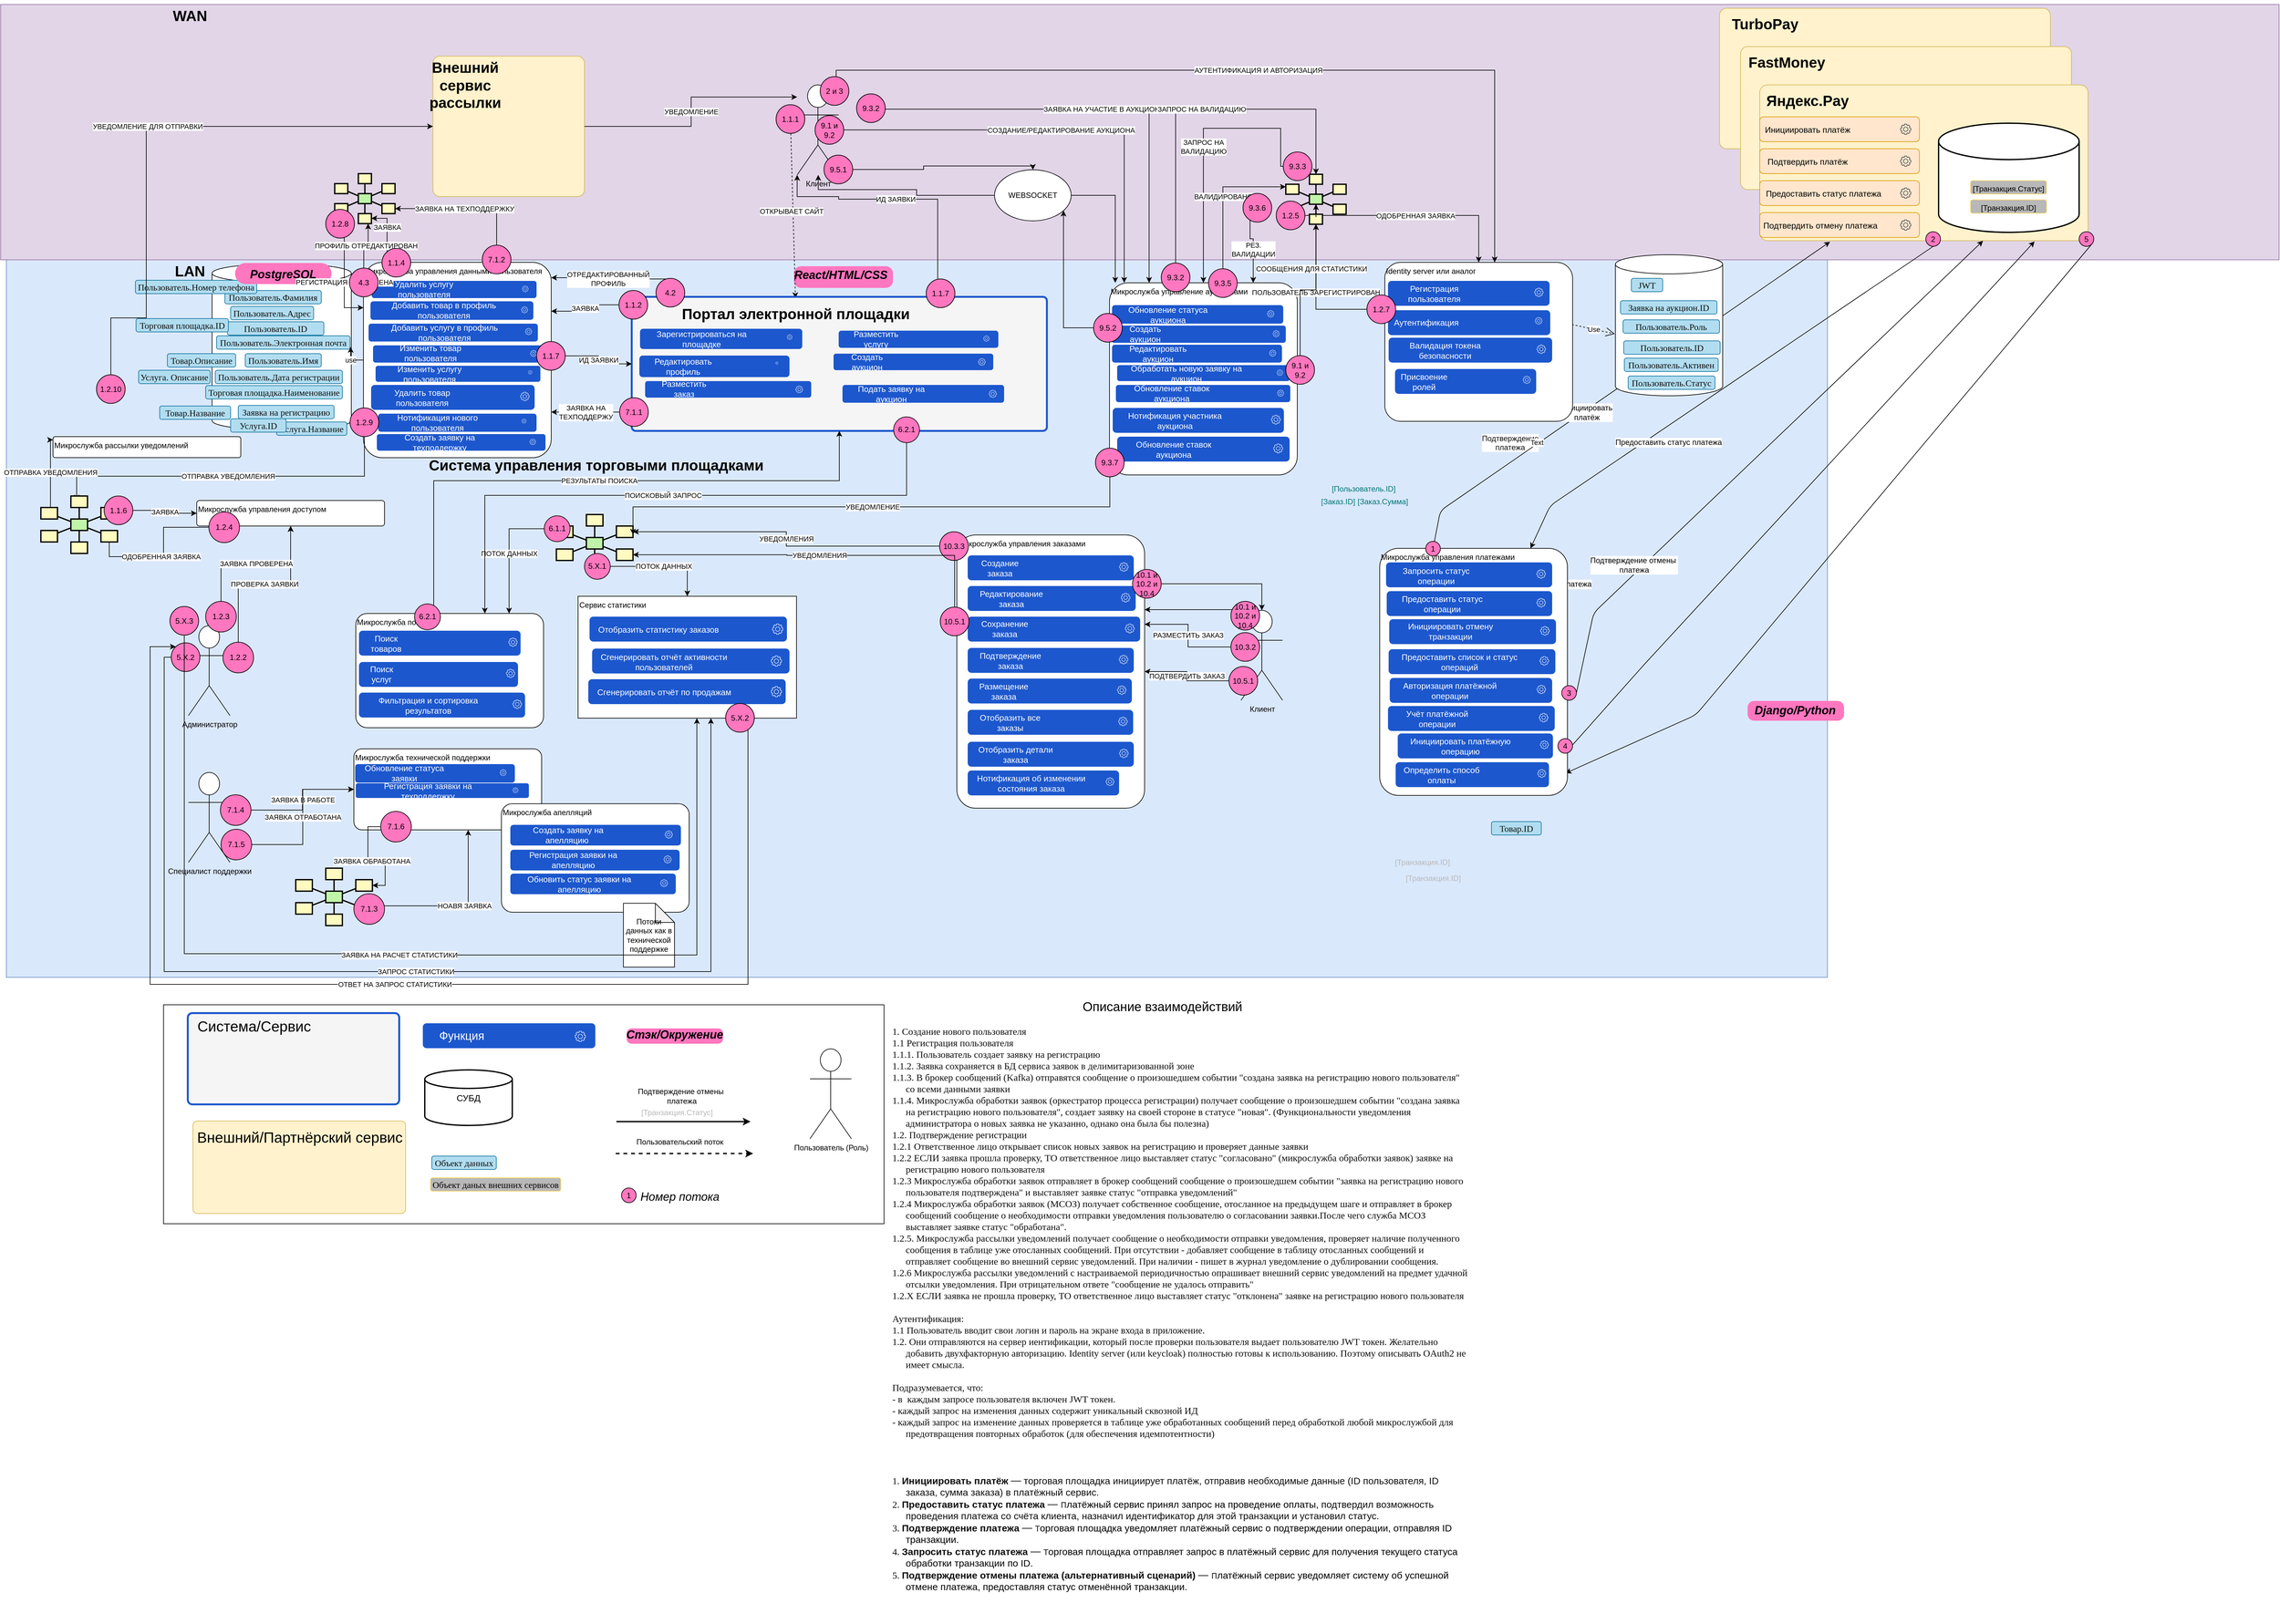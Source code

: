 <mxfile version="24.8.4">
  <diagram name="DF" id="BleSmaJVXqo2yb7Co1eL">
    <mxGraphModel dx="612" dy="1340" grid="0" gridSize="10" guides="0" tooltips="0" connect="1" arrows="1" fold="1" page="0" pageScale="1" pageWidth="827" pageHeight="1169" math="0" shadow="0">
      <root>
        <mxCell id="0" />
        <mxCell id="1" parent="0" />
        <mxCell id="cKbgiC5qh_IXnBO1eU4K-99" value="" style="rounded=0;whiteSpace=wrap;html=1;fillColor=#dae8fc;strokeColor=#6c8ebf;" parent="1" vertex="1">
          <mxGeometry x="715" y="-199" width="2851" height="1130" as="geometry" />
        </mxCell>
        <mxCell id="kQWFD41fJFxlXKQhT5sF-2" value="" style="group" parent="1" vertex="1" connectable="0">
          <mxGeometry x="3441" y="493" width="151" height="36" as="geometry" />
        </mxCell>
        <mxCell id="cKbgiC5qh_IXnBO1eU4K-91" value="&lt;p style=&quot;margin: 0px 0px 0px 13px; text-indent: -13px; font-variant-numeric: normal; font-variant-east-asian: normal; font-variant-alternates: normal; font-kerning: auto; font-optical-sizing: auto; font-feature-settings: normal; font-variation-settings: normal; font-variant-position: normal; font-stretch: normal; font-size: 14px; line-height: normal; color: rgb(14, 14, 14); text-align: start;&quot; class=&quot;p1&quot;&gt;&lt;br&gt;&lt;/p&gt;" style="rounded=1;whiteSpace=wrap;html=1;fillColor=#FF77BF;strokeColor=none;arcSize=33;" parent="kQWFD41fJFxlXKQhT5sF-2" vertex="1">
          <mxGeometry y="5" width="151" height="31" as="geometry" />
        </mxCell>
        <mxCell id="cKbgiC5qh_IXnBO1eU4K-92" value="&lt;font style=&quot;font-size: 18px;&quot;&gt;&lt;i&gt;Django/Python&lt;/i&gt;&lt;/font&gt;" style="text;html=1;align=center;verticalAlign=middle;whiteSpace=wrap;rounded=1;shadow=0;fontSize=23;fontStyle=1" parent="kQWFD41fJFxlXKQhT5sF-2" vertex="1">
          <mxGeometry x="30" width="89" height="36" as="geometry" />
        </mxCell>
        <mxCell id="kQWFD41fJFxlXKQhT5sF-1" value="" style="group" parent="1" vertex="1" connectable="0">
          <mxGeometry x="1948" y="-196" width="155" height="49" as="geometry" />
        </mxCell>
        <mxCell id="cKbgiC5qh_IXnBO1eU4K-166" value="&lt;p style=&quot;margin: 0px 0px 0px 13px; text-indent: -13px; font-variant-numeric: normal; font-variant-east-asian: normal; font-variant-alternates: normal; font-kerning: auto; font-optical-sizing: auto; font-feature-settings: normal; font-variation-settings: normal; font-variant-position: normal; font-stretch: normal; font-size: 14px; line-height: normal; color: rgb(14, 14, 14); text-align: start;&quot; class=&quot;p1&quot;&gt;&lt;br&gt;&lt;/p&gt;" style="rounded=1;whiteSpace=wrap;html=1;fillColor=#FF77BF;strokeColor=none;arcSize=33;" parent="kQWFD41fJFxlXKQhT5sF-1" vertex="1">
          <mxGeometry y="13" width="155" height="34" as="geometry" />
        </mxCell>
        <mxCell id="cKbgiC5qh_IXnBO1eU4K-165" value="&lt;font style=&quot;font-size: 18px;&quot;&gt;&lt;i&gt;React/HTML/CSS&lt;/i&gt;&lt;/font&gt;" style="text;html=1;align=center;verticalAlign=middle;whiteSpace=wrap;rounded=1;shadow=0;fontSize=23;fontStyle=1" parent="kQWFD41fJFxlXKQhT5sF-1" vertex="1">
          <mxGeometry x="29" width="89" height="49" as="geometry" />
        </mxCell>
        <mxCell id="cKbgiC5qh_IXnBO1eU4K-98" value="" style="rounded=0;whiteSpace=wrap;html=1;fillColor=#e1d5e7;strokeColor=#9673a6;movable=1;resizable=1;rotatable=1;deletable=1;editable=1;locked=0;connectable=1;" parent="1" vertex="1">
          <mxGeometry x="706" y="-593" width="3567" height="400" as="geometry" />
        </mxCell>
        <mxCell id="ISwjRsLXD4yoOcMXPSiY-8" value="" style="group" parent="1" vertex="1" connectable="0">
          <mxGeometry x="3380" y="-587" width="535" height="220" as="geometry" />
        </mxCell>
        <mxCell id="Tz6aEU4ManMyac2rpAqn-102" value="" style="rounded=1;whiteSpace=wrap;html=1;arcSize=5;fillColor=#fff2cc;strokeColor=#d6b656;" parent="ISwjRsLXD4yoOcMXPSiY-8" vertex="1">
          <mxGeometry x="17" width="518" height="220" as="geometry" />
        </mxCell>
        <mxCell id="Tz6aEU4ManMyac2rpAqn-103" value="TurboPay" style="text;html=1;align=center;verticalAlign=middle;whiteSpace=wrap;rounded=1;shadow=0;fontSize=23;fontStyle=1" parent="ISwjRsLXD4yoOcMXPSiY-8" vertex="1">
          <mxGeometry width="177" height="49" as="geometry" />
        </mxCell>
        <mxCell id="ISwjRsLXD4yoOcMXPSiY-9" value="" style="group" parent="1" vertex="1" connectable="0">
          <mxGeometry x="3430" y="-527" width="518" height="224" as="geometry" />
        </mxCell>
        <mxCell id="Tz6aEU4ManMyac2rpAqn-100" value="" style="rounded=1;whiteSpace=wrap;html=1;arcSize=5;fillColor=#fff2cc;strokeColor=#d6b656;" parent="ISwjRsLXD4yoOcMXPSiY-9" vertex="1">
          <mxGeometry width="518" height="224" as="geometry" />
        </mxCell>
        <mxCell id="Tz6aEU4ManMyac2rpAqn-101" value="FastMoney" style="text;html=1;align=center;verticalAlign=middle;whiteSpace=wrap;rounded=1;shadow=0;fontSize=23;fontStyle=1" parent="ISwjRsLXD4yoOcMXPSiY-9" vertex="1">
          <mxGeometry x="2" width="141" height="49" as="geometry" />
        </mxCell>
        <mxCell id="ISwjRsLXD4yoOcMXPSiY-10" value="" style="group" parent="1" vertex="1" connectable="0">
          <mxGeometry x="3460" y="-467" width="514" height="244" as="geometry" />
        </mxCell>
        <mxCell id="Tz6aEU4ManMyac2rpAqn-104" value="" style="rounded=1;whiteSpace=wrap;html=1;arcSize=5;fillColor=#fff2cc;strokeColor=#d6b656;" parent="ISwjRsLXD4yoOcMXPSiY-10" vertex="1">
          <mxGeometry width="514" height="244" as="geometry" />
        </mxCell>
        <mxCell id="Tz6aEU4ManMyac2rpAqn-105" value="Яндекс.Pay" style="text;html=1;align=center;verticalAlign=middle;whiteSpace=wrap;rounded=1;shadow=0;fontSize=23;fontStyle=1" parent="ISwjRsLXD4yoOcMXPSiY-10" vertex="1">
          <mxGeometry width="150" height="49" as="geometry" />
        </mxCell>
        <mxCell id="D1CTnjmkYU0Mq4A9S6dc-23" value="" style="rounded=1;whiteSpace=wrap;html=1;arcSize=0;" parent="1" vertex="1">
          <mxGeometry x="961" y="974" width="1128" height="343" as="geometry" />
        </mxCell>
        <mxCell id="aNh6FEuhw9lsT8rE3H5J-121" value="Система управления торговыми площадками" style="text;html=1;align=center;verticalAlign=middle;whiteSpace=wrap;rounded=1;shadow=0;fontSize=23;fontStyle=1" parent="1" vertex="1">
          <mxGeometry x="1364" y="104" width="549" height="49" as="geometry" />
        </mxCell>
        <mxCell id="cKbgiC5qh_IXnBO1eU4K-86" value="&lt;p style=&quot;margin: 0px 0px 0px 13px; text-indent: -13px; font-variant-numeric: normal; font-variant-east-asian: normal; font-variant-alternates: normal; font-kerning: auto; font-optical-sizing: auto; font-feature-settings: normal; font-variation-settings: normal; font-variant-position: normal; font-stretch: normal; font-size: 14px; line-height: normal; color: rgb(14, 14, 14); text-align: start;&quot; class=&quot;p1&quot;&gt;&lt;font face=&quot;Times New Roman&quot;&gt;Услуга. Описание&lt;/font&gt;&lt;/p&gt;" style="rounded=1;whiteSpace=wrap;html=1;fillColor=#b1ddf0;strokeColor=#10739e;" parent="1" vertex="1">
          <mxGeometry x="922" y="-20" width="112" height="21" as="geometry" />
        </mxCell>
        <mxCell id="cKbgiC5qh_IXnBO1eU4K-87" value="&lt;p style=&quot;margin: 0px 0px 0px 13px; text-indent: -13px; font-variant-numeric: normal; font-variant-east-asian: normal; font-variant-alternates: normal; font-kerning: auto; font-optical-sizing: auto; font-feature-settings: normal; font-variation-settings: normal; font-variant-position: normal; font-stretch: normal; font-size: 14px; line-height: normal; color: rgb(14, 14, 14); text-align: start;&quot; class=&quot;p1&quot;&gt;&lt;font face=&quot;Times New Roman&quot;&gt;Товар.ID&lt;/font&gt;&lt;/p&gt;" style="rounded=1;whiteSpace=wrap;html=1;fillColor=#b1ddf0;strokeColor=#10739e;" parent="1" vertex="1">
          <mxGeometry x="3040" y="687" width="78" height="21" as="geometry" />
        </mxCell>
        <mxCell id="cKbgiC5qh_IXnBO1eU4K-95" value="Администратор" style="shape=umlActor;verticalLabelPosition=bottom;verticalAlign=top;html=1;outlineConnect=0;rounded=1;" parent="1" vertex="1">
          <mxGeometry x="1000" y="380" width="65" height="141" as="geometry" />
        </mxCell>
        <mxCell id="cKbgiC5qh_IXnBO1eU4K-100" value="WAN" style="text;html=1;align=center;verticalAlign=middle;whiteSpace=wrap;rounded=1;shadow=0;fontSize=23;fontStyle=1" parent="1" vertex="1">
          <mxGeometry x="960" y="-600" width="85" height="49" as="geometry" />
        </mxCell>
        <mxCell id="cKbgiC5qh_IXnBO1eU4K-101" value="LAN" style="text;html=1;align=center;verticalAlign=middle;whiteSpace=wrap;rounded=1;shadow=0;fontSize=23;fontStyle=1" parent="1" vertex="1">
          <mxGeometry x="960" y="-200" width="85" height="49" as="geometry" />
        </mxCell>
        <mxCell id="cKbgiC5qh_IXnBO1eU4K-103" value="" style="endArrow=classic;html=1;rounded=1;curved=0;exitX=0.5;exitY=1;exitDx=0;exitDy=0;" parent="1" source="cKbgiC5qh_IXnBO1eU4K-138" target="8wNiu758qrQ_ABZY0rZ--41" edge="1">
          <mxGeometry width="50" height="50" relative="1" as="geometry">
            <mxPoint x="3120" y="-210" as="sourcePoint" />
            <mxPoint x="2736.451" y="321.05" as="targetPoint" />
            <Array as="points">
              <mxPoint x="3132" y="192" />
            </Array>
          </mxGeometry>
        </mxCell>
        <mxCell id="cKbgiC5qh_IXnBO1eU4K-104" value="&lt;p style=&quot;margin: 0px 0px 0px 21px; text-indent: -21px; font-variant-numeric: normal; font-variant-east-asian: normal; font-variant-alternates: normal; font-kerning: auto; font-optical-sizing: auto; font-feature-settings: normal; font-variation-settings: normal; font-variant-position: normal; font-stretch: normal; line-height: normal; color: rgb(14, 14, 14); text-align: start; text-wrap: wrap;&quot; class=&quot;p1&quot;&gt;&lt;font style=&quot;font-size: 12px;&quot; face=&quot;Helvetica&quot;&gt;Подтверждение платежа&lt;/font&gt;&lt;/p&gt;" style="edgeLabel;html=1;align=center;verticalAlign=middle;resizable=0;points=[];rounded=1;" parent="cKbgiC5qh_IXnBO1eU4K-103" vertex="1" connectable="0">
          <mxGeometry x="0.194" y="1" relative="1" as="geometry">
            <mxPoint x="-269" y="39" as="offset" />
          </mxGeometry>
        </mxCell>
        <mxCell id="cKbgiC5qh_IXnBO1eU4K-105" value="" style="endArrow=classic;html=1;rounded=1;curved=0;entryX=0.68;entryY=1.001;entryDx=0;entryDy=0;entryPerimeter=0;exitX=1;exitY=0.5;exitDx=0;exitDy=0;" parent="1" source="cKbgiC5qh_IXnBO1eU4K-139" target="Tz6aEU4ManMyac2rpAqn-104" edge="1">
          <mxGeometry width="50" height="50" relative="1" as="geometry">
            <mxPoint x="2736" y="401" as="sourcePoint" />
            <mxPoint x="3200" y="-20" as="targetPoint" />
            <Array as="points">
              <mxPoint x="3200" y="360" />
            </Array>
          </mxGeometry>
        </mxCell>
        <mxCell id="cKbgiC5qh_IXnBO1eU4K-106" value="&lt;font style=&quot;font-size: 12px;&quot;&gt;Предоставить статус платежа&lt;/font&gt;" style="edgeLabel;html=1;align=center;verticalAlign=middle;resizable=0;points=[];rounded=1;" parent="cKbgiC5qh_IXnBO1eU4K-105" vertex="1" connectable="0">
          <mxGeometry x="0.194" y="1" relative="1" as="geometry">
            <mxPoint x="-209" y="46" as="offset" />
          </mxGeometry>
        </mxCell>
        <mxCell id="cKbgiC5qh_IXnBO1eU4K-107" value="" style="endArrow=classic;html=1;rounded=1;curved=0;entryX=0.99;entryY=0.91;entryDx=0;entryDy=0;entryPerimeter=0;exitX=1;exitY=1;exitDx=0;exitDy=0;" parent="1" source="cKbgiC5qh_IXnBO1eU4K-143" target="8wNiu758qrQ_ABZY0rZ--41" edge="1">
          <mxGeometry width="50" height="50" relative="1" as="geometry">
            <mxPoint x="3360" y="-210" as="sourcePoint" />
            <mxPoint x="2735" y="561.3" as="targetPoint" />
            <Array as="points">
              <mxPoint x="3360" y="520" />
            </Array>
          </mxGeometry>
        </mxCell>
        <mxCell id="cKbgiC5qh_IXnBO1eU4K-108" value="&lt;font style=&quot;font-size: 12px;&quot;&gt;Подтверждение отмены&amp;nbsp;&lt;/font&gt;&lt;div&gt;&lt;font style=&quot;font-size: 12px;&quot;&gt;платежа&lt;/font&gt;&lt;/div&gt;" style="edgeLabel;html=1;align=center;verticalAlign=middle;resizable=0;points=[];rounded=1;" parent="cKbgiC5qh_IXnBO1eU4K-107" vertex="1" connectable="0">
          <mxGeometry x="0.194" y="1" relative="1" as="geometry">
            <mxPoint x="-262" y="-41" as="offset" />
          </mxGeometry>
        </mxCell>
        <mxCell id="cKbgiC5qh_IXnBO1eU4K-109" value="" style="endArrow=classic;html=1;rounded=1;curved=0;entryX=0.214;entryY=1.007;entryDx=0;entryDy=0;entryPerimeter=0;" parent="1" source="aNh6FEuhw9lsT8rE3H5J-66" target="Tz6aEU4ManMyac2rpAqn-104" edge="1">
          <mxGeometry width="50" height="50" relative="1" as="geometry">
            <mxPoint x="2735" y="239.675" as="sourcePoint" />
            <mxPoint x="2955" y="-179" as="targetPoint" />
            <Array as="points">
              <mxPoint x="2960" y="200" />
            </Array>
          </mxGeometry>
        </mxCell>
        <mxCell id="cKbgiC5qh_IXnBO1eU4K-110" value="&lt;span style=&quot;text-wrap: wrap;&quot;&gt;&lt;font style=&quot;font-size: 12px;&quot;&gt;Инициировать платёж&lt;/font&gt;&lt;/span&gt;" style="edgeLabel;html=1;align=center;verticalAlign=middle;resizable=0;points=[];rounded=1;" parent="cKbgiC5qh_IXnBO1eU4K-109" vertex="1" connectable="0">
          <mxGeometry x="0.194" y="1" relative="1" as="geometry">
            <mxPoint x="-119" y="87" as="offset" />
          </mxGeometry>
        </mxCell>
        <mxCell id="3oeQ0d0uGCS3MsMKSyDw-4" value="Text" style="edgeLabel;html=1;align=center;verticalAlign=middle;resizable=0;points=[];" parent="cKbgiC5qh_IXnBO1eU4K-109" vertex="1" connectable="0">
          <mxGeometry x="-0.408" y="3" relative="1" as="geometry">
            <mxPoint as="offset" />
          </mxGeometry>
        </mxCell>
        <mxCell id="cKbgiC5qh_IXnBO1eU4K-114" value="&lt;font style=&quot;font-size: 12px;&quot;&gt;[Транзакция.ID]&lt;/font&gt;" style="text;html=1;align=center;verticalAlign=middle;whiteSpace=wrap;rounded=1;fontSize=13;labelBackgroundColor=none;fontColor=#B8B8B8;" parent="1" vertex="1">
          <mxGeometry x="2890" y="250" width="100" height="30" as="geometry" />
        </mxCell>
        <mxCell id="cKbgiC5qh_IXnBO1eU4K-120" value="&lt;font style=&quot;font-size: 12px;&quot;&gt;[Транзакция.Статус]&lt;/font&gt;" style="text;html=1;align=center;verticalAlign=middle;whiteSpace=wrap;rounded=1;fontSize=13;labelBackgroundColor=none;fontColor=#B8B8B8;" parent="1" vertex="1">
          <mxGeometry x="2970" y="250" width="160" height="30" as="geometry" />
        </mxCell>
        <mxCell id="cKbgiC5qh_IXnBO1eU4K-121" value="&lt;font style=&quot;font-size: 12px;&quot;&gt;[Пользователь.ID]&lt;/font&gt;" style="text;html=1;align=center;verticalAlign=middle;whiteSpace=wrap;rounded=1;fontSize=13;labelBackgroundColor=none;fontColor=#007575;" parent="1" vertex="1">
          <mxGeometry x="2760" y="150" width="160" height="30" as="geometry" />
        </mxCell>
        <mxCell id="cKbgiC5qh_IXnBO1eU4K-122" value="&lt;font style=&quot;font-size: 12px;&quot;&gt;[Заказ.ID]&lt;/font&gt;" style="text;html=1;align=center;verticalAlign=middle;whiteSpace=wrap;rounded=1;fontSize=13;labelBackgroundColor=none;fontColor=#007575;" parent="1" vertex="1">
          <mxGeometry x="2720" y="170" width="160" height="30" as="geometry" />
        </mxCell>
        <mxCell id="cKbgiC5qh_IXnBO1eU4K-123" value="&lt;font style=&quot;font-size: 12px;&quot;&gt;[Заказ.Сумма]&lt;/font&gt;" style="text;html=1;align=center;verticalAlign=middle;whiteSpace=wrap;rounded=1;fontSize=13;labelBackgroundColor=none;fontColor=#007575;" parent="1" vertex="1">
          <mxGeometry x="2790" y="170" width="160" height="30" as="geometry" />
        </mxCell>
        <mxCell id="cKbgiC5qh_IXnBO1eU4K-124" value="&lt;font style=&quot;font-size: 12px;&quot;&gt;[Транзакция.ID]&lt;/font&gt;" style="text;html=1;align=center;verticalAlign=middle;whiteSpace=wrap;rounded=1;fontSize=13;labelBackgroundColor=none;fontColor=#B8B8B8;" parent="1" vertex="1">
          <mxGeometry x="2899" y="760" width="100" height="30" as="geometry" />
        </mxCell>
        <mxCell id="cKbgiC5qh_IXnBO1eU4K-125" value="" style="endArrow=classic;html=1;rounded=1;exitX=1;exitY=0.429;exitDx=0;exitDy=0;exitPerimeter=0;curved=0;entryX=0.837;entryY=1.005;entryDx=0;entryDy=0;entryPerimeter=0;" parent="1" source="cKbgiC5qh_IXnBO1eU4K-140" target="Tz6aEU4ManMyac2rpAqn-104" edge="1">
          <mxGeometry width="50" height="50" relative="1" as="geometry">
            <mxPoint x="2740" y="444" as="sourcePoint" />
            <mxPoint x="3204" y="60" as="targetPoint" />
            <Array as="points">
              <mxPoint x="3280" y="440" />
            </Array>
          </mxGeometry>
        </mxCell>
        <mxCell id="cKbgiC5qh_IXnBO1eU4K-169" value="&lt;font style=&quot;font-size: 12px;&quot;&gt;Запросить статус платежа&lt;/font&gt;" style="edgeLabel;html=1;align=center;verticalAlign=middle;resizable=0;points=[];rounded=1;" parent="cKbgiC5qh_IXnBO1eU4K-125" vertex="1" connectable="0">
          <mxGeometry x="-0.441" y="-1" relative="1" as="geometry">
            <mxPoint x="-246" y="-31" as="offset" />
          </mxGeometry>
        </mxCell>
        <mxCell id="cKbgiC5qh_IXnBO1eU4K-127" value="&lt;font style=&quot;font-size: 12px;&quot;&gt;[Транзакция.ID]&lt;/font&gt;" style="text;html=1;align=center;verticalAlign=middle;whiteSpace=wrap;rounded=1;fontSize=13;labelBackgroundColor=none;fontColor=#B8B8B8;" parent="1" vertex="1">
          <mxGeometry x="2882" y="735" width="100" height="30" as="geometry" />
        </mxCell>
        <mxCell id="cKbgiC5qh_IXnBO1eU4K-128" value="&lt;font style=&quot;font-size: 12px;&quot;&gt;[Транзакция.Статус]&lt;/font&gt;" style="text;html=1;align=center;verticalAlign=middle;whiteSpace=wrap;rounded=1;fontSize=13;labelBackgroundColor=none;fontColor=#B8B8B8;" parent="1" vertex="1">
          <mxGeometry x="2930" y="490" width="160" height="30" as="geometry" />
        </mxCell>
        <mxCell id="cKbgiC5qh_IXnBO1eU4K-138" value="2" style="ellipse;whiteSpace=wrap;html=1;aspect=fixed;rounded=1;fillColor=#FF77BF;" parent="1" vertex="1">
          <mxGeometry x="3720" y="-237" width="23" height="23" as="geometry" />
        </mxCell>
        <mxCell id="cKbgiC5qh_IXnBO1eU4K-143" value="5" style="ellipse;whiteSpace=wrap;html=1;aspect=fixed;rounded=1;fillColor=#FF77BF;" parent="1" vertex="1">
          <mxGeometry x="3960" y="-237" width="23" height="23" as="geometry" />
        </mxCell>
        <mxCell id="cKbgiC5qh_IXnBO1eU4K-146" value="" style="strokeWidth=2;html=1;shape=mxgraph.flowchart.database;whiteSpace=wrap;rounded=1;movable=1;resizable=1;rotatable=1;deletable=1;editable=1;locked=0;connectable=1;" parent="1" vertex="1">
          <mxGeometry x="3740" y="-407" width="220" height="171" as="geometry" />
        </mxCell>
        <mxCell id="cKbgiC5qh_IXnBO1eU4K-152" value="&lt;p style=&quot;margin: 0px 0px 0px 13px; text-indent: -13px; font-variant-numeric: normal; font-variant-east-asian: normal; font-variant-alternates: normal; font-kerning: auto; font-optical-sizing: auto; font-feature-settings: normal; font-variation-settings: normal; font-variant-position: normal; font-stretch: normal; font-size: 14px; line-height: normal; text-align: start;&quot; class=&quot;p1&quot;&gt;&lt;span style=&quot;font-size: 12px; text-align: center; text-indent: 0px;&quot;&gt;[Транзакция.Статус]&lt;/span&gt;&lt;br&gt;&lt;/p&gt;" style="rounded=1;whiteSpace=wrap;html=1;fillColor=#B8B8B8;strokeColor=#FFD966;" parent="1" vertex="1">
          <mxGeometry x="3790" y="-317" width="119" height="21" as="geometry" />
        </mxCell>
        <mxCell id="cKbgiC5qh_IXnBO1eU4K-153" value="&lt;p style=&quot;margin: 0px 0px 0px 13px; text-indent: -13px; font-variant-numeric: normal; font-variant-east-asian: normal; font-variant-alternates: normal; font-kerning: auto; font-optical-sizing: auto; font-feature-settings: normal; font-variation-settings: normal; font-variant-position: normal; font-stretch: normal; font-size: 14px; line-height: normal; text-align: start;&quot; class=&quot;p1&quot;&gt;&lt;span style=&quot;font-size: 12px; text-align: center; text-indent: 0px;&quot;&gt;[Транзакция.ID]&lt;/span&gt;&lt;br&gt;&lt;/p&gt;" style="rounded=1;whiteSpace=wrap;html=1;fillColor=#B8B8B8;strokeColor=#FFD966;" parent="1" vertex="1">
          <mxGeometry x="3790" y="-287" width="119" height="21" as="geometry" />
        </mxCell>
        <mxCell id="cKbgiC5qh_IXnBO1eU4K-157" value="Специалист поддержки" style="shape=umlActor;verticalLabelPosition=bottom;verticalAlign=top;html=1;outlineConnect=0;rounded=1;" parent="1" vertex="1">
          <mxGeometry x="1000" y="610" width="65" height="141" as="geometry" />
        </mxCell>
        <mxCell id="D1CTnjmkYU0Mq4A9S6dc-4" value="&lt;p style=&quot;margin: 0px 0px 0px 13px; text-indent: -13px; font-variant-numeric: normal; font-variant-east-asian: normal; font-variant-alternates: normal; font-kerning: auto; font-optical-sizing: auto; font-feature-settings: normal; font-variation-settings: normal; font-variant-position: normal; font-stretch: normal; font-size: 14px; line-height: normal; color: rgb(14, 14, 14); text-align: start;&quot; class=&quot;p1&quot;&gt;&lt;font face=&quot;Times New Roman&quot;&gt;Объект данных&lt;/font&gt;&lt;/p&gt;" style="rounded=1;whiteSpace=wrap;html=1;fillColor=#b1ddf0;strokeColor=#10739e;" parent="1" vertex="1">
          <mxGeometry x="1381" y="1211" width="101" height="21" as="geometry" />
        </mxCell>
        <mxCell id="D1CTnjmkYU0Mq4A9S6dc-11" value="&lt;font style=&quot;font-size: 14px;&quot;&gt;СУБД&lt;/font&gt;" style="strokeWidth=2;html=1;shape=mxgraph.flowchart.database;whiteSpace=wrap;rounded=1;movable=1;resizable=1;rotatable=1;deletable=1;editable=1;locked=0;connectable=1;" parent="1" vertex="1">
          <mxGeometry x="1370" y="1076" width="137" height="87" as="geometry" />
        </mxCell>
        <mxCell id="D1CTnjmkYU0Mq4A9S6dc-14" value="Пользователь (Роль)" style="shape=umlActor;verticalLabelPosition=bottom;verticalAlign=top;html=1;outlineConnect=0;rounded=1;" parent="1" vertex="1">
          <mxGeometry x="1973" y="1043" width="65" height="141" as="geometry" />
        </mxCell>
        <mxCell id="D1CTnjmkYU0Mq4A9S6dc-16" value="&lt;p style=&quot;margin: 0px 0px 0px 13px; text-indent: -13px; font-variant-numeric: normal; font-variant-east-asian: normal; font-variant-alternates: normal; font-kerning: auto; font-optical-sizing: auto; font-feature-settings: normal; font-variation-settings: normal; font-variant-position: normal; font-stretch: normal; line-height: normal; text-align: start;&quot; class=&quot;p1&quot;&gt;&lt;span style=&quot;text-align: center; text-indent: 0px;&quot;&gt;&lt;font style=&quot;font-size: 14px;&quot; face=&quot;Times New Roman&quot;&gt;Объект даных внешних сервисов&lt;/font&gt;&lt;/span&gt;&lt;br&gt;&lt;/p&gt;" style="rounded=1;whiteSpace=wrap;html=1;fillColor=#B8B8B8;strokeColor=#FFD966;" parent="1" vertex="1">
          <mxGeometry x="1379" y="1245" width="204" height="21" as="geometry" />
        </mxCell>
        <mxCell id="D1CTnjmkYU0Mq4A9S6dc-17" value="" style="endArrow=classic;html=1;rounded=1;curved=0;strokeWidth=2;" parent="1" edge="1">
          <mxGeometry width="50" height="50" relative="1" as="geometry">
            <mxPoint x="1670" y="1157" as="sourcePoint" />
            <mxPoint x="1880" y="1157" as="targetPoint" />
            <Array as="points">
              <mxPoint x="1670" y="1157" />
            </Array>
          </mxGeometry>
        </mxCell>
        <mxCell id="D1CTnjmkYU0Mq4A9S6dc-18" value="&lt;font style=&quot;font-size: 12px;&quot;&gt;Подтверждение отмены&amp;nbsp;&lt;/font&gt;&lt;div&gt;&lt;font style=&quot;font-size: 12px;&quot;&gt;платежа&lt;/font&gt;&lt;/div&gt;" style="edgeLabel;html=1;align=center;verticalAlign=middle;resizable=0;points=[];rounded=1;" parent="D1CTnjmkYU0Mq4A9S6dc-17" vertex="1" connectable="0">
          <mxGeometry x="0.194" y="1" relative="1" as="geometry">
            <mxPoint x="-24" y="-39" as="offset" />
          </mxGeometry>
        </mxCell>
        <mxCell id="D1CTnjmkYU0Mq4A9S6dc-19" value="&lt;font style=&quot;font-size: 12px;&quot;&gt;[Транзакция.Статус]&lt;/font&gt;" style="text;html=1;align=center;verticalAlign=middle;whiteSpace=wrap;rounded=1;fontSize=13;labelBackgroundColor=none;fontColor=#B8B8B8;" parent="1" vertex="1">
          <mxGeometry x="1685" y="1127" width="160" height="30" as="geometry" />
        </mxCell>
        <mxCell id="D1CTnjmkYU0Mq4A9S6dc-20" value="" style="endArrow=classic;html=1;rounded=1;dashed=1;strokeWidth=2;" parent="1" edge="1">
          <mxGeometry width="50" height="50" relative="1" as="geometry">
            <mxPoint x="1669" y="1207" as="sourcePoint" />
            <mxPoint x="1884" y="1207" as="targetPoint" />
            <Array as="points" />
          </mxGeometry>
        </mxCell>
        <mxCell id="D1CTnjmkYU0Mq4A9S6dc-21" value="&lt;span style=&quot;font-size: 12px;&quot;&gt;Пользовательский поток&lt;/span&gt;" style="edgeLabel;html=1;align=center;verticalAlign=middle;resizable=0;points=[];rounded=1;" parent="1" vertex="1" connectable="0">
          <mxGeometry x="1770.995" y="1236" as="geometry">
            <mxPoint x="-2" y="-47" as="offset" />
          </mxGeometry>
        </mxCell>
        <mxCell id="8wNiu758qrQ_ABZY0rZ--180" value="АУТЕНТИФИКАЦИЯ И АВТОРИЗАЦИЯ" style="edgeStyle=orthogonalEdgeStyle;rounded=0;orthogonalLoop=1;jettySize=auto;html=1;" parent="1" source="8wNiu758qrQ_ABZY0rZ--182" target="O5NaZ9HnUUiGWht3pxWg-2" edge="1">
          <mxGeometry relative="1" as="geometry">
            <Array as="points">
              <mxPoint x="2014" y="-490" />
              <mxPoint x="3045" y="-490" />
            </Array>
          </mxGeometry>
        </mxCell>
        <mxCell id="EHc2_WSdXSVUANrxmAbm-11" value="СОЗДАНИЕ/РЕДАКТИРОВАНИЕ АУКЦИОНА" style="edgeStyle=orthogonalEdgeStyle;rounded=0;orthogonalLoop=1;jettySize=auto;html=1;" edge="1" parent="1" source="EHc2_WSdXSVUANrxmAbm-12" target="8wNiu758qrQ_ABZY0rZ--21">
          <mxGeometry relative="1" as="geometry">
            <Array as="points">
              <mxPoint x="2465" y="-396" />
            </Array>
          </mxGeometry>
        </mxCell>
        <mxCell id="EHc2_WSdXSVUANrxmAbm-15" value="ЗАЯВКА НА УЧАСТИЕ В АУКЦИОНЕ" style="edgeStyle=orthogonalEdgeStyle;rounded=0;orthogonalLoop=1;jettySize=auto;html=1;" edge="1" parent="1" source="EHc2_WSdXSVUANrxmAbm-16" target="8wNiu758qrQ_ABZY0rZ--21">
          <mxGeometry relative="1" as="geometry">
            <Array as="points">
              <mxPoint x="2504" y="-429" />
            </Array>
          </mxGeometry>
        </mxCell>
        <mxCell id="Tz6aEU4ManMyac2rpAqn-4" value="Клиент" style="shape=umlActor;verticalLabelPosition=bottom;verticalAlign=top;html=1;outlineConnect=0;rounded=1;" parent="1" vertex="1">
          <mxGeometry x="1953" y="-467" width="65" height="141" as="geometry" />
        </mxCell>
        <mxCell id="Tz6aEU4ManMyac2rpAqn-10" value="" style="endArrow=classic;html=1;rounded=1;dashed=1;fontSize=12;" parent="1" source="8wNiu758qrQ_ABZY0rZ--132" target="cKbgiC5qh_IXnBO1eU4K-164" edge="1">
          <mxGeometry width="50" height="50" relative="1" as="geometry">
            <mxPoint x="1985" y="-420" as="sourcePoint" />
            <mxPoint x="1986.26" y="-156.481" as="targetPoint" />
            <Array as="points" />
          </mxGeometry>
        </mxCell>
        <mxCell id="8wNiu758qrQ_ABZY0rZ--136" value="ОТКРЫВАЕТ САЙТ" style="edgeLabel;html=1;align=center;verticalAlign=middle;resizable=0;points=[];" parent="Tz6aEU4ManMyac2rpAqn-10" vertex="1" connectable="0">
          <mxGeometry x="-0.055" y="-3" relative="1" as="geometry">
            <mxPoint as="offset" />
          </mxGeometry>
        </mxCell>
        <mxCell id="jEkXnfsxQ-_I6rloK0n_-4" value="1" style="ellipse;whiteSpace=wrap;html=1;aspect=fixed;rounded=1;fillColor=#FF77BF;" parent="1" vertex="1">
          <mxGeometry x="1678" y="1261" width="23" height="23" as="geometry" />
        </mxCell>
        <mxCell id="jEkXnfsxQ-_I6rloK0n_-9" value="&lt;span style=&quot;font-size: 18px;&quot;&gt;&lt;i&gt;Номер потока&lt;/i&gt;&lt;/span&gt;" style="text;html=1;align=center;verticalAlign=middle;whiteSpace=wrap;rounded=1;shadow=0;fontSize=23;fontStyle=0" parent="1" vertex="1">
          <mxGeometry x="1689" y="1248" width="161" height="49" as="geometry" />
        </mxCell>
        <mxCell id="d3r_7VUgfL_-Ddzbqp2A-3" value="&lt;h1 style=&quot;margin-top: 0px; font-size: 15px;&quot;&gt;&lt;p class=&quot;p1&quot; style=&quot;margin: 0px 0px 0px 21px; text-indent: -21px; font-variant-numeric: normal; font-variant-east-asian: normal; font-variant-alternates: normal; font-kerning: auto; font-optical-sizing: auto; font-feature-settings: normal; font-variation-settings: normal; font-variant-position: normal; font-stretch: normal; font-size: 15px; line-height: normal; color: rgb(14, 14, 14);&quot;&gt;&lt;span class=&quot;s1&quot; style=&quot;font-weight: 400; font-variant-numeric: normal; font-variant-east-asian: normal; font-variant-alternates: normal; font-kerning: auto; font-optical-sizing: auto; font-feature-settings: normal; font-variation-settings: normal; font-variant-position: normal; font-stretch: normal; line-height: normal; font-family: &amp;quot;Times New Roman&amp;quot;; font-size: 15px;&quot;&gt;1. Создание нового пользователя&lt;br&gt;&lt;/span&gt;&lt;/p&gt;&lt;p class=&quot;p1&quot; style=&quot;margin: 0px 0px 0px 21px; text-indent: -21px; font-variant-numeric: normal; font-variant-east-asian: normal; font-variant-alternates: normal; font-kerning: auto; font-optical-sizing: auto; font-feature-settings: normal; font-variation-settings: normal; font-variant-position: normal; font-stretch: normal; font-size: 15px; line-height: normal; color: rgb(14, 14, 14);&quot;&gt;&lt;span class=&quot;s1&quot; style=&quot;font-weight: 400; font-variant-numeric: normal; font-variant-east-asian: normal; font-variant-alternates: normal; font-kerning: auto; font-optical-sizing: auto; font-feature-settings: normal; font-variation-settings: normal; font-variant-position: normal; font-stretch: normal; line-height: normal; font-family: &amp;quot;Times New Roman&amp;quot;; font-size: 15px;&quot;&gt;1.1 Регистрация пользователя&lt;br&gt;&lt;/span&gt;&lt;/p&gt;&lt;p class=&quot;p1&quot; style=&quot;margin: 0px 0px 0px 21px; text-indent: -21px; font-variant-numeric: normal; font-variant-east-asian: normal; font-variant-alternates: normal; font-kerning: auto; font-optical-sizing: auto; font-feature-settings: normal; font-variation-settings: normal; font-variant-position: normal; font-stretch: normal; font-size: 15px; line-height: normal; color: rgb(14, 14, 14);&quot;&gt;&lt;span class=&quot;s1&quot; style=&quot;font-weight: 400; font-variant-numeric: normal; font-variant-east-asian: normal; font-variant-alternates: normal; font-kerning: auto; font-optical-sizing: auto; font-feature-settings: normal; font-variation-settings: normal; font-variant-position: normal; font-stretch: normal; line-height: normal; font-family: &amp;quot;Times New Roman&amp;quot;; font-size: 15px;&quot;&gt;1.1.1. Пользователь создает заявку на регистрацию&lt;/span&gt;&lt;/p&gt;&lt;p class=&quot;p1&quot; style=&quot;margin: 0px 0px 0px 21px; text-indent: -21px; font-variant-numeric: normal; font-variant-east-asian: normal; font-variant-alternates: normal; font-kerning: auto; font-optical-sizing: auto; font-feature-settings: normal; font-variation-settings: normal; font-variant-position: normal; font-stretch: normal; font-size: 15px; line-height: normal; color: rgb(14, 14, 14);&quot;&gt;&lt;span class=&quot;s1&quot; style=&quot;font-weight: 400; font-variant-numeric: normal; font-variant-east-asian: normal; font-variant-alternates: normal; font-kerning: auto; font-optical-sizing: auto; font-feature-settings: normal; font-variation-settings: normal; font-variant-position: normal; font-stretch: normal; line-height: normal; font-family: &amp;quot;Times New Roman&amp;quot;; font-size: 15px;&quot;&gt;1.1.2. Заявка сохраняется в БД сервиса заявок в делимитаризованной зоне&lt;/span&gt;&lt;/p&gt;&lt;p class=&quot;p1&quot; style=&quot;margin: 0px 0px 0px 21px; text-indent: -21px; font-variant-numeric: normal; font-variant-east-asian: normal; font-variant-alternates: normal; font-kerning: auto; font-optical-sizing: auto; font-feature-settings: normal; font-variation-settings: normal; font-variant-position: normal; font-stretch: normal; font-size: 15px; line-height: normal; color: rgb(14, 14, 14);&quot;&gt;&lt;span class=&quot;s1&quot; style=&quot;font-weight: 400; font-variant-numeric: normal; font-variant-east-asian: normal; font-variant-alternates: normal; font-kerning: auto; font-optical-sizing: auto; font-feature-settings: normal; font-variation-settings: normal; font-variant-position: normal; font-stretch: normal; line-height: normal; font-family: &amp;quot;Times New Roman&amp;quot;; font-size: 15px;&quot;&gt;1.1.3. В брокер сообщений (Kafka) отправятся сообщение о произошедшем событии &quot;создана заявка на регистрацию нового пользователя&quot; со всеми данными заявки&lt;/span&gt;&lt;/p&gt;&lt;p class=&quot;p1&quot; style=&quot;margin: 0px 0px 0px 21px; text-indent: -21px; font-variant-numeric: normal; font-variant-east-asian: normal; font-variant-alternates: normal; font-kerning: auto; font-optical-sizing: auto; font-feature-settings: normal; font-variation-settings: normal; font-variant-position: normal; font-stretch: normal; font-size: 15px; line-height: normal; color: rgb(14, 14, 14);&quot;&gt;&lt;span class=&quot;s1&quot; style=&quot;font-weight: 400; font-variant-numeric: normal; font-variant-east-asian: normal; font-variant-alternates: normal; font-kerning: auto; font-optical-sizing: auto; font-feature-settings: normal; font-variation-settings: normal; font-variant-position: normal; font-stretch: normal; line-height: normal; font-family: &amp;quot;Times New Roman&amp;quot;; font-size: 15px;&quot;&gt;1.1.4. Микрослужба обработки заявок (оркестратор процесса регистрации) получает сообщение о произошедшем событии &quot;создана заявка на регистрацию нового пользователя&quot;, создает заявку на своей стороне в статусе &quot;новая&quot;. (Функциональности уведомления администратора о новых заявка не указанно, однако она была бы полезна)&lt;br&gt;&lt;/span&gt;&lt;/p&gt;&lt;p class=&quot;p1&quot; style=&quot;margin: 0px 0px 0px 21px; text-indent: -21px; font-variant-numeric: normal; font-variant-east-asian: normal; font-variant-alternates: normal; font-kerning: auto; font-optical-sizing: auto; font-feature-settings: normal; font-variation-settings: normal; font-variant-position: normal; font-stretch: normal; font-size: 15px; line-height: normal; color: rgb(14, 14, 14);&quot;&gt;&lt;span class=&quot;s1&quot; style=&quot;font-weight: 400; font-variant-numeric: normal; font-variant-east-asian: normal; font-variant-alternates: normal; font-kerning: auto; font-optical-sizing: auto; font-feature-settings: normal; font-variation-settings: normal; font-variant-position: normal; font-stretch: normal; line-height: normal; font-family: &amp;quot;Times New Roman&amp;quot;; font-size: 15px;&quot;&gt;1.2. Подтверждение регистрации&lt;br&gt;&lt;/span&gt;&lt;/p&gt;&lt;p class=&quot;p1&quot; style=&quot;margin: 0px 0px 0px 21px; text-indent: -21px; font-variant-numeric: normal; font-variant-east-asian: normal; font-variant-alternates: normal; font-kerning: auto; font-optical-sizing: auto; font-feature-settings: normal; font-variation-settings: normal; font-variant-position: normal; font-stretch: normal; font-size: 15px; line-height: normal; color: rgb(14, 14, 14);&quot;&gt;&lt;span class=&quot;s1&quot; style=&quot;font-weight: 400; font-variant-numeric: normal; font-variant-east-asian: normal; font-variant-alternates: normal; font-kerning: auto; font-optical-sizing: auto; font-feature-settings: normal; font-variation-settings: normal; font-variant-position: normal; font-stretch: normal; line-height: normal; font-family: &amp;quot;Times New Roman&amp;quot;; font-size: 15px;&quot;&gt;1.2.1 Ответственное лицо открывает список новых заявок на регистрацию и проверяет данные заявки&lt;br&gt;&lt;/span&gt;&lt;/p&gt;&lt;p class=&quot;p1&quot; style=&quot;margin: 0px 0px 0px 21px; text-indent: -21px; font-variant-numeric: normal; font-variant-east-asian: normal; font-variant-alternates: normal; font-kerning: auto; font-optical-sizing: auto; font-feature-settings: normal; font-variation-settings: normal; font-variant-position: normal; font-stretch: normal; font-size: 15px; line-height: normal; color: rgb(14, 14, 14);&quot;&gt;&lt;span class=&quot;s1&quot; style=&quot;font-weight: 400; font-variant-numeric: normal; font-variant-east-asian: normal; font-variant-alternates: normal; font-kerning: auto; font-optical-sizing: auto; font-feature-settings: normal; font-variation-settings: normal; font-variant-position: normal; font-stretch: normal; line-height: normal; font-family: &amp;quot;Times New Roman&amp;quot;; font-size: 15px;&quot;&gt;1.2.2 ЕСЛИ заявка прошла проверку, ТО ответственное лицо выставляет статус &quot;согласовано&quot; (микрослужба обработки заявок) заявке на регистрацию нового пользователя&lt;/span&gt;&lt;/p&gt;&lt;p class=&quot;p1&quot; style=&quot;margin: 0px 0px 0px 21px; text-indent: -21px; font-variant-numeric: normal; font-variant-east-asian: normal; font-variant-alternates: normal; font-kerning: auto; font-optical-sizing: auto; font-feature-settings: normal; font-variation-settings: normal; font-variant-position: normal; font-stretch: normal; font-size: 15px; line-height: normal; color: rgb(14, 14, 14);&quot;&gt;&lt;span class=&quot;s1&quot; style=&quot;font-weight: 400; font-variant-numeric: normal; font-variant-east-asian: normal; font-variant-alternates: normal; font-kerning: auto; font-optical-sizing: auto; font-feature-settings: normal; font-variation-settings: normal; font-variant-position: normal; font-stretch: normal; line-height: normal; font-family: &amp;quot;Times New Roman&amp;quot;; font-size: 15px;&quot;&gt;1.2.3 Микрослужба обработки заявок отправляет в брокер сообщений сообщение о произошедшем событии &quot;заявка на регистрацию нового пользователя подтверждена&quot; и выставляет заявке статус &quot;отправка уведомлений&quot;&lt;br&gt;&lt;/span&gt;&lt;/p&gt;&lt;p class=&quot;p1&quot; style=&quot;margin: 0px 0px 0px 21px; text-indent: -21px; font-variant-numeric: normal; font-variant-east-asian: normal; font-variant-alternates: normal; font-kerning: auto; font-optical-sizing: auto; font-feature-settings: normal; font-variation-settings: normal; font-variant-position: normal; font-stretch: normal; font-size: 15px; line-height: normal; color: rgb(14, 14, 14);&quot;&gt;&lt;span class=&quot;s1&quot; style=&quot;font-weight: 400; font-variant-numeric: normal; font-variant-east-asian: normal; font-variant-alternates: normal; font-kerning: auto; font-optical-sizing: auto; font-feature-settings: normal; font-variation-settings: normal; font-variant-position: normal; font-stretch: normal; line-height: normal; font-family: &amp;quot;Times New Roman&amp;quot;; font-size: 15px;&quot;&gt;1.2.4 Микрослужба обработки заявок (МСОЗ) получает собственное сообщение, отосланное на предыдущем шаге и отправляет в брокер сообщений сообщение о необходимости отправки уведомления пользователю о согласовании заявки.После чего служба МСОЗ выставляет заявке статус &quot;обработана&quot;.&lt;br&gt;&lt;/span&gt;&lt;/p&gt;&lt;p class=&quot;p1&quot; style=&quot;margin: 0px 0px 0px 21px; text-indent: -21px; font-variant-numeric: normal; font-variant-east-asian: normal; font-variant-alternates: normal; font-kerning: auto; font-optical-sizing: auto; font-feature-settings: normal; font-variation-settings: normal; font-variant-position: normal; font-stretch: normal; font-size: 15px; line-height: normal; color: rgb(14, 14, 14);&quot;&gt;&lt;span class=&quot;s1&quot; style=&quot;font-weight: 400; font-variant-numeric: normal; font-variant-east-asian: normal; font-variant-alternates: normal; font-kerning: auto; font-optical-sizing: auto; font-feature-settings: normal; font-variation-settings: normal; font-variant-position: normal; font-stretch: normal; line-height: normal; font-family: &amp;quot;Times New Roman&amp;quot;; font-size: 15px;&quot;&gt;1.2.5. Микрослужба рассылки уведомлений получает сообщение о необходимости отправки уведомления, проверяет наличие полученного сообщения в таблице уже отосланных сообщений. При отсутствии - добавляет сообщение в таблицу отосланных сообщений и отправляет сообщение во внешний сервис уведомлений. При наличии - пишет в журнал уведомление о дублировании сообщения. &lt;br&gt;&lt;/span&gt;&lt;/p&gt;&lt;p class=&quot;p1&quot; style=&quot;margin: 0px 0px 0px 21px; text-indent: -21px; font-variant-numeric: normal; font-variant-east-asian: normal; font-variant-alternates: normal; font-kerning: auto; font-optical-sizing: auto; font-feature-settings: normal; font-variation-settings: normal; font-variant-position: normal; font-stretch: normal; font-size: 15px; line-height: normal; color: rgb(14, 14, 14);&quot;&gt;&lt;span class=&quot;s1&quot; style=&quot;font-weight: 400; font-variant-numeric: normal; font-variant-east-asian: normal; font-variant-alternates: normal; font-kerning: auto; font-optical-sizing: auto; font-feature-settings: normal; font-variation-settings: normal; font-variant-position: normal; font-stretch: normal; line-height: normal; font-family: &amp;quot;Times New Roman&amp;quot;; font-size: 15px;&quot;&gt;1.2.6 Микрослужба рассылки уведомлений с настраиваемой периодичностью опрашивает внешний сервис уведомлений на предмет удачной отсылки уведомления. При отрицательном ответе &quot;сообщение не удалось отправить&quot;&lt;br&gt;&lt;/span&gt;&lt;/p&gt;&lt;p class=&quot;p1&quot; style=&quot;margin: 0px 0px 0px 21px; text-indent: -21px; font-variant-numeric: normal; font-variant-east-asian: normal; font-variant-alternates: normal; font-kerning: auto; font-optical-sizing: auto; font-feature-settings: normal; font-variation-settings: normal; font-variant-position: normal; font-stretch: normal; font-size: 15px; line-height: normal; color: rgb(14, 14, 14);&quot;&gt;&lt;span class=&quot;s1&quot; style=&quot;font-weight: 400; font-variant-numeric: normal; font-variant-east-asian: normal; font-variant-alternates: normal; font-kerning: auto; font-optical-sizing: auto; font-feature-settings: normal; font-variation-settings: normal; font-variant-position: normal; font-stretch: normal; line-height: normal; font-family: &amp;quot;Times New Roman&amp;quot;; font-size: 15px;&quot;&gt;1.2.X ЕСЛИ заявка не прошла проверку, ТО ответственное лицо выставляет статус &quot;отклонена&quot; заявке на регистрацию нового пользователя&lt;br&gt;&lt;/span&gt;&lt;/p&gt;&lt;p class=&quot;p1&quot; style=&quot;margin: 0px 0px 0px 21px; text-indent: -21px; font-variant-numeric: normal; font-variant-east-asian: normal; font-variant-alternates: normal; font-kerning: auto; font-optical-sizing: auto; font-feature-settings: normal; font-variation-settings: normal; font-variant-position: normal; font-stretch: normal; font-size: 15px; line-height: normal; color: rgb(14, 14, 14);&quot;&gt;&lt;span class=&quot;s1&quot; style=&quot;font-weight: 400; font-variant-numeric: normal; font-variant-east-asian: normal; font-variant-alternates: normal; font-kerning: auto; font-optical-sizing: auto; font-feature-settings: normal; font-variation-settings: normal; font-variant-position: normal; font-stretch: normal; line-height: normal; font-family: &amp;quot;Times New Roman&amp;quot;; font-size: 15px;&quot;&gt;&lt;br&gt;&lt;/span&gt;&lt;/p&gt;&lt;p class=&quot;p1&quot; style=&quot;margin: 0px 0px 0px 21px; text-indent: -21px; font-variant-numeric: normal; font-variant-east-asian: normal; font-variant-alternates: normal; font-kerning: auto; font-optical-sizing: auto; font-feature-settings: normal; font-variation-settings: normal; font-variant-position: normal; font-stretch: normal; font-size: 15px; line-height: normal; color: rgb(14, 14, 14);&quot;&gt;&lt;span class=&quot;s1&quot; style=&quot;font-weight: 400; font-variant-numeric: normal; font-variant-east-asian: normal; font-variant-alternates: normal; font-kerning: auto; font-optical-sizing: auto; font-feature-settings: normal; font-variation-settings: normal; font-variant-position: normal; font-stretch: normal; line-height: normal; font-family: &amp;quot;Times New Roman&amp;quot;; font-size: 15px;&quot;&gt;Аутентификация:&lt;/span&gt;&lt;/p&gt;&lt;p class=&quot;p1&quot; style=&quot;margin: 0px 0px 0px 21px; text-indent: -21px; font-variant-numeric: normal; font-variant-east-asian: normal; font-variant-alternates: normal; font-kerning: auto; font-optical-sizing: auto; font-feature-settings: normal; font-variation-settings: normal; font-variant-position: normal; font-stretch: normal; font-size: 15px; line-height: normal; color: rgb(14, 14, 14);&quot;&gt;&lt;span class=&quot;s1&quot; style=&quot;font-weight: 400; font-variant-numeric: normal; font-variant-east-asian: normal; font-variant-alternates: normal; font-kerning: auto; font-optical-sizing: auto; font-feature-settings: normal; font-variation-settings: normal; font-variant-position: normal; font-stretch: normal; line-height: normal; font-family: &amp;quot;Times New Roman&amp;quot;; font-size: 15px;&quot;&gt;1.1 Пользователь вводит свои логин и пароль на экране входа в приложение.&amp;nbsp;&lt;/span&gt;&lt;/p&gt;&lt;p class=&quot;p1&quot; style=&quot;margin: 0px 0px 0px 21px; text-indent: -21px; font-variant-numeric: normal; font-variant-east-asian: normal; font-variant-alternates: normal; font-kerning: auto; font-optical-sizing: auto; font-feature-settings: normal; font-variation-settings: normal; font-variant-position: normal; font-stretch: normal; font-size: 15px; line-height: normal; color: rgb(14, 14, 14);&quot;&gt;&lt;span class=&quot;s1&quot; style=&quot;font-weight: 400; font-variant-numeric: normal; font-variant-east-asian: normal; font-variant-alternates: normal; font-kerning: auto; font-optical-sizing: auto; font-feature-settings: normal; font-variation-settings: normal; font-variant-position: normal; font-stretch: normal; line-height: normal; font-family: &amp;quot;Times New Roman&amp;quot;; font-size: 15px;&quot;&gt;1.2. Они отправляются на сервер иентификации, который после проверки пользователя выдает пользователю JWT токен. Желательно добавить двухфакторную авторизацию. Identity server (или keycloak) полностью готовы к использованию. Поэтому описывать OAuth2 не имеет смысла.&lt;br&gt;&lt;/span&gt;&lt;/p&gt;&lt;p class=&quot;p1&quot; style=&quot;margin: 0px 0px 0px 21px; text-indent: -21px; font-variant-numeric: normal; font-variant-east-asian: normal; font-variant-alternates: normal; font-kerning: auto; font-optical-sizing: auto; font-feature-settings: normal; font-variation-settings: normal; font-variant-position: normal; font-stretch: normal; font-size: 15px; line-height: normal; color: rgb(14, 14, 14);&quot;&gt;&lt;span class=&quot;s1&quot; style=&quot;font-weight: 400; font-variant-numeric: normal; font-variant-east-asian: normal; font-variant-alternates: normal; font-kerning: auto; font-optical-sizing: auto; font-feature-settings: normal; font-variation-settings: normal; font-variant-position: normal; font-stretch: normal; line-height: normal; font-family: &amp;quot;Times New Roman&amp;quot;; font-size: 15px;&quot;&gt;&lt;br&gt;&lt;/span&gt;&lt;/p&gt;&lt;p class=&quot;p1&quot; style=&quot;margin: 0px 0px 0px 21px; text-indent: -21px; font-variant-numeric: normal; font-variant-east-asian: normal; font-variant-alternates: normal; font-kerning: auto; font-optical-sizing: auto; font-feature-settings: normal; font-variation-settings: normal; font-variant-position: normal; font-stretch: normal; font-size: 15px; line-height: normal; color: rgb(14, 14, 14);&quot;&gt;&lt;span class=&quot;s1&quot; style=&quot;font-weight: 400; font-variant-numeric: normal; font-variant-east-asian: normal; font-variant-alternates: normal; font-kerning: auto; font-optical-sizing: auto; font-feature-settings: normal; font-variation-settings: normal; font-variant-position: normal; font-stretch: normal; line-height: normal; font-family: &amp;quot;Times New Roman&amp;quot;; font-size: 15px;&quot;&gt;Подразумевается, что:&lt;/span&gt;&lt;/p&gt;&lt;p class=&quot;p1&quot; style=&quot;margin: 0px 0px 0px 21px; text-indent: -21px; font-variant-numeric: normal; font-variant-east-asian: normal; font-variant-alternates: normal; font-kerning: auto; font-optical-sizing: auto; font-feature-settings: normal; font-variation-settings: normal; font-variant-position: normal; font-stretch: normal; font-size: 15px; line-height: normal; color: rgb(14, 14, 14);&quot;&gt;&lt;span class=&quot;s1&quot; style=&quot;font-weight: 400; font-variant-numeric: normal; font-variant-east-asian: normal; font-variant-alternates: normal; font-kerning: auto; font-optical-sizing: auto; font-feature-settings: normal; font-variation-settings: normal; font-variant-position: normal; font-stretch: normal; line-height: normal; font-family: &amp;quot;Times New Roman&amp;quot;; font-size: 15px;&quot;&gt;- в&amp;nbsp; каждым запросе пользователя включен JWT токен.&lt;br&gt;&lt;/span&gt;&lt;/p&gt;&lt;p class=&quot;p1&quot; style=&quot;margin: 0px 0px 0px 21px; text-indent: -21px; font-variant-numeric: normal; font-variant-east-asian: normal; font-variant-alternates: normal; font-kerning: auto; font-optical-sizing: auto; font-feature-settings: normal; font-variation-settings: normal; font-variant-position: normal; font-stretch: normal; font-size: 15px; line-height: normal; color: rgb(14, 14, 14);&quot;&gt;&lt;span class=&quot;s1&quot; style=&quot;font-weight: 400; font-variant-numeric: normal; font-variant-east-asian: normal; font-variant-alternates: normal; font-kerning: auto; font-optical-sizing: auto; font-feature-settings: normal; font-variation-settings: normal; font-variant-position: normal; font-stretch: normal; line-height: normal; font-family: &amp;quot;Times New Roman&amp;quot;; font-size: 15px;&quot;&gt;- каждый запрос на изменения данных содержит уникальный сквозной ИД&lt;br&gt;&lt;/span&gt;&lt;/p&gt;&lt;p class=&quot;p1&quot; style=&quot;margin: 0px 0px 0px 21px; text-indent: -21px; font-variant-numeric: normal; font-variant-east-asian: normal; font-variant-alternates: normal; font-kerning: auto; font-optical-sizing: auto; font-feature-settings: normal; font-variation-settings: normal; font-variant-position: normal; font-stretch: normal; font-size: 15px; line-height: normal; color: rgb(14, 14, 14);&quot;&gt;&lt;span class=&quot;s1&quot; style=&quot;font-weight: 400; font-variant-numeric: normal; font-variant-east-asian: normal; font-variant-alternates: normal; font-kerning: auto; font-optical-sizing: auto; font-feature-settings: normal; font-variation-settings: normal; font-variant-position: normal; font-stretch: normal; line-height: normal; font-family: &amp;quot;Times New Roman&amp;quot;; font-size: 15px;&quot;&gt;- каждый запрос на изменение данных проверяется в таблице уже обработанных сообщений перед обработкой любой микрослужбой для предотвращения повторных обработок (для обеспечения идемпотентности)&lt;br&gt;&lt;/span&gt;&lt;/p&gt;&lt;p class=&quot;p1&quot; style=&quot;margin: 0px 0px 0px 21px; text-indent: -21px; font-variant-numeric: normal; font-variant-east-asian: normal; font-variant-alternates: normal; font-kerning: auto; font-optical-sizing: auto; font-feature-settings: normal; font-variation-settings: normal; font-variant-position: normal; font-stretch: normal; font-size: 15px; line-height: normal; color: rgb(14, 14, 14);&quot;&gt;&lt;span class=&quot;s1&quot; style=&quot;font-weight: 400; font-variant-numeric: normal; font-variant-east-asian: normal; font-variant-alternates: normal; font-kerning: auto; font-optical-sizing: auto; font-feature-settings: normal; font-variation-settings: normal; font-variant-position: normal; font-stretch: normal; line-height: normal; font-family: &amp;quot;Times New Roman&amp;quot;; font-size: 15px;&quot;&gt;&lt;br&gt;&lt;/span&gt;&lt;/p&gt;&lt;p class=&quot;p1&quot; style=&quot;margin: 0px 0px 0px 21px; text-indent: -21px; font-variant-numeric: normal; font-variant-east-asian: normal; font-variant-alternates: normal; font-kerning: auto; font-optical-sizing: auto; font-feature-settings: normal; font-variation-settings: normal; font-variant-position: normal; font-stretch: normal; font-size: 15px; line-height: normal; color: rgb(14, 14, 14);&quot;&gt;&lt;span class=&quot;s1&quot; style=&quot;font-weight: 400; font-variant-numeric: normal; font-variant-east-asian: normal; font-variant-alternates: normal; font-kerning: auto; font-optical-sizing: auto; font-feature-settings: normal; font-variation-settings: normal; font-variant-position: normal; font-stretch: normal; line-height: normal; font-family: &amp;quot;Times New Roman&amp;quot;; font-size: 15px;&quot;&gt;&lt;br&gt;&lt;/span&gt;&lt;/p&gt;&lt;p class=&quot;p1&quot; style=&quot;margin: 0px 0px 0px 21px; text-indent: -21px; font-variant-numeric: normal; font-variant-east-asian: normal; font-variant-alternates: normal; font-kerning: auto; font-optical-sizing: auto; font-feature-settings: normal; font-variation-settings: normal; font-variant-position: normal; font-stretch: normal; font-size: 15px; line-height: normal; color: rgb(14, 14, 14);&quot;&gt;&lt;span class=&quot;s1&quot; style=&quot;font-weight: 400; font-variant-numeric: normal; font-variant-east-asian: normal; font-variant-alternates: normal; font-kerning: auto; font-optical-sizing: auto; font-feature-settings: normal; font-variation-settings: normal; font-variant-position: normal; font-stretch: normal; line-height: normal; font-family: &amp;quot;Times New Roman&amp;quot;; font-size: 15px;&quot;&gt;&lt;br&gt;&lt;/span&gt;&lt;/p&gt;&lt;p class=&quot;p1&quot; style=&quot;margin: 0px 0px 0px 21px; text-indent: -21px; font-variant-numeric: normal; font-variant-east-asian: normal; font-variant-alternates: normal; font-kerning: auto; font-optical-sizing: auto; font-feature-settings: normal; font-variation-settings: normal; font-variant-position: normal; font-stretch: normal; font-size: 15px; line-height: normal; color: rgb(14, 14, 14);&quot;&gt;&lt;span class=&quot;s1&quot; style=&quot;font-weight: 400; font-variant-numeric: normal; font-variant-east-asian: normal; font-variant-alternates: normal; font-kerning: auto; font-optical-sizing: auto; font-feature-settings: normal; font-variation-settings: normal; font-variant-position: normal; font-stretch: normal; line-height: normal; font-family: &amp;quot;Times New Roman&amp;quot;; font-size: 15px;&quot;&gt;1.&amp;nbsp;&lt;/span&gt;&lt;b style=&quot;font-size: 15px;&quot;&gt;Инициировать платёж&lt;/b&gt;&lt;b style=&quot;font-weight: 400; font-size: 15px;&quot;&gt;&amp;nbsp;&lt;/b&gt;&lt;span style=&quot;background-color: initial; color: rgb(51, 51, 51); font-family: &amp;quot;YS Text&amp;quot;, -apple-system, BlinkMacSystemFont, Arial, Helvetica, sans-serif; font-size: 16px; font-weight: 400;&quot;&gt;—&lt;/span&gt;&lt;span style=&quot;background-color: initial; color: rgb(0, 0, 0); font-weight: normal;&quot;&gt;&amp;nbsp;т&lt;/span&gt;&lt;span style=&quot;background-color: initial; font-weight: 400;&quot;&gt;орговая площадка инициирует платёж, отправив необходимые данные (ID пользователя, ID заказа, сумма заказа) в платёжный сервис.&lt;/span&gt;&lt;/p&gt;&lt;p class=&quot;p1&quot; style=&quot;margin: 0px 0px 0px 21px; text-indent: -21px; font-variant-numeric: normal; font-variant-east-asian: normal; font-variant-alternates: normal; font-kerning: auto; font-optical-sizing: auto; font-feature-settings: normal; font-variation-settings: normal; font-variant-position: normal; font-weight: 400; font-stretch: normal; font-size: 15px; line-height: normal; color: rgb(14, 14, 14);&quot;&gt;&lt;span class=&quot;s1&quot; style=&quot;font-variant-numeric: normal; font-variant-east-asian: normal; font-variant-alternates: normal; font-kerning: auto; font-optical-sizing: auto; font-feature-settings: normal; font-variation-settings: normal; font-variant-position: normal; font-stretch: normal; line-height: normal; font-family: &amp;quot;Times New Roman&amp;quot;; font-size: 15px;&quot;&gt;2.&amp;nbsp;&lt;/span&gt;&lt;b style=&quot;font-size: 15px;&quot;&gt;Предоставить статус платежа&amp;nbsp;&lt;/b&gt;&lt;span style=&quot;background-color: initial; color: rgb(51, 51, 51); font-family: &amp;quot;YS Text&amp;quot;, -apple-system, BlinkMacSystemFont, Arial, Helvetica, sans-serif; font-size: 16px;&quot;&gt;— п&lt;/span&gt;&lt;span style=&quot;background-color: initial; color: rgb(0, 0, 0);&quot;&gt;латё&lt;/span&gt;&lt;span style=&quot;background-color: initial; color: rgb(0, 0, 0);&quot;&gt;жный сервис принял запрос на проведение оплаты,&lt;/span&gt;&lt;span style=&quot;background-color: initial;&quot; class=&quot;Apple-converted-space&quot;&gt;&amp;nbsp;&lt;/span&gt;&lt;span style=&quot;background-color: initial;&quot;&gt;подтвердил возможность проведения платежа со счёта клиента, назначил идентификатор для этой транзакции и установил статус.&lt;/span&gt;&lt;/p&gt;&lt;p class=&quot;p1&quot; style=&quot;margin: 0px 0px 0px 21px; text-indent: -21px; font-variant-numeric: normal; font-variant-east-asian: normal; font-variant-alternates: normal; font-kerning: auto; font-optical-sizing: auto; font-feature-settings: normal; font-variation-settings: normal; font-variant-position: normal; font-weight: 400; font-stretch: normal; font-size: 15px; line-height: normal; color: rgb(14, 14, 14);&quot;&gt;&lt;span class=&quot;s1&quot; style=&quot;font-variant-numeric: normal; font-variant-east-asian: normal; font-variant-alternates: normal; font-kerning: auto; font-optical-sizing: auto; font-feature-settings: normal; font-variation-settings: normal; font-variant-position: normal; font-stretch: normal; line-height: normal; font-family: &amp;quot;Times New Roman&amp;quot;; font-size: 15px;&quot;&gt;3.&amp;nbsp;&lt;/span&gt;&lt;b style=&quot;font-size: 15px;&quot;&gt;Подтверждение платежа&amp;nbsp;&lt;/b&gt;&lt;span style=&quot;background-color: initial; color: rgb(51, 51, 51); font-family: &amp;quot;YS Text&amp;quot;, -apple-system, BlinkMacSystemFont, Arial, Helvetica, sans-serif; font-size: 16px;&quot;&gt;— т&lt;/span&gt;&lt;span style=&quot;background-color: initial; color: rgb(0, 0, 0);&quot;&gt;орговая площадка уведомляет платёжный сервис о подтверждении операции, отправляя ID транзакции.&lt;/span&gt;&lt;/p&gt;&lt;p class=&quot;p1&quot; style=&quot;margin: 0px 0px 0px 21px; text-indent: -21px; font-variant-numeric: normal; font-variant-east-asian: normal; font-variant-alternates: normal; font-kerning: auto; font-optical-sizing: auto; font-feature-settings: normal; font-variation-settings: normal; font-variant-position: normal; font-weight: 400; font-stretch: normal; font-size: 15px; line-height: normal; color: rgb(14, 14, 14);&quot;&gt;&lt;span class=&quot;s1&quot; style=&quot;font-variant-numeric: normal; font-variant-east-asian: normal; font-variant-alternates: normal; font-kerning: auto; font-optical-sizing: auto; font-feature-settings: normal; font-variation-settings: normal; font-variant-position: normal; font-stretch: normal; line-height: normal; font-family: &amp;quot;Times New Roman&amp;quot;; font-size: 15px;&quot;&gt;4.&amp;nbsp;&lt;/span&gt;&lt;b style=&quot;font-size: 15px;&quot;&gt;Запросить статус платежа&lt;/b&gt;&amp;nbsp;&lt;span style=&quot;background-color: initial; color: rgb(51, 51, 51); font-family: &amp;quot;YS Text&amp;quot;, -apple-system, BlinkMacSystemFont, Arial, Helvetica, sans-serif; font-size: 16px;&quot;&gt;— т&lt;/span&gt;&lt;span style=&quot;background-color: initial; color: rgb(0, 0, 0);&quot;&gt;орговая площадка отправляет запрос в платёжный сервис для получения текущего статуса обработки транзакции по ID.&lt;/span&gt;&lt;/p&gt;&lt;p class=&quot;p1&quot; style=&quot;margin: 0px 0px 0px 21px; text-indent: -21px; font-variant-numeric: normal; font-variant-east-asian: normal; font-variant-alternates: normal; font-kerning: auto; font-optical-sizing: auto; font-feature-settings: normal; font-variation-settings: normal; font-variant-position: normal; font-weight: 400; font-stretch: normal; font-size: 15px; line-height: normal; color: rgb(14, 14, 14);&quot;&gt;&lt;span class=&quot;s1&quot; style=&quot;font-variant-numeric: normal; font-variant-east-asian: normal; font-variant-alternates: normal; font-kerning: auto; font-optical-sizing: auto; font-feature-settings: normal; font-variation-settings: normal; font-variant-position: normal; font-stretch: normal; line-height: normal; font-family: &amp;quot;Times New Roman&amp;quot;; font-size: 15px;&quot;&gt;5.&amp;nbsp;&lt;/span&gt;&lt;b style=&quot;font-size: 15px;&quot;&gt;Подтверждение отмены платежа (альтернативный сценарий)&amp;nbsp;&lt;/b&gt;&lt;span style=&quot;background-color: initial; color: rgb(51, 51, 51); font-family: &amp;quot;YS Text&amp;quot;, -apple-system, BlinkMacSystemFont, Arial, Helvetica, sans-serif; font-size: 16px;&quot;&gt;— п&lt;/span&gt;&lt;span style=&quot;background-color: initial; color: rgb(0, 0, 0);&quot;&gt;латёжный сервис уведомляет систему об успешной отмене платежа, предоставляя статус отменённой транзакции.&lt;/span&gt;&lt;/p&gt;&lt;/h1&gt;" style="text;html=1;whiteSpace=wrap;overflow=hidden;rounded=0;fontSize=15;" parent="1" vertex="1">
          <mxGeometry x="2100" y="1000" width="904" height="940" as="geometry" />
        </mxCell>
        <mxCell id="ro2GFgqDV0QlA6Vm-lQV-1" value="&lt;font style=&quot;font-size: 20px;&quot;&gt;Описание взаимодействий&lt;/font&gt;" style="text;html=1;align=center;verticalAlign=middle;whiteSpace=wrap;rounded=0;" parent="1" vertex="1">
          <mxGeometry x="2370" y="961" width="310" height="30" as="geometry" />
        </mxCell>
        <mxCell id="ISwjRsLXD4yoOcMXPSiY-1" value="" style="group" parent="1" vertex="1" connectable="0">
          <mxGeometry x="3450" y="-417" width="260" height="39" as="geometry" />
        </mxCell>
        <mxCell id="cKbgiC5qh_IXnBO1eU4K-172" value="" style="rounded=1;whiteSpace=wrap;html=1;fillColor=#ffe6cc;strokeColor=#d79b00;" parent="ISwjRsLXD4yoOcMXPSiY-1" vertex="1">
          <mxGeometry x="10" width="250" height="39" as="geometry" />
        </mxCell>
        <mxCell id="cKbgiC5qh_IXnBO1eU4K-173" value="" style="sketch=0;outlineConnect=0;fontColor=#232F3E;gradientColor=none;fillColor=#232F3D;strokeColor=none;dashed=0;verticalLabelPosition=bottom;verticalAlign=top;align=center;html=1;fontSize=12;fontStyle=0;aspect=fixed;pointerEvents=1;shape=mxgraph.aws4.gear;rounded=1;" parent="ISwjRsLXD4yoOcMXPSiY-1" vertex="1">
          <mxGeometry x="230" y="11" width="17" height="17" as="geometry" />
        </mxCell>
        <mxCell id="cKbgiC5qh_IXnBO1eU4K-174" value="Инициировать платёж" style="text;html=1;align=center;verticalAlign=middle;whiteSpace=wrap;rounded=1;fontSize=13;" parent="ISwjRsLXD4yoOcMXPSiY-1" vertex="1">
          <mxGeometry y="4.5" width="170" height="30" as="geometry" />
        </mxCell>
        <mxCell id="ISwjRsLXD4yoOcMXPSiY-2" value="" style="group" parent="1" vertex="1" connectable="0">
          <mxGeometry x="3450" y="-367" width="260" height="39" as="geometry" />
        </mxCell>
        <mxCell id="cKbgiC5qh_IXnBO1eU4K-129" value="" style="rounded=1;whiteSpace=wrap;html=1;fillColor=#ffe6cc;strokeColor=#d79b00;" parent="ISwjRsLXD4yoOcMXPSiY-2" vertex="1">
          <mxGeometry x="10" width="250" height="39" as="geometry" />
        </mxCell>
        <mxCell id="cKbgiC5qh_IXnBO1eU4K-130" value="" style="sketch=0;outlineConnect=0;fontColor=#232F3E;gradientColor=none;fillColor=#232F3D;strokeColor=none;dashed=0;verticalLabelPosition=bottom;verticalAlign=top;align=center;html=1;fontSize=12;fontStyle=0;aspect=fixed;pointerEvents=1;shape=mxgraph.aws4.gear;rounded=1;" parent="ISwjRsLXD4yoOcMXPSiY-2" vertex="1">
          <mxGeometry x="230" y="11" width="17" height="17" as="geometry" />
        </mxCell>
        <mxCell id="cKbgiC5qh_IXnBO1eU4K-131" value="Подтвердить платёж" style="text;html=1;align=center;verticalAlign=middle;whiteSpace=wrap;rounded=1;fontSize=13;" parent="ISwjRsLXD4yoOcMXPSiY-2" vertex="1">
          <mxGeometry y="4.5" width="170" height="30" as="geometry" />
        </mxCell>
        <mxCell id="ISwjRsLXD4yoOcMXPSiY-3" value="" style="group" parent="1" vertex="1" connectable="0">
          <mxGeometry x="3460" y="-317" width="250" height="39" as="geometry" />
        </mxCell>
        <mxCell id="cKbgiC5qh_IXnBO1eU4K-132" value="" style="rounded=1;whiteSpace=wrap;html=1;fillColor=#ffe6cc;strokeColor=#d79b00;" parent="ISwjRsLXD4yoOcMXPSiY-3" vertex="1">
          <mxGeometry width="250" height="39" as="geometry" />
        </mxCell>
        <mxCell id="cKbgiC5qh_IXnBO1eU4K-133" value="" style="sketch=0;outlineConnect=0;fontColor=#232F3E;gradientColor=none;fillColor=#232F3D;strokeColor=none;dashed=0;verticalLabelPosition=bottom;verticalAlign=top;align=center;html=1;fontSize=12;fontStyle=0;aspect=fixed;pointerEvents=1;shape=mxgraph.aws4.gear;rounded=1;" parent="ISwjRsLXD4yoOcMXPSiY-3" vertex="1">
          <mxGeometry x="220" y="11" width="17" height="17" as="geometry" />
        </mxCell>
        <mxCell id="cKbgiC5qh_IXnBO1eU4K-134" value="Предоставить статус платежа" style="text;html=1;align=center;verticalAlign=middle;whiteSpace=wrap;rounded=1;fontSize=13;" parent="ISwjRsLXD4yoOcMXPSiY-3" vertex="1">
          <mxGeometry y="4.5" width="200" height="30" as="geometry" />
        </mxCell>
        <mxCell id="ISwjRsLXD4yoOcMXPSiY-4" value="" style="group" parent="1" vertex="1" connectable="0">
          <mxGeometry x="3450" y="-267" width="260" height="39" as="geometry" />
        </mxCell>
        <mxCell id="cKbgiC5qh_IXnBO1eU4K-135" value="" style="rounded=1;whiteSpace=wrap;html=1;fillColor=#ffe6cc;strokeColor=#d79b00;" parent="ISwjRsLXD4yoOcMXPSiY-4" vertex="1">
          <mxGeometry x="10" width="250" height="39" as="geometry" />
        </mxCell>
        <mxCell id="cKbgiC5qh_IXnBO1eU4K-136" value="" style="sketch=0;outlineConnect=0;fontColor=#232F3E;gradientColor=none;fillColor=#232F3D;strokeColor=none;dashed=0;verticalLabelPosition=bottom;verticalAlign=top;align=center;html=1;fontSize=12;fontStyle=0;aspect=fixed;pointerEvents=1;shape=mxgraph.aws4.gear;rounded=1;" parent="ISwjRsLXD4yoOcMXPSiY-4" vertex="1">
          <mxGeometry x="230" y="11" width="17" height="17" as="geometry" />
        </mxCell>
        <mxCell id="cKbgiC5qh_IXnBO1eU4K-137" value="Подтвердить отмену платежа" style="text;html=1;align=center;verticalAlign=middle;whiteSpace=wrap;rounded=1;fontSize=13;" parent="ISwjRsLXD4yoOcMXPSiY-4" vertex="1">
          <mxGeometry y="4.5" width="210" height="30" as="geometry" />
        </mxCell>
        <mxCell id="ISwjRsLXD4yoOcMXPSiY-11" value="" style="group" parent="1" vertex="1" connectable="0">
          <mxGeometry x="1367" y="1003" width="270" height="39" as="geometry" />
        </mxCell>
        <mxCell id="D1CTnjmkYU0Mq4A9S6dc-1" value="" style="rounded=1;whiteSpace=wrap;html=1;strokeColor=none;fillColor=#1C57CD;" parent="ISwjRsLXD4yoOcMXPSiY-11" vertex="1">
          <mxGeometry width="270" height="39" as="geometry" />
        </mxCell>
        <mxCell id="D1CTnjmkYU0Mq4A9S6dc-2" value="" style="sketch=0;outlineConnect=0;fontColor=#FFFFFF;gradientColor=none;fillColor=#FFFFFF;strokeColor=none;dashed=0;verticalLabelPosition=bottom;verticalAlign=top;align=center;html=1;fontSize=12;fontStyle=0;aspect=fixed;pointerEvents=1;shape=mxgraph.aws4.gear;rounded=1;" parent="ISwjRsLXD4yoOcMXPSiY-11" vertex="1">
          <mxGeometry x="238" y="12" width="17" height="17" as="geometry" />
        </mxCell>
        <mxCell id="D1CTnjmkYU0Mq4A9S6dc-3" value="&lt;font style=&quot;font-size: 18px;&quot;&gt;Функция&lt;/font&gt;" style="text;html=1;align=center;verticalAlign=middle;whiteSpace=wrap;rounded=1;fontSize=13;fontColor=#FFFFFF;" parent="ISwjRsLXD4yoOcMXPSiY-11" vertex="1">
          <mxGeometry x="22" y="5" width="78" height="30" as="geometry" />
        </mxCell>
        <mxCell id="ISwjRsLXD4yoOcMXPSiY-12" value="" style="group" parent="1" vertex="1" connectable="0">
          <mxGeometry x="1683" y="1010" width="157" height="25" as="geometry" />
        </mxCell>
        <mxCell id="D1CTnjmkYU0Mq4A9S6dc-12" value="&lt;p style=&quot;margin: 0px 0px 0px 13px; text-indent: -13px; font-variant-numeric: normal; font-variant-east-asian: normal; font-variant-alternates: normal; font-kerning: auto; font-optical-sizing: auto; font-feature-settings: normal; font-variation-settings: normal; font-variant-position: normal; font-stretch: normal; font-size: 14px; line-height: normal; color: rgb(14, 14, 14); text-align: start;&quot; class=&quot;p1&quot;&gt;&lt;br&gt;&lt;/p&gt;" style="rounded=1;whiteSpace=wrap;html=1;fillColor=#FF77BF;strokeColor=none;arcSize=33;" parent="ISwjRsLXD4yoOcMXPSiY-12" vertex="1">
          <mxGeometry x="3" y="1" width="151" height="24" as="geometry" />
        </mxCell>
        <mxCell id="D1CTnjmkYU0Mq4A9S6dc-13" value="&lt;span style=&quot;font-size: 18px;&quot;&gt;&lt;i&gt;Стэк/Окружение&lt;/i&gt;&lt;/span&gt;" style="text;html=1;align=center;verticalAlign=middle;whiteSpace=wrap;rounded=1;shadow=0;fontSize=23;fontStyle=1" parent="ISwjRsLXD4yoOcMXPSiY-12" vertex="1">
          <mxGeometry width="157" height="17" as="geometry" />
        </mxCell>
        <mxCell id="ISwjRsLXD4yoOcMXPSiY-13" value="" style="group" parent="1" vertex="1" connectable="0">
          <mxGeometry x="1007" y="1156" width="333" height="145" as="geometry" />
        </mxCell>
        <mxCell id="D1CTnjmkYU0Mq4A9S6dc-9" value="" style="rounded=1;whiteSpace=wrap;html=1;arcSize=5;fillColor=#fff2cc;strokeColor=#d6b656;" parent="ISwjRsLXD4yoOcMXPSiY-13" vertex="1">
          <mxGeometry width="333" height="145" as="geometry" />
        </mxCell>
        <mxCell id="D1CTnjmkYU0Mq4A9S6dc-10" value="&lt;span style=&quot;font-weight: normal;&quot;&gt;Внешний/Партнёрский сервис&lt;/span&gt;" style="text;html=1;align=center;verticalAlign=middle;whiteSpace=wrap;rounded=1;shadow=0;fontSize=23;fontStyle=1" parent="ISwjRsLXD4yoOcMXPSiY-13" vertex="1">
          <mxGeometry x="2" y="1" width="331" height="49" as="geometry" />
        </mxCell>
        <mxCell id="ISwjRsLXD4yoOcMXPSiY-14" value="" style="group" parent="1" vertex="1" connectable="0">
          <mxGeometry x="999" y="987" width="331" height="143" as="geometry" />
        </mxCell>
        <mxCell id="D1CTnjmkYU0Mq4A9S6dc-5" value="" style="rounded=1;whiteSpace=wrap;html=1;arcSize=5;fillColor=#f5f5f5;strokeColor=#1C57CD;strokeWidth=3;" parent="ISwjRsLXD4yoOcMXPSiY-14" vertex="1">
          <mxGeometry width="331" height="143" as="geometry" />
        </mxCell>
        <mxCell id="D1CTnjmkYU0Mq4A9S6dc-6" value="&lt;font style=&quot;font-size: 23px;&quot;&gt;Система/Сервис&lt;/font&gt;" style="text;html=1;align=center;verticalAlign=middle;whiteSpace=wrap;rounded=1;fontSize=13;" parent="ISwjRsLXD4yoOcMXPSiY-14" vertex="1">
          <mxGeometry x="1" y="6" width="206" height="30" as="geometry" />
        </mxCell>
        <mxCell id="O5NaZ9HnUUiGWht3pxWg-6" value="" style="group" parent="1" vertex="1" connectable="0">
          <mxGeometry x="3234" y="-201" width="170" height="221" as="geometry" />
        </mxCell>
        <mxCell id="O5NaZ9HnUUiGWht3pxWg-3" style="edgeStyle=orthogonalEdgeStyle;rounded=0;orthogonalLoop=1;jettySize=auto;html=1;exitX=0.5;exitY=1;exitDx=0;exitDy=0;" parent="O5NaZ9HnUUiGWht3pxWg-6" source="O5NaZ9HnUUiGWht3pxWg-1" target="O5NaZ9HnUUiGWht3pxWg-1" edge="1">
          <mxGeometry relative="1" as="geometry" />
        </mxCell>
        <mxCell id="O5NaZ9HnUUiGWht3pxWg-4" value="" style="shape=cylinder3;whiteSpace=wrap;html=1;boundedLbl=1;backgroundOutline=1;size=15;" parent="O5NaZ9HnUUiGWht3pxWg-6" vertex="1">
          <mxGeometry width="168" height="221" as="geometry" />
        </mxCell>
        <mxCell id="O5NaZ9HnUUiGWht3pxWg-1" value="&lt;p style=&quot;margin: 0px 0px 0px 13px; text-indent: -13px; font-variant-numeric: normal; font-variant-east-asian: normal; font-variant-alternates: normal; font-kerning: auto; font-optical-sizing: auto; font-feature-settings: normal; font-variation-settings: normal; font-variant-position: normal; font-stretch: normal; line-height: normal; color: rgb(14, 14, 14); text-align: start;&quot; class=&quot;p1&quot;&gt;&lt;font face=&quot;Times New Roman&quot;&gt;&lt;span style=&quot;font-size: 14px;&quot;&gt;JWT&lt;/span&gt;&lt;/font&gt;&lt;/p&gt;" style="rounded=1;whiteSpace=wrap;html=1;fillColor=#b1ddf0;strokeColor=#10739e;" parent="O5NaZ9HnUUiGWht3pxWg-6" vertex="1">
          <mxGeometry x="25" y="37" width="49" height="21" as="geometry" />
        </mxCell>
        <mxCell id="Tz6aEU4ManMyac2rpAqn-7" value="&lt;p style=&quot;margin: 0px 0px 0px 13px; text-indent: -13px; font-variant-numeric: normal; font-variant-east-asian: normal; font-variant-alternates: normal; font-kerning: auto; font-optical-sizing: auto; font-feature-settings: normal; font-variation-settings: normal; font-variant-position: normal; font-stretch: normal; font-size: 14px; line-height: normal; color: rgb(14, 14, 14); text-align: start;&quot; class=&quot;p1&quot;&gt;&lt;font face=&quot;Times New Roman&quot;&gt;Заявка на аукцион.ID&lt;/font&gt;&lt;/p&gt;" style="rounded=1;whiteSpace=wrap;html=1;fillColor=#b1ddf0;strokeColor=#10739e;" parent="O5NaZ9HnUUiGWht3pxWg-6" vertex="1">
          <mxGeometry x="8" y="72" width="151" height="21" as="geometry" />
        </mxCell>
        <mxCell id="cKbgiC5qh_IXnBO1eU4K-49" value="&lt;p style=&quot;margin: 0px 0px 0px 13px; text-indent: -13px; font-variant-numeric: normal; font-variant-east-asian: normal; font-variant-alternates: normal; font-kerning: auto; font-optical-sizing: auto; font-feature-settings: normal; font-variation-settings: normal; font-variant-position: normal; font-stretch: normal; font-size: 14px; line-height: normal; color: rgb(14, 14, 14); text-align: start;&quot; class=&quot;p1&quot;&gt;&lt;font face=&quot;Times New Roman&quot;&gt;Пользователь.Роль&lt;/font&gt;&lt;/p&gt;" style="rounded=1;whiteSpace=wrap;html=1;fillColor=#b1ddf0;strokeColor=#10739e;" parent="O5NaZ9HnUUiGWht3pxWg-6" vertex="1">
          <mxGeometry x="12" y="102" width="151" height="21" as="geometry" />
        </mxCell>
        <mxCell id="cKbgiC5qh_IXnBO1eU4K-50" value="&lt;p style=&quot;margin: 0px 0px 0px 13px; text-indent: -13px; font-variant-numeric: normal; font-variant-east-asian: normal; font-variant-alternates: normal; font-kerning: auto; font-optical-sizing: auto; font-feature-settings: normal; font-variation-settings: normal; font-variant-position: normal; font-stretch: normal; font-size: 14px; line-height: normal; color: rgb(14, 14, 14); text-align: start;&quot; class=&quot;p1&quot;&gt;&lt;font face=&quot;Times New Roman&quot;&gt;Пользователь.ID&lt;/font&gt;&lt;/p&gt;" style="rounded=1;whiteSpace=wrap;html=1;fillColor=#b1ddf0;strokeColor=#10739e;" parent="O5NaZ9HnUUiGWht3pxWg-6" vertex="1">
          <mxGeometry x="13" y="135" width="151" height="21" as="geometry" />
        </mxCell>
        <mxCell id="cKbgiC5qh_IXnBO1eU4K-77" value="&lt;p style=&quot;margin: 0px 0px 0px 13px; text-indent: -13px; font-variant-numeric: normal; font-variant-east-asian: normal; font-variant-alternates: normal; font-kerning: auto; font-optical-sizing: auto; font-feature-settings: normal; font-variation-settings: normal; font-variant-position: normal; font-stretch: normal; font-size: 14px; line-height: normal; color: rgb(14, 14, 14); text-align: start;&quot; class=&quot;p1&quot;&gt;&lt;font face=&quot;Times New Roman&quot;&gt;Пользователь.Активен&lt;/font&gt;&lt;/p&gt;" style="rounded=1;whiteSpace=wrap;html=1;fillColor=#b1ddf0;strokeColor=#10739e;" parent="O5NaZ9HnUUiGWht3pxWg-6" vertex="1">
          <mxGeometry x="14" y="162" width="147" height="21" as="geometry" />
        </mxCell>
        <mxCell id="cKbgiC5qh_IXnBO1eU4K-69" value="&lt;p style=&quot;margin: 0px 0px 0px 13px; text-indent: -13px; font-variant-numeric: normal; font-variant-east-asian: normal; font-variant-alternates: normal; font-kerning: auto; font-optical-sizing: auto; font-feature-settings: normal; font-variation-settings: normal; font-variant-position: normal; font-stretch: normal; font-size: 14px; line-height: normal; color: rgb(14, 14, 14); text-align: start;&quot; class=&quot;p1&quot;&gt;&lt;font face=&quot;Times New Roman&quot;&gt;Пользователь.Статус&lt;/font&gt;&lt;/p&gt;" style="rounded=1;whiteSpace=wrap;html=1;fillColor=#b1ddf0;strokeColor=#10739e;" parent="O5NaZ9HnUUiGWht3pxWg-6" vertex="1">
          <mxGeometry x="20" y="190" width="136" height="21" as="geometry" />
        </mxCell>
        <mxCell id="O5NaZ9HnUUiGWht3pxWg-11" value="Use" style="endArrow=open;endSize=12;dashed=1;html=1;rounded=0;entryX=-0.006;entryY=0.561;entryDx=0;entryDy=0;entryPerimeter=0;exitX=0.996;exitY=0.391;exitDx=0;exitDy=0;exitPerimeter=0;" parent="1" source="O5NaZ9HnUUiGWht3pxWg-2" target="O5NaZ9HnUUiGWht3pxWg-4" edge="1">
          <mxGeometry width="160" relative="1" as="geometry">
            <mxPoint x="2571" y="-301" as="sourcePoint" />
            <mxPoint x="2731" y="-301" as="targetPoint" />
          </mxGeometry>
        </mxCell>
        <mxCell id="O5NaZ9HnUUiGWht3pxWg-21" value="" style="group" parent="1" vertex="1" connectable="0">
          <mxGeometry x="1037" y="-187" width="218" height="269" as="geometry" />
        </mxCell>
        <mxCell id="O5NaZ9HnUUiGWht3pxWg-15" value="" style="shape=cylinder3;whiteSpace=wrap;html=1;boundedLbl=1;backgroundOutline=1;size=15;" parent="O5NaZ9HnUUiGWht3pxWg-21" vertex="1">
          <mxGeometry width="218" height="261" as="geometry" />
        </mxCell>
        <mxCell id="cKbgiC5qh_IXnBO1eU4K-56" value="&lt;p style=&quot;margin: 0px 0px 0px 13px; text-indent: -13px; font-variant-numeric: normal; font-variant-east-asian: normal; font-variant-alternates: normal; font-kerning: auto; font-optical-sizing: auto; font-feature-settings: normal; font-variation-settings: normal; font-variant-position: normal; font-stretch: normal; font-size: 14px; line-height: normal; color: rgb(14, 14, 14); text-align: start;&quot; class=&quot;p1&quot;&gt;&lt;font face=&quot;Times New Roman&quot;&gt;Пользователь.Имя&lt;/font&gt;&lt;/p&gt;" style="rounded=1;whiteSpace=wrap;html=1;fillColor=#b1ddf0;strokeColor=#10739e;" parent="O5NaZ9HnUUiGWht3pxWg-21" vertex="1">
          <mxGeometry x="52" y="141" width="119" height="21" as="geometry" />
        </mxCell>
        <mxCell id="cKbgiC5qh_IXnBO1eU4K-57" value="&lt;p style=&quot;margin: 0px 0px 0px 13px; text-indent: -13px; font-variant-numeric: normal; font-variant-east-asian: normal; font-variant-alternates: normal; font-kerning: auto; font-optical-sizing: auto; font-feature-settings: normal; font-variation-settings: normal; font-variant-position: normal; font-stretch: normal; font-size: 14px; line-height: normal; color: rgb(14, 14, 14); text-align: start;&quot; class=&quot;p1&quot;&gt;&lt;font face=&quot;Times New Roman&quot;&gt;Пользователь.Фамилия&lt;/font&gt;&lt;/p&gt;" style="rounded=1;whiteSpace=wrap;html=1;fillColor=#b1ddf0;strokeColor=#10739e;" parent="O5NaZ9HnUUiGWht3pxWg-21" vertex="1">
          <mxGeometry x="20" y="42" width="151" height="21" as="geometry" />
        </mxCell>
        <mxCell id="cKbgiC5qh_IXnBO1eU4K-60" value="&lt;p style=&quot;margin: 0px 0px 0px 13px; text-indent: -13px; font-variant-numeric: normal; font-variant-east-asian: normal; font-variant-alternates: normal; font-kerning: auto; font-optical-sizing: auto; font-feature-settings: normal; font-variation-settings: normal; font-variant-position: normal; font-stretch: normal; font-size: 14px; line-height: normal; color: rgb(14, 14, 14); text-align: start;&quot; class=&quot;p1&quot;&gt;&lt;font face=&quot;Times New Roman&quot;&gt;Пользователь.Адрес&lt;/font&gt;&lt;/p&gt;" style="rounded=1;whiteSpace=wrap;html=1;fillColor=#b1ddf0;strokeColor=#10739e;" parent="O5NaZ9HnUUiGWht3pxWg-21" vertex="1">
          <mxGeometry x="29" y="67" width="130" height="21" as="geometry" />
        </mxCell>
        <mxCell id="cKbgiC5qh_IXnBO1eU4K-68" value="&lt;p style=&quot;margin: 0px 0px 0px 13px; text-indent: -13px; font-variant-numeric: normal; font-variant-east-asian: normal; font-variant-alternates: normal; font-kerning: auto; font-optical-sizing: auto; font-feature-settings: normal; font-variation-settings: normal; font-variant-position: normal; font-stretch: normal; font-size: 14px; line-height: normal; color: rgb(14, 14, 14); text-align: start;&quot; class=&quot;p1&quot;&gt;&lt;font face=&quot;Times New Roman&quot;&gt;Пользователь.Дата регистрации&lt;/font&gt;&lt;/p&gt;" style="rounded=1;whiteSpace=wrap;html=1;fillColor=#b1ddf0;strokeColor=#10739e;" parent="O5NaZ9HnUUiGWht3pxWg-21" vertex="1">
          <mxGeometry x="5" y="167" width="199" height="21" as="geometry" />
        </mxCell>
        <mxCell id="cKbgiC5qh_IXnBO1eU4K-71" value="&lt;p style=&quot;margin: 0px 0px 0px 13px; text-indent: -13px; font-variant-numeric: normal; font-variant-east-asian: normal; font-variant-alternates: normal; font-kerning: auto; font-optical-sizing: auto; font-feature-settings: normal; font-variation-settings: normal; font-variant-position: normal; font-stretch: normal; font-size: 14px; line-height: normal; color: rgb(14, 14, 14); text-align: start;&quot; class=&quot;p1&quot;&gt;&lt;font face=&quot;Times New Roman&quot;&gt;Пользователь.Номер телефона&lt;/font&gt;&lt;/p&gt;" style="rounded=1;whiteSpace=wrap;html=1;fillColor=#b1ddf0;strokeColor=#10739e;" parent="O5NaZ9HnUUiGWht3pxWg-21" vertex="1">
          <mxGeometry x="-120" y="26" width="190" height="21" as="geometry" />
        </mxCell>
        <mxCell id="O5NaZ9HnUUiGWht3pxWg-12" value="&lt;p style=&quot;margin: 0px 0px 0px 13px; text-indent: -13px; font-variant-numeric: normal; font-variant-east-asian: normal; font-variant-alternates: normal; font-kerning: auto; font-optical-sizing: auto; font-feature-settings: normal; font-variation-settings: normal; font-variant-position: normal; font-stretch: normal; font-size: 14px; line-height: normal; color: rgb(14, 14, 14); text-align: start;&quot; class=&quot;p1&quot;&gt;&lt;font face=&quot;Times New Roman&quot;&gt;Пользователь.ID&lt;/font&gt;&lt;/p&gt;" style="rounded=1;whiteSpace=wrap;html=1;fillColor=#b1ddf0;strokeColor=#10739e;" parent="O5NaZ9HnUUiGWht3pxWg-21" vertex="1">
          <mxGeometry x="24" y="91" width="151" height="21" as="geometry" />
        </mxCell>
        <mxCell id="cKbgiC5qh_IXnBO1eU4K-45" value="&lt;p style=&quot;margin: 0px 0px 0px 13px; text-indent: -13px; font-variant-numeric: normal; font-variant-east-asian: normal; font-variant-alternates: normal; font-kerning: auto; font-optical-sizing: auto; font-feature-settings: normal; font-variation-settings: normal; font-variant-position: normal; font-stretch: normal; line-height: normal; color: rgb(14, 14, 14); text-align: start;&quot; class=&quot;p1&quot;&gt;&lt;font style=&quot;font-size: 14px;&quot; face=&quot;Times New Roman&quot;&gt;Заявка на регистрацию&lt;/font&gt;&lt;/p&gt;" style="rounded=1;whiteSpace=wrap;html=1;fillColor=#b1ddf0;strokeColor=#10739e;" parent="O5NaZ9HnUUiGWht3pxWg-21" vertex="1">
          <mxGeometry x="41" y="222" width="150" height="21" as="geometry" />
        </mxCell>
        <mxCell id="ISwjRsLXD4yoOcMXPSiY-5" value="" style="group" parent="O5NaZ9HnUUiGWht3pxWg-21" vertex="1" connectable="0">
          <mxGeometry x="36" y="-10" width="151" height="49" as="geometry" />
        </mxCell>
        <mxCell id="cKbgiC5qh_IXnBO1eU4K-93" value="&lt;p style=&quot;margin: 0px 0px 0px 13px; text-indent: -13px; font-variant-numeric: normal; font-variant-east-asian: normal; font-variant-alternates: normal; font-kerning: auto; font-optical-sizing: auto; font-feature-settings: normal; font-variation-settings: normal; font-variant-position: normal; font-stretch: normal; font-size: 14px; line-height: normal; color: rgb(14, 14, 14); text-align: start;&quot; class=&quot;p1&quot;&gt;&lt;br&gt;&lt;/p&gt;" style="rounded=1;whiteSpace=wrap;html=1;fillColor=#FF77BF;strokeColor=none;arcSize=50;" parent="ISwjRsLXD4yoOcMXPSiY-5" vertex="1">
          <mxGeometry y="9" width="151" height="33" as="geometry" />
        </mxCell>
        <mxCell id="cKbgiC5qh_IXnBO1eU4K-94" value="&lt;font style=&quot;font-size: 18px;&quot;&gt;&lt;i&gt;PostgreSQL&lt;/i&gt;&lt;/font&gt;" style="text;html=1;align=center;verticalAlign=middle;whiteSpace=wrap;rounded=1;shadow=0;fontSize=23;fontStyle=1" parent="ISwjRsLXD4yoOcMXPSiY-5" vertex="1">
          <mxGeometry x="31" width="89" height="49" as="geometry" />
        </mxCell>
        <mxCell id="cKbgiC5qh_IXnBO1eU4K-70" value="&lt;p style=&quot;margin: 0px 0px 0px 13px; text-indent: -13px; font-variant-numeric: normal; font-variant-east-asian: normal; font-variant-alternates: normal; font-kerning: auto; font-optical-sizing: auto; font-feature-settings: normal; font-variation-settings: normal; font-variant-position: normal; font-stretch: normal; font-size: 14px; line-height: normal; color: rgb(14, 14, 14); text-align: start;&quot; class=&quot;p1&quot;&gt;&lt;font face=&quot;Times New Roman&quot;&gt;Пользователь.Электронная почта&lt;/font&gt;&lt;/p&gt;" style="rounded=1;whiteSpace=wrap;html=1;fillColor=#b1ddf0;strokeColor=#10739e;" parent="O5NaZ9HnUUiGWht3pxWg-21" vertex="1">
          <mxGeometry x="7" y="113" width="209" height="21" as="geometry" />
        </mxCell>
        <mxCell id="cKbgiC5qh_IXnBO1eU4K-85" value="&lt;p style=&quot;margin: 0px 0px 0px 13px; text-indent: -13px; font-variant-numeric: normal; font-variant-east-asian: normal; font-variant-alternates: normal; font-kerning: auto; font-optical-sizing: auto; font-feature-settings: normal; font-variation-settings: normal; font-variant-position: normal; font-stretch: normal; font-size: 14px; line-height: normal; color: rgb(14, 14, 14); text-align: start;&quot; class=&quot;p1&quot;&gt;&lt;font face=&quot;Times New Roman&quot;&gt;Услуга.Название&lt;/font&gt;&lt;/p&gt;" style="rounded=1;whiteSpace=wrap;html=1;fillColor=#b1ddf0;strokeColor=#10739e;" parent="O5NaZ9HnUUiGWht3pxWg-21" vertex="1">
          <mxGeometry x="101" y="248" width="110" height="21" as="geometry" />
        </mxCell>
        <mxCell id="cKbgiC5qh_IXnBO1eU4K-84" value="&lt;p style=&quot;margin: 0px 0px 0px 13px; text-indent: -13px; font-variant-numeric: normal; font-variant-east-asian: normal; font-variant-alternates: normal; font-kerning: auto; font-optical-sizing: auto; font-feature-settings: normal; font-variation-settings: normal; font-variant-position: normal; font-stretch: normal; font-size: 14px; line-height: normal; color: rgb(14, 14, 14); text-align: start;&quot; class=&quot;p1&quot;&gt;&lt;font face=&quot;Times New Roman&quot;&gt;Услуга.ID&lt;/font&gt;&lt;/p&gt;" style="rounded=1;whiteSpace=wrap;html=1;fillColor=#b1ddf0;strokeColor=#10739e;" parent="O5NaZ9HnUUiGWht3pxWg-21" vertex="1">
          <mxGeometry x="29" y="243" width="87" height="21" as="geometry" />
        </mxCell>
        <mxCell id="cKbgiC5qh_IXnBO1eU4K-89" value="&lt;p style=&quot;margin: 0px 0px 0px 13px; text-indent: -13px; font-variant-numeric: normal; font-variant-east-asian: normal; font-variant-alternates: normal; font-kerning: auto; font-optical-sizing: auto; font-feature-settings: normal; font-variation-settings: normal; font-variant-position: normal; font-stretch: normal; font-size: 14px; line-height: normal; color: rgb(14, 14, 14); text-align: start;&quot; class=&quot;p1&quot;&gt;&lt;font face=&quot;Times New Roman&quot;&gt;Товар.Описание&lt;/font&gt;&lt;/p&gt;" style="rounded=1;whiteSpace=wrap;html=1;fillColor=#b1ddf0;strokeColor=#10739e;" parent="O5NaZ9HnUUiGWht3pxWg-21" vertex="1">
          <mxGeometry x="-70" y="141" width="107" height="21" as="geometry" />
        </mxCell>
        <mxCell id="cKbgiC5qh_IXnBO1eU4K-75" value="&lt;p style=&quot;margin: 0px 0px 0px 13px; text-indent: -13px; font-variant-numeric: normal; font-variant-east-asian: normal; font-variant-alternates: normal; font-kerning: auto; font-optical-sizing: auto; font-feature-settings: normal; font-variation-settings: normal; font-variant-position: normal; font-stretch: normal; font-size: 14px; line-height: normal; color: rgb(14, 14, 14); text-align: start;&quot; class=&quot;p1&quot;&gt;&lt;font face=&quot;Times New Roman&quot;&gt;Торговая площадка.Наименование&lt;/font&gt;&lt;/p&gt;" style="rounded=1;whiteSpace=wrap;html=1;fillColor=#b1ddf0;strokeColor=#10739e;" parent="O5NaZ9HnUUiGWht3pxWg-21" vertex="1">
          <mxGeometry x="-10" y="191" width="214" height="21" as="geometry" />
        </mxCell>
        <mxCell id="cKbgiC5qh_IXnBO1eU4K-88" value="&lt;p style=&quot;margin: 0px 0px 0px 13px; text-indent: -13px; font-variant-numeric: normal; font-variant-east-asian: normal; font-variant-alternates: normal; font-kerning: auto; font-optical-sizing: auto; font-feature-settings: normal; font-variation-settings: normal; font-variant-position: normal; font-stretch: normal; font-size: 14px; line-height: normal; color: rgb(14, 14, 14); text-align: start;&quot; class=&quot;p1&quot;&gt;&lt;font face=&quot;Times New Roman&quot;&gt;Товар.Название&lt;/font&gt;&lt;/p&gt;" style="rounded=1;whiteSpace=wrap;html=1;fillColor=#b1ddf0;strokeColor=#10739e;" parent="O5NaZ9HnUUiGWht3pxWg-21" vertex="1">
          <mxGeometry x="-82" y="223" width="111" height="21" as="geometry" />
        </mxCell>
        <mxCell id="cKbgiC5qh_IXnBO1eU4K-74" value="&lt;p style=&quot;margin: 0px 0px 0px 13px; text-indent: -13px; font-variant-numeric: normal; font-variant-east-asian: normal; font-variant-alternates: normal; font-kerning: auto; font-optical-sizing: auto; font-feature-settings: normal; font-variation-settings: normal; font-variant-position: normal; font-stretch: normal; font-size: 14px; line-height: normal; color: rgb(14, 14, 14); text-align: start;&quot; class=&quot;p1&quot;&gt;&lt;font face=&quot;Times New Roman&quot;&gt;Торговая площадка.ID&lt;/font&gt;&lt;/p&gt;" style="rounded=1;whiteSpace=wrap;html=1;fillColor=#b1ddf0;strokeColor=#10739e;" parent="O5NaZ9HnUUiGWht3pxWg-21" vertex="1">
          <mxGeometry x="-119" y="86" width="144.5" height="21" as="geometry" />
        </mxCell>
        <mxCell id="O5NaZ9HnUUiGWht3pxWg-25" value="use" style="edgeStyle=orthogonalEdgeStyle;rounded=0;orthogonalLoop=1;jettySize=auto;html=1;" parent="1" source="O5NaZ9HnUUiGWht3pxWg-22" target="O5NaZ9HnUUiGWht3pxWg-15" edge="1">
          <mxGeometry relative="1" as="geometry" />
        </mxCell>
        <mxCell id="O5NaZ9HnUUiGWht3pxWg-28" value="" style="group" parent="1" vertex="1" connectable="0">
          <mxGeometry x="2873" y="-189" width="294" height="264" as="geometry" />
        </mxCell>
        <mxCell id="O5NaZ9HnUUiGWht3pxWg-2" value="Identity server или аналог" style="rounded=1;arcSize=10;whiteSpace=wrap;html=1;align=left;verticalAlign=top;" parent="O5NaZ9HnUUiGWht3pxWg-28" vertex="1">
          <mxGeometry width="294" height="249" as="geometry" />
        </mxCell>
        <mxCell id="BZBJQn5B5M7l6MrAMs_o-7" value="" style="group" parent="O5NaZ9HnUUiGWht3pxWg-28" vertex="1" connectable="0">
          <mxGeometry x="5" y="29" width="253" height="39" as="geometry" />
        </mxCell>
        <mxCell id="aNh6FEuhw9lsT8rE3H5J-122" value="" style="rounded=1;whiteSpace=wrap;html=1;gradientColor=none;fillColor=#1C57CD;strokeColor=none;movable=1;resizable=1;rotatable=1;deletable=1;editable=1;locked=0;connectable=1;" parent="BZBJQn5B5M7l6MrAMs_o-7" vertex="1">
          <mxGeometry width="253" height="39" as="geometry" />
        </mxCell>
        <mxCell id="aNh6FEuhw9lsT8rE3H5J-123" value="" style="sketch=0;outlineConnect=0;dashed=0;verticalLabelPosition=bottom;verticalAlign=top;align=center;html=1;fontSize=12;fontStyle=0;aspect=fixed;pointerEvents=1;shape=mxgraph.aws4.gear;rounded=1;strokeColor=none;fillColor=default;" parent="BZBJQn5B5M7l6MrAMs_o-7" vertex="1">
          <mxGeometry x="229.256" y="11" width="13.919" height="13.919" as="geometry" />
        </mxCell>
        <mxCell id="aNh6FEuhw9lsT8rE3H5J-93" value="Регистрация пользователя" style="text;html=1;align=center;verticalAlign=middle;whiteSpace=wrap;rounded=1;fontSize=13;fontColor=#FFFFFF;strokeColor=none;movable=1;resizable=1;rotatable=1;deletable=1;editable=1;locked=0;connectable=1;" parent="BZBJQn5B5M7l6MrAMs_o-7" vertex="1">
          <mxGeometry x="2.456" y="4.5" width="140.828" height="30" as="geometry" />
        </mxCell>
        <mxCell id="BZBJQn5B5M7l6MrAMs_o-8" value="" style="group" parent="O5NaZ9HnUUiGWht3pxWg-28" vertex="1" connectable="0">
          <mxGeometry x="5" y="75" width="254" height="39" as="geometry" />
        </mxCell>
        <mxCell id="Tz6aEU4ManMyac2rpAqn-42" value="" style="rounded=1;whiteSpace=wrap;html=1;fillColor=#1C57CD;strokeColor=none;" parent="BZBJQn5B5M7l6MrAMs_o-8" vertex="1">
          <mxGeometry width="254.0" height="39" as="geometry" />
        </mxCell>
        <mxCell id="Tz6aEU4ManMyac2rpAqn-43" value="" style="sketch=0;outlineConnect=0;fontColor=#232F3E;gradientColor=none;fillColor=default;strokeColor=none;dashed=0;verticalLabelPosition=bottom;verticalAlign=top;align=center;html=1;fontSize=12;fontStyle=0;aspect=fixed;pointerEvents=1;shape=mxgraph.aws4.gear;rounded=1;" parent="BZBJQn5B5M7l6MrAMs_o-8" vertex="1">
          <mxGeometry x="230.162" y="11" width="11.278" height="11.278" as="geometry" />
        </mxCell>
        <mxCell id="Tz6aEU4ManMyac2rpAqn-44" value="Аутентификация" style="text;html=1;align=center;verticalAlign=middle;whiteSpace=wrap;rounded=1;fontSize=13;fontColor=#FFFFFF;strokeColor=none;" parent="BZBJQn5B5M7l6MrAMs_o-8" vertex="1">
          <mxGeometry x="13.004" y="4" width="93.709" height="30" as="geometry" />
        </mxCell>
        <mxCell id="BZBJQn5B5M7l6MrAMs_o-11" value="" style="group" parent="O5NaZ9HnUUiGWht3pxWg-28" vertex="1" connectable="0">
          <mxGeometry x="6" y="118" width="256" height="39" as="geometry" />
        </mxCell>
        <mxCell id="Tz6aEU4ManMyac2rpAqn-48" value="" style="rounded=1;whiteSpace=wrap;html=1;fillColor=#1C57CD;strokeColor=none;" parent="BZBJQn5B5M7l6MrAMs_o-11" vertex="1">
          <mxGeometry width="256" height="39" as="geometry" />
        </mxCell>
        <mxCell id="Tz6aEU4ManMyac2rpAqn-49" value="" style="sketch=0;outlineConnect=0;fontColor=#232F3E;gradientColor=none;fillColor=default;strokeColor=none;dashed=0;verticalLabelPosition=bottom;verticalAlign=top;align=center;html=1;fontSize=12;fontStyle=0;aspect=fixed;pointerEvents=1;shape=mxgraph.aws4.gear;rounded=1;" parent="BZBJQn5B5M7l6MrAMs_o-11" vertex="1">
          <mxGeometry x="231.974" y="11" width="14.084" height="14.084" as="geometry" />
        </mxCell>
        <mxCell id="Tz6aEU4ManMyac2rpAqn-50" value="Валидация токена безопасности" style="text;html=1;align=center;verticalAlign=middle;whiteSpace=wrap;rounded=1;fontSize=13;fontColor=#FFFFFF;strokeColor=none;" parent="BZBJQn5B5M7l6MrAMs_o-11" vertex="1">
          <mxGeometry x="2.485" y="4.5" width="173.152" height="30" as="geometry" />
        </mxCell>
        <mxCell id="BZBJQn5B5M7l6MrAMs_o-9" value="" style="group" parent="O5NaZ9HnUUiGWht3pxWg-28" vertex="1" connectable="0">
          <mxGeometry x="16" y="167" width="221" height="39" as="geometry" />
        </mxCell>
        <mxCell id="Tz6aEU4ManMyac2rpAqn-45" value="" style="rounded=1;whiteSpace=wrap;html=1;fillColor=#1C57CD;strokeColor=none;" parent="BZBJQn5B5M7l6MrAMs_o-9" vertex="1">
          <mxGeometry width="221.0" height="39" as="geometry" />
        </mxCell>
        <mxCell id="Tz6aEU4ManMyac2rpAqn-46" value="" style="sketch=0;outlineConnect=0;fontColor=#232F3E;gradientColor=none;fillColor=default;strokeColor=none;dashed=0;verticalLabelPosition=bottom;verticalAlign=top;align=center;html=1;fontSize=12;fontStyle=0;aspect=fixed;pointerEvents=1;shape=mxgraph.aws4.gear;rounded=1;" parent="BZBJQn5B5M7l6MrAMs_o-9" vertex="1">
          <mxGeometry x="200.259" y="11" width="12.159" height="12.159" as="geometry" />
        </mxCell>
        <mxCell id="Tz6aEU4ManMyac2rpAqn-47" value="Присвоение ролей" style="text;html=1;align=center;verticalAlign=middle;whiteSpace=wrap;rounded=1;fontSize=13;fontColor=#FFFFFF;strokeColor=none;" parent="BZBJQn5B5M7l6MrAMs_o-9" vertex="1">
          <mxGeometry x="2.146" y="5" width="87.256" height="30" as="geometry" />
        </mxCell>
        <mxCell id="O5NaZ9HnUUiGWht3pxWg-29" value="" style="group" parent="1" vertex="1" connectable="0">
          <mxGeometry x="1694" y="-135" width="650" height="228.57" as="geometry" />
        </mxCell>
        <mxCell id="cKbgiC5qh_IXnBO1eU4K-163" value="" style="rounded=1;whiteSpace=wrap;html=1;arcSize=3;fillColor=#f5f5f5;strokeColor=#1C57CD;strokeWidth=3;align=center;verticalAlign=middle;fontFamily=Helvetica;fontSize=12;fontColor=#333333;resizable=1;" parent="O5NaZ9HnUUiGWht3pxWg-29" vertex="1">
          <mxGeometry width="650" height="210" as="geometry" />
        </mxCell>
        <mxCell id="cKbgiC5qh_IXnBO1eU4K-164" value="Портал электронной площадки" style="text;html=1;align=center;verticalAlign=middle;whiteSpace=wrap;rounded=1;shadow=0;fontSize=23;fontStyle=1" parent="O5NaZ9HnUUiGWht3pxWg-29" vertex="1">
          <mxGeometry x="67" y="2" width="380" height="49" as="geometry" />
        </mxCell>
        <mxCell id="BZBJQn5B5M7l6MrAMs_o-2" value="" style="group" parent="O5NaZ9HnUUiGWht3pxWg-29" vertex="1" connectable="0">
          <mxGeometry x="12" y="91.996" width="235" height="33.693" as="geometry" />
        </mxCell>
        <mxCell id="BZBJQn5B5M7l6MrAMs_o-54" value="" style="group" parent="BZBJQn5B5M7l6MrAMs_o-2" vertex="1" connectable="0">
          <mxGeometry width="235" height="33.693" as="geometry" />
        </mxCell>
        <mxCell id="cKbgiC5qh_IXnBO1eU4K-178" value="" style="rounded=1;whiteSpace=wrap;html=1;fillColor=#1C57CD;strokeColor=none;" parent="BZBJQn5B5M7l6MrAMs_o-54" vertex="1">
          <mxGeometry width="235" height="33.693" as="geometry" />
        </mxCell>
        <mxCell id="cKbgiC5qh_IXnBO1eU4K-179" value="" style="sketch=0;outlineConnect=0;fontColor=#FFFFFF;gradientColor=none;fillColor=#FFFFFF;strokeColor=none;dashed=0;verticalLabelPosition=bottom;verticalAlign=top;align=center;html=1;fontSize=12;fontStyle=0;aspect=fixed;pointerEvents=1;shape=mxgraph.aws4.gear;rounded=1;" parent="BZBJQn5B5M7l6MrAMs_o-54" vertex="1">
          <mxGeometry x="212.945" y="9.503" width="4.592" height="4.592" as="geometry" />
        </mxCell>
        <mxCell id="cKbgiC5qh_IXnBO1eU4K-180" value="Редактировать профиль" style="text;html=1;align=center;verticalAlign=middle;whiteSpace=wrap;rounded=1;fontSize=13;fontColor=#FFFFFF;" parent="BZBJQn5B5M7l6MrAMs_o-54" vertex="1">
          <mxGeometry x="6.084" y="3.888" width="124.725" height="25.918" as="geometry" />
        </mxCell>
        <mxCell id="BZBJQn5B5M7l6MrAMs_o-53" value="" style="group" parent="O5NaZ9HnUUiGWht3pxWg-29" vertex="1" connectable="0">
          <mxGeometry x="13" y="49.996" width="254" height="31.699" as="geometry" />
        </mxCell>
        <mxCell id="cKbgiC5qh_IXnBO1eU4K-175" value="" style="rounded=1;whiteSpace=wrap;html=1;fillColor=#1C57CD;strokeColor=none;" parent="BZBJQn5B5M7l6MrAMs_o-53" vertex="1">
          <mxGeometry width="254" height="31.699" as="geometry" />
        </mxCell>
        <mxCell id="cKbgiC5qh_IXnBO1eU4K-176" value="" style="sketch=0;outlineConnect=0;fontColor=#FFFFFF;gradientColor=none;fillColor=#FFFFFF;strokeColor=none;dashed=0;verticalLabelPosition=bottom;verticalAlign=top;align=center;html=1;fontSize=12;fontStyle=0;aspect=fixed;pointerEvents=1;shape=mxgraph.aws4.gear;rounded=1;" parent="BZBJQn5B5M7l6MrAMs_o-53" vertex="1">
          <mxGeometry x="230.162" y="8.941" width="8.341" height="8.341" as="geometry" />
        </mxCell>
        <mxCell id="cKbgiC5qh_IXnBO1eU4K-177" value="Зарегистрироваться на площадке" style="text;html=1;align=center;verticalAlign=middle;whiteSpace=wrap;rounded=1;fontSize=13;fontColor=#FFFFFF;" parent="BZBJQn5B5M7l6MrAMs_o-53" vertex="1">
          <mxGeometry x="7.398" y="3.658" width="179.197" height="24.384" as="geometry" />
        </mxCell>
        <mxCell id="BZBJQn5B5M7l6MrAMs_o-55" value="" style="group" parent="O5NaZ9HnUUiGWht3pxWg-29" vertex="1" connectable="0">
          <mxGeometry x="21" y="132.001" width="260" height="25.926" as="geometry" />
        </mxCell>
        <mxCell id="cKbgiC5qh_IXnBO1eU4K-181" value="" style="rounded=1;whiteSpace=wrap;html=1;fillColor=#1C57CD;strokeColor=none;" parent="BZBJQn5B5M7l6MrAMs_o-55" vertex="1">
          <mxGeometry width="260" height="25.926" as="geometry" />
        </mxCell>
        <mxCell id="cKbgiC5qh_IXnBO1eU4K-182" value="" style="sketch=0;outlineConnect=0;fontColor=#FFFFFF;gradientColor=none;fillColor=#FFFFFF;strokeColor=none;dashed=0;verticalLabelPosition=bottom;verticalAlign=top;align=center;html=1;fontSize=12;fontStyle=0;aspect=fixed;pointerEvents=1;shape=mxgraph.aws4.gear;rounded=1;" parent="BZBJQn5B5M7l6MrAMs_o-55" vertex="1">
          <mxGeometry x="235.599" y="7.312" width="11.301" height="11.301" as="geometry" />
        </mxCell>
        <mxCell id="cKbgiC5qh_IXnBO1eU4K-183" value="Разместить заказ" style="text;html=1;align=center;verticalAlign=middle;whiteSpace=wrap;rounded=1;fontSize=13;fontColor=#FFFFFF;" parent="BZBJQn5B5M7l6MrAMs_o-55" vertex="1">
          <mxGeometry x="11.78" y="1.994" width="98.447" height="19.943" as="geometry" />
        </mxCell>
        <mxCell id="BZBJQn5B5M7l6MrAMs_o-4" value="" style="group" parent="O5NaZ9HnUUiGWht3pxWg-29" vertex="1" connectable="0">
          <mxGeometry x="324" y="53.003" width="250" height="26.923" as="geometry" />
        </mxCell>
        <mxCell id="BZBJQn5B5M7l6MrAMs_o-56" value="" style="group" parent="BZBJQn5B5M7l6MrAMs_o-4" vertex="1" connectable="0">
          <mxGeometry width="250" height="26.923" as="geometry" />
        </mxCell>
        <mxCell id="cKbgiC5qh_IXnBO1eU4K-184" value="" style="rounded=1;whiteSpace=wrap;html=1;fillColor=#1C57CD;strokeColor=none;" parent="BZBJQn5B5M7l6MrAMs_o-56" vertex="1">
          <mxGeometry width="250" height="26.923" as="geometry" />
        </mxCell>
        <mxCell id="cKbgiC5qh_IXnBO1eU4K-185" value="" style="sketch=0;outlineConnect=0;fontColor=#FFFFFF;gradientColor=none;fillColor=#FFFFFF;strokeColor=none;dashed=0;verticalLabelPosition=bottom;verticalAlign=top;align=center;html=1;fontSize=12;fontStyle=0;aspect=fixed;pointerEvents=1;shape=mxgraph.aws4.gear;rounded=1;" parent="BZBJQn5B5M7l6MrAMs_o-56" vertex="1">
          <mxGeometry x="226.537" y="7.594" width="9.495" height="9.495" as="geometry" />
        </mxCell>
        <mxCell id="cKbgiC5qh_IXnBO1eU4K-186" value="Разместить услугу" style="text;html=1;align=center;verticalAlign=middle;whiteSpace=wrap;rounded=1;fontSize=13;fontColor=#FFFFFF;" parent="BZBJQn5B5M7l6MrAMs_o-56" vertex="1">
          <mxGeometry x="4.854" y="3.106" width="106.796" height="20.71" as="geometry" />
        </mxCell>
        <mxCell id="BZBJQn5B5M7l6MrAMs_o-57" value="" style="group" parent="O5NaZ9HnUUiGWht3pxWg-29" vertex="1" connectable="0">
          <mxGeometry x="316" y="89.001" width="250.0" height="25.926" as="geometry" />
        </mxCell>
        <mxCell id="cKbgiC5qh_IXnBO1eU4K-187" value="" style="rounded=1;whiteSpace=wrap;html=1;fillColor=#1C57CD;strokeColor=none;" parent="BZBJQn5B5M7l6MrAMs_o-57" vertex="1">
          <mxGeometry width="250.0" height="25.926" as="geometry" />
        </mxCell>
        <mxCell id="cKbgiC5qh_IXnBO1eU4K-188" value="" style="sketch=0;outlineConnect=0;fontColor=#FFFFFF;gradientColor=none;fillColor=#FFFFFF;strokeColor=none;dashed=0;verticalLabelPosition=bottom;verticalAlign=top;align=center;html=1;fontSize=12;fontStyle=0;aspect=fixed;pointerEvents=1;shape=mxgraph.aws4.gear;rounded=1;" parent="BZBJQn5B5M7l6MrAMs_o-57" vertex="1">
          <mxGeometry x="226.537" y="7.312" width="11.301" height="11.301" as="geometry" />
        </mxCell>
        <mxCell id="cKbgiC5qh_IXnBO1eU4K-189" value="Создать аукцион" style="text;html=1;align=center;verticalAlign=middle;whiteSpace=wrap;rounded=1;fontSize=13;fontColor=#FFFFFF;" parent="BZBJQn5B5M7l6MrAMs_o-57" vertex="1">
          <mxGeometry x="8.091" y="2.991" width="88.997" height="19.943" as="geometry" />
        </mxCell>
        <mxCell id="BZBJQn5B5M7l6MrAMs_o-58" value="" style="group" parent="O5NaZ9HnUUiGWht3pxWg-29" vertex="1" connectable="0">
          <mxGeometry x="330" y="138.001" width="253" height="27.92" as="geometry" />
        </mxCell>
        <mxCell id="cKbgiC5qh_IXnBO1eU4K-190" value="" style="rounded=1;whiteSpace=wrap;html=1;fillColor=#1C57CD;strokeColor=none;" parent="BZBJQn5B5M7l6MrAMs_o-58" vertex="1">
          <mxGeometry width="253" height="27.92" as="geometry" />
        </mxCell>
        <mxCell id="cKbgiC5qh_IXnBO1eU4K-191" value="" style="sketch=0;outlineConnect=0;fontColor=#FFFFFF;gradientColor=none;fillColor=#FFFFFF;strokeColor=none;dashed=0;verticalLabelPosition=bottom;verticalAlign=top;align=center;html=1;fontSize=12;fontStyle=0;aspect=fixed;pointerEvents=1;shape=mxgraph.aws4.gear;rounded=1;" parent="BZBJQn5B5M7l6MrAMs_o-58" vertex="1">
          <mxGeometry x="229.256" y="7.875" width="12.17" height="12.17" as="geometry" />
        </mxCell>
        <mxCell id="cKbgiC5qh_IXnBO1eU4K-192" value="Подать заявку на аукцион" style="text;html=1;align=center;verticalAlign=middle;whiteSpace=wrap;rounded=1;fontSize=13;fontColor=#FFFFFF;" parent="BZBJQn5B5M7l6MrAMs_o-58" vertex="1">
          <mxGeometry x="8.188" y="3.222" width="136.735" height="21.477" as="geometry" />
        </mxCell>
        <mxCell id="8wNiu758qrQ_ABZY0rZ--134" value="1.1.2" style="ellipse;whiteSpace=wrap;html=1;aspect=fixed;rounded=1;fillColor=#FF77BF;" parent="O5NaZ9HnUUiGWht3pxWg-29" vertex="1">
          <mxGeometry x="-20" y="-10" width="45" height="45" as="geometry" />
        </mxCell>
        <mxCell id="8wNiu758qrQ_ABZY0rZ--144" value="1.1.7" style="ellipse;whiteSpace=wrap;html=1;aspect=fixed;rounded=1;fillColor=#FF77BF;" parent="O5NaZ9HnUUiGWht3pxWg-29" vertex="1">
          <mxGeometry x="461" y="-28" width="45" height="45" as="geometry" />
        </mxCell>
        <mxCell id="8wNiu758qrQ_ABZY0rZ--185" value="4.2" style="ellipse;whiteSpace=wrap;html=1;aspect=fixed;rounded=1;fillColor=#FF77BF;" parent="O5NaZ9HnUUiGWht3pxWg-29" vertex="1">
          <mxGeometry x="38" y="-29" width="45" height="45" as="geometry" />
        </mxCell>
        <mxCell id="8wNiu758qrQ_ABZY0rZ--284" value="6.2.1" style="ellipse;whiteSpace=wrap;html=1;aspect=fixed;rounded=1;fillColor=#FF77BF;" parent="O5NaZ9HnUUiGWht3pxWg-29" vertex="1">
          <mxGeometry x="410" y="188" width="40.57" height="40.57" as="geometry" />
        </mxCell>
        <mxCell id="8wNiu758qrQ_ABZY0rZ--291" value="7.1.1" style="ellipse;whiteSpace=wrap;html=1;aspect=fixed;rounded=1;fillColor=#FF77BF;" parent="O5NaZ9HnUUiGWht3pxWg-29" vertex="1">
          <mxGeometry x="-19" y="158" width="45" height="45" as="geometry" />
        </mxCell>
        <mxCell id="3oeQ0d0uGCS3MsMKSyDw-3" value="" style="group" parent="1" vertex="1" connectable="0">
          <mxGeometry x="1274" y="-189" width="354" height="349" as="geometry" />
        </mxCell>
        <mxCell id="O5NaZ9HnUUiGWht3pxWg-22" value="Микрослужба управления данными пользователя" style="rounded=1;arcSize=10;whiteSpace=wrap;html=1;align=left;verticalAlign=top;" parent="3oeQ0d0uGCS3MsMKSyDw-3" vertex="1">
          <mxGeometry width="294" height="306" as="geometry" />
        </mxCell>
        <mxCell id="BZBJQn5B5M7l6MrAMs_o-26" value="" style="group" parent="3oeQ0d0uGCS3MsMKSyDw-3" vertex="1" connectable="0">
          <mxGeometry x="19" y="162" width="258" height="69" as="geometry" />
        </mxCell>
        <mxCell id="Tz6aEU4ManMyac2rpAqn-63" value="" style="rounded=1;whiteSpace=wrap;html=1;fillColor=#1C57CD;strokeColor=none;" parent="BZBJQn5B5M7l6MrAMs_o-26" vertex="1">
          <mxGeometry width="258" height="25.11" as="geometry" />
        </mxCell>
        <mxCell id="Tz6aEU4ManMyac2rpAqn-64" value="" style="sketch=0;outlineConnect=0;fontColor=#232F3E;gradientColor=none;fillColor=#FFFFFF;strokeColor=none;dashed=0;verticalLabelPosition=bottom;verticalAlign=top;align=center;html=1;fontSize=12;fontStyle=0;aspect=fixed;pointerEvents=1;shape=mxgraph.aws4.gear;rounded=1;" parent="BZBJQn5B5M7l6MrAMs_o-26" vertex="1">
          <mxGeometry x="238.796" y="7.082" width="6.417" height="6.417" as="geometry" />
        </mxCell>
        <mxCell id="Tz6aEU4ManMyac2rpAqn-65" value="Изменить услугу пользователя" style="text;html=1;align=center;verticalAlign=middle;whiteSpace=wrap;rounded=1;fontSize=13;fontColor=#FFFFFF;strokeColor=none;" parent="BZBJQn5B5M7l6MrAMs_o-26" vertex="1">
          <mxGeometry x="3.34" y="2.897" width="162.816" height="19.315" as="geometry" />
        </mxCell>
        <mxCell id="BZBJQn5B5M7l6MrAMs_o-13" value="" style="group" parent="BZBJQn5B5M7l6MrAMs_o-26" vertex="1" connectable="0">
          <mxGeometry x="-7" y="30" width="256" height="39" as="geometry" />
        </mxCell>
        <mxCell id="Tz6aEU4ManMyac2rpAqn-69" value="" style="rounded=1;whiteSpace=wrap;html=1;fillColor=#1C57CD;strokeColor=none;" parent="BZBJQn5B5M7l6MrAMs_o-13" vertex="1">
          <mxGeometry width="256" height="39" as="geometry" />
        </mxCell>
        <mxCell id="Tz6aEU4ManMyac2rpAqn-70" value="" style="sketch=0;outlineConnect=0;fontColor=#232F3E;gradientColor=none;fillColor=default;strokeColor=none;dashed=0;verticalLabelPosition=bottom;verticalAlign=top;align=center;html=1;fontSize=12;fontStyle=0;aspect=fixed;pointerEvents=1;shape=mxgraph.aws4.gear;rounded=1;" parent="BZBJQn5B5M7l6MrAMs_o-13" vertex="1">
          <mxGeometry x="233.631" y="11" width="14.084" height="14.084" as="geometry" />
        </mxCell>
        <mxCell id="Tz6aEU4ManMyac2rpAqn-71" value="Удалить товар пользователя" style="text;html=1;align=center;verticalAlign=middle;whiteSpace=wrap;rounded=1;fontSize=13;fontColor=#FFFFFF;strokeColor=none;" parent="BZBJQn5B5M7l6MrAMs_o-13" vertex="1">
          <mxGeometry x="1.657" y="4.5" width="155.754" height="30" as="geometry" />
        </mxCell>
        <mxCell id="BZBJQn5B5M7l6MrAMs_o-25" value="" style="group" parent="3oeQ0d0uGCS3MsMKSyDw-3" vertex="1" connectable="0">
          <mxGeometry x="15" y="130" width="266" height="27" as="geometry" />
        </mxCell>
        <mxCell id="Tz6aEU4ManMyac2rpAqn-60" value="" style="rounded=1;whiteSpace=wrap;html=1;fillColor=#1C57CD;strokeColor=none;" parent="BZBJQn5B5M7l6MrAMs_o-25" vertex="1">
          <mxGeometry width="266" height="27" as="geometry" />
        </mxCell>
        <mxCell id="Tz6aEU4ManMyac2rpAqn-61" value="" style="sketch=0;outlineConnect=0;fontColor=#232F3E;gradientColor=none;fillColor=#FFFFFF;strokeColor=none;dashed=0;verticalLabelPosition=bottom;verticalAlign=top;align=center;html=1;fontSize=12;fontStyle=0;aspect=fixed;pointerEvents=1;shape=mxgraph.aws4.gear;rounded=1;" parent="BZBJQn5B5M7l6MrAMs_o-25" vertex="1">
          <mxGeometry x="246.201" y="7.615" width="10.131" height="10.131" as="geometry" />
        </mxCell>
        <mxCell id="Tz6aEU4ManMyac2rpAqn-62" value="Изменить товар пользователя" style="text;html=1;align=center;verticalAlign=middle;whiteSpace=wrap;rounded=1;fontSize=13;fontColor=#FFFFFF;strokeColor=none;" parent="BZBJQn5B5M7l6MrAMs_o-25" vertex="1">
          <mxGeometry x="6.026" y="2.077" width="167.864" height="20.769" as="geometry" />
        </mxCell>
        <mxCell id="BZBJQn5B5M7l6MrAMs_o-24" value="" style="group" parent="3oeQ0d0uGCS3MsMKSyDw-3" vertex="1" connectable="0">
          <mxGeometry x="8" y="96" width="265" height="28" as="geometry" />
        </mxCell>
        <mxCell id="Tz6aEU4ManMyac2rpAqn-57" value="" style="rounded=1;whiteSpace=wrap;html=1;fillColor=#1C57CD;strokeColor=none;" parent="BZBJQn5B5M7l6MrAMs_o-24" vertex="1">
          <mxGeometry width="265" height="28" as="geometry" />
        </mxCell>
        <mxCell id="Tz6aEU4ManMyac2rpAqn-58" value="" style="sketch=0;outlineConnect=0;fontColor=#232F3E;gradientColor=none;fillColor=#FFFFFF;strokeColor=none;dashed=0;verticalLabelPosition=bottom;verticalAlign=top;align=center;html=1;fontSize=12;fontStyle=0;aspect=fixed;pointerEvents=1;shape=mxgraph.aws4.gear;rounded=1;" parent="BZBJQn5B5M7l6MrAMs_o-24" vertex="1">
          <mxGeometry x="245.275" y="7.179" width="10.467" height="10.467" as="geometry" />
        </mxCell>
        <mxCell id="Tz6aEU4ManMyac2rpAqn-59" value="Добавить услугу в профиль пользователя" style="text;html=1;align=center;verticalAlign=middle;whiteSpace=wrap;rounded=1;fontSize=13;fontColor=#FFFFFF;strokeColor=none;" parent="BZBJQn5B5M7l6MrAMs_o-24" vertex="1">
          <mxGeometry x="1.715" y="3.59" width="234.126" height="21.538" as="geometry" />
        </mxCell>
        <mxCell id="BZBJQn5B5M7l6MrAMs_o-23" value="" style="group" parent="3oeQ0d0uGCS3MsMKSyDw-3" vertex="1" connectable="0">
          <mxGeometry x="11" y="61" width="255" height="29" as="geometry" />
        </mxCell>
        <mxCell id="Tz6aEU4ManMyac2rpAqn-54" value="" style="rounded=1;whiteSpace=wrap;html=1;fillColor=#1C57CD;strokeColor=none;" parent="BZBJQn5B5M7l6MrAMs_o-23" vertex="1">
          <mxGeometry width="255" height="29" as="geometry" />
        </mxCell>
        <mxCell id="Tz6aEU4ManMyac2rpAqn-55" value="" style="sketch=0;outlineConnect=0;fontColor=#232F3E;gradientColor=none;fillColor=#FFFFFF;strokeColor=none;dashed=0;verticalLabelPosition=bottom;verticalAlign=top;align=center;html=1;fontSize=12;fontStyle=0;aspect=fixed;pointerEvents=1;shape=mxgraph.aws4.gear;rounded=1;" parent="BZBJQn5B5M7l6MrAMs_o-23" vertex="1">
          <mxGeometry x="236.019" y="8.179" width="10.432" height="10.432" as="geometry" />
        </mxCell>
        <mxCell id="Tz6aEU4ManMyac2rpAqn-56" value="Добавить товар в профиль пользователя" style="text;html=1;align=center;verticalAlign=middle;whiteSpace=wrap;rounded=1;fontSize=13;fontColor=#FFFFFF;strokeColor=none;" parent="BZBJQn5B5M7l6MrAMs_o-23" vertex="1">
          <mxGeometry x="6.602" y="2.974" width="216.214" height="22.308" as="geometry" />
        </mxCell>
        <mxCell id="BZBJQn5B5M7l6MrAMs_o-12" value="" style="group" parent="3oeQ0d0uGCS3MsMKSyDw-3" vertex="1" connectable="0">
          <mxGeometry x="13" y="29" width="258" height="27" as="geometry" />
        </mxCell>
        <mxCell id="Tz6aEU4ManMyac2rpAqn-66" value="" style="rounded=1;whiteSpace=wrap;html=1;fillColor=#1C57CD;strokeColor=none;" parent="BZBJQn5B5M7l6MrAMs_o-12" vertex="1">
          <mxGeometry width="258" height="27" as="geometry" />
        </mxCell>
        <mxCell id="Tz6aEU4ManMyac2rpAqn-67" value="" style="sketch=0;outlineConnect=0;fontColor=#232F3E;gradientColor=none;fillColor=default;strokeColor=none;dashed=0;verticalLabelPosition=bottom;verticalAlign=top;align=center;html=1;fontSize=12;fontStyle=0;aspect=fixed;pointerEvents=1;shape=mxgraph.aws4.gear;rounded=1;" parent="BZBJQn5B5M7l6MrAMs_o-12" vertex="1">
          <mxGeometry x="235.456" y="7.615" width="9.827" height="9.827" as="geometry" />
        </mxCell>
        <mxCell id="Tz6aEU4ManMyac2rpAqn-68" value="Удалить услугу пользователя" style="text;html=1;align=center;verticalAlign=middle;whiteSpace=wrap;rounded=1;fontSize=13;fontColor=#FFFFFF;strokeColor=none;" parent="BZBJQn5B5M7l6MrAMs_o-12" vertex="1">
          <mxGeometry x="2.505" y="3.115" width="157.806" height="20.769" as="geometry" />
        </mxCell>
        <mxCell id="BZBJQn5B5M7l6MrAMs_o-10" value="" style="group" parent="3oeQ0d0uGCS3MsMKSyDw-3" vertex="1" connectable="0">
          <mxGeometry x="23" y="236.997" width="248" height="28.349" as="geometry" />
        </mxCell>
        <mxCell id="Tz6aEU4ManMyac2rpAqn-72" value="" style="rounded=1;whiteSpace=wrap;html=1;fillColor=#1C57CD;strokeColor=none;" parent="BZBJQn5B5M7l6MrAMs_o-10" vertex="1">
          <mxGeometry width="248" height="28.349" as="geometry" />
        </mxCell>
        <mxCell id="Tz6aEU4ManMyac2rpAqn-73" value="" style="sketch=0;outlineConnect=0;fontColor=#232F3E;gradientColor=none;fillColor=default;strokeColor=none;dashed=0;verticalLabelPosition=bottom;verticalAlign=top;align=center;html=1;fontSize=12;fontStyle=0;aspect=fixed;pointerEvents=1;shape=mxgraph.aws4.gear;rounded=1;" parent="BZBJQn5B5M7l6MrAMs_o-10" vertex="1">
          <mxGeometry x="224.725" y="7.996" width="7.283" height="7.283" as="geometry" />
        </mxCell>
        <mxCell id="Tz6aEU4ManMyac2rpAqn-74" value="Нотификация нового пользователя" style="text;html=1;align=center;verticalAlign=middle;whiteSpace=wrap;rounded=1;fontSize=13;fontColor=#FFFFFF;strokeColor=none;" parent="BZBJQn5B5M7l6MrAMs_o-10" vertex="1">
          <mxGeometry x="2.408" y="3.271" width="182.188" height="21.807" as="geometry" />
        </mxCell>
        <mxCell id="8wNiu758qrQ_ABZY0rZ--142" value="1.1.7" style="ellipse;whiteSpace=wrap;html=1;aspect=fixed;rounded=1;fillColor=#FF77BF;" parent="3oeQ0d0uGCS3MsMKSyDw-3" vertex="1">
          <mxGeometry x="271" y="124" width="45" height="45" as="geometry" />
        </mxCell>
        <mxCell id="BZBJQn5B5M7l6MrAMs_o-42" value="" style="group" parent="3oeQ0d0uGCS3MsMKSyDw-3" vertex="1" connectable="0">
          <mxGeometry x="21" y="269" width="264" height="26" as="geometry" />
        </mxCell>
        <mxCell id="cKbgiC5qh_IXnBO1eU4K-31" value="" style="rounded=1;whiteSpace=wrap;html=1;fillColor=#1C57CD;strokeColor=none;" parent="BZBJQn5B5M7l6MrAMs_o-42" vertex="1">
          <mxGeometry width="264" height="26" as="geometry" />
        </mxCell>
        <mxCell id="cKbgiC5qh_IXnBO1eU4K-32" value="" style="sketch=0;outlineConnect=0;fontColor=#232F3E;gradientColor=none;fillColor=#FFFFFF;strokeColor=none;dashed=0;verticalLabelPosition=bottom;verticalAlign=top;align=center;html=1;fontSize=12;fontStyle=0;aspect=fixed;pointerEvents=1;shape=mxgraph.aws4.gear;rounded=1;" parent="BZBJQn5B5M7l6MrAMs_o-42" vertex="1">
          <mxGeometry x="239.223" y="7.333" width="9.683" height="9.683" as="geometry" />
        </mxCell>
        <mxCell id="cKbgiC5qh_IXnBO1eU4K-33" value="Создать заявку на техподдержку" style="text;html=1;align=center;verticalAlign=middle;whiteSpace=wrap;rounded=1;fontSize=13;fontColor=#FFFFFF;strokeColor=none;" parent="BZBJQn5B5M7l6MrAMs_o-42" vertex="1">
          <mxGeometry y="3" width="196.505" height="20" as="geometry" />
        </mxCell>
        <mxCell id="8wNiu758qrQ_ABZY0rZ--298" value="7.1.2" style="ellipse;whiteSpace=wrap;html=1;aspect=fixed;rounded=1;fillColor=#FF77BF;" parent="3oeQ0d0uGCS3MsMKSyDw-3" vertex="1">
          <mxGeometry x="186" y="-27" width="45" height="45" as="geometry" />
        </mxCell>
        <mxCell id="3oeQ0d0uGCS3MsMKSyDw-8" value="" style="group" parent="1" vertex="1" connectable="0">
          <mxGeometry x="1375" y="-512" width="245" height="220" as="geometry" />
        </mxCell>
        <mxCell id="3oeQ0d0uGCS3MsMKSyDw-9" value="" style="rounded=1;whiteSpace=wrap;html=1;arcSize=5;fillColor=#fff2cc;strokeColor=#d6b656;" parent="3oeQ0d0uGCS3MsMKSyDw-8" vertex="1">
          <mxGeometry x="7.785" width="237.215" height="220" as="geometry" />
        </mxCell>
        <mxCell id="3oeQ0d0uGCS3MsMKSyDw-10" value="Внешний сервис рассылки" style="text;html=1;align=center;verticalAlign=middle;whiteSpace=wrap;rounded=1;shadow=0;fontSize=23;fontStyle=1" parent="3oeQ0d0uGCS3MsMKSyDw-8" vertex="1">
          <mxGeometry width="116.776" height="92" as="geometry" />
        </mxCell>
        <mxCell id="8wNiu758qrQ_ABZY0rZ--25" value="" style="group" parent="1" vertex="1" connectable="0">
          <mxGeometry x="2442" y="-157" width="294" height="304" as="geometry" />
        </mxCell>
        <mxCell id="8wNiu758qrQ_ABZY0rZ--21" value="Микрослужба управление аукционами" style="rounded=1;arcSize=10;whiteSpace=wrap;html=1;align=left;verticalAlign=top;" parent="8wNiu758qrQ_ABZY0rZ--25" vertex="1">
          <mxGeometry width="294" height="301" as="geometry" />
        </mxCell>
        <mxCell id="BZBJQn5B5M7l6MrAMs_o-27" value="" style="group" parent="8wNiu758qrQ_ABZY0rZ--25" vertex="1" connectable="0">
          <mxGeometry x="3" y="67" width="273" height="27" as="geometry" />
        </mxCell>
        <mxCell id="Tz6aEU4ManMyac2rpAqn-135" value="" style="rounded=1;whiteSpace=wrap;html=1;fillColor=#1C57CD;strokeColor=none;" parent="BZBJQn5B5M7l6MrAMs_o-27" vertex="1">
          <mxGeometry width="273" height="27" as="geometry" />
        </mxCell>
        <mxCell id="Tz6aEU4ManMyac2rpAqn-136" value="" style="sketch=0;outlineConnect=0;fontColor=#232F3E;gradientColor=none;fillColor=#FFFFFF;strokeColor=none;dashed=0;verticalLabelPosition=bottom;verticalAlign=top;align=center;html=1;fontSize=12;fontStyle=0;aspect=fixed;pointerEvents=1;shape=mxgraph.aws4.gear;rounded=1;" parent="BZBJQn5B5M7l6MrAMs_o-27" vertex="1">
          <mxGeometry x="252.68" y="7.615" width="10.398" height="10.398" as="geometry" />
        </mxCell>
        <mxCell id="Tz6aEU4ManMyac2rpAqn-137" value="Создать аукцион" style="text;html=1;align=center;verticalAlign=middle;whiteSpace=wrap;rounded=1;fontSize=13;fontColor=#FFFFFF;strokeColor=none;" parent="BZBJQn5B5M7l6MrAMs_o-27" vertex="1">
          <mxGeometry x="2.65" y="3.115" width="99.835" height="20.769" as="geometry" />
        </mxCell>
        <mxCell id="BZBJQn5B5M7l6MrAMs_o-28" value="" style="group" parent="8wNiu758qrQ_ABZY0rZ--25" vertex="1" connectable="0">
          <mxGeometry x="4" y="97" width="266" height="28" as="geometry" />
        </mxCell>
        <mxCell id="Tz6aEU4ManMyac2rpAqn-140" value="" style="rounded=1;whiteSpace=wrap;html=1;fillColor=#1C57CD;strokeColor=none;" parent="BZBJQn5B5M7l6MrAMs_o-28" vertex="1">
          <mxGeometry width="266" height="28" as="geometry" />
        </mxCell>
        <mxCell id="Tz6aEU4ManMyac2rpAqn-141" value="" style="sketch=0;outlineConnect=0;fontColor=#232F3E;gradientColor=none;fillColor=#FFFFFF;strokeColor=none;dashed=0;verticalLabelPosition=bottom;verticalAlign=top;align=center;html=1;fontSize=12;fontStyle=0;aspect=fixed;pointerEvents=1;shape=mxgraph.aws4.gear;rounded=1;" parent="BZBJQn5B5M7l6MrAMs_o-28" vertex="1">
          <mxGeometry x="246.201" y="7.897" width="10.507" height="10.507" as="geometry" />
        </mxCell>
        <mxCell id="Tz6aEU4ManMyac2rpAqn-142" value="Редактировать аукцион" style="text;html=1;align=center;verticalAlign=middle;whiteSpace=wrap;rounded=1;fontSize=13;fontColor=#FFFFFF;strokeColor=none;" parent="BZBJQn5B5M7l6MrAMs_o-28" vertex="1">
          <mxGeometry x="2.583" y="3.231" width="137.735" height="21.538" as="geometry" />
        </mxCell>
        <mxCell id="BZBJQn5B5M7l6MrAMs_o-29" value="" style="group" parent="8wNiu758qrQ_ABZY0rZ--25" vertex="1" connectable="0">
          <mxGeometry x="12" y="129" width="270" height="25" as="geometry" />
        </mxCell>
        <mxCell id="Tz6aEU4ManMyac2rpAqn-143" value="" style="rounded=1;whiteSpace=wrap;html=1;fillColor=#1C57CD;strokeColor=none;" parent="BZBJQn5B5M7l6MrAMs_o-29" vertex="1">
          <mxGeometry width="270" height="25.0" as="geometry" />
        </mxCell>
        <mxCell id="Tz6aEU4ManMyac2rpAqn-144" value="" style="sketch=0;outlineConnect=0;fontColor=#232F3E;gradientColor=none;fillColor=#FFFFFF;strokeColor=none;dashed=0;verticalLabelPosition=bottom;verticalAlign=top;align=center;html=1;fontSize=12;fontStyle=0;aspect=fixed;pointerEvents=1;shape=mxgraph.aws4.gear;rounded=1;" parent="BZBJQn5B5M7l6MrAMs_o-29" vertex="1">
          <mxGeometry x="249.903" y="7.051" width="9.522" height="9.522" as="geometry" />
        </mxCell>
        <mxCell id="Tz6aEU4ManMyac2rpAqn-145" value="Обработать новую заявку на аукцион" style="text;html=1;align=center;verticalAlign=middle;whiteSpace=wrap;rounded=1;fontSize=13;fontColor=#FFFFFF;strokeColor=none;" parent="BZBJQn5B5M7l6MrAMs_o-29" vertex="1">
          <mxGeometry x="2.621" y="2.885" width="210.583" height="19.231" as="geometry" />
        </mxCell>
        <mxCell id="BZBJQn5B5M7l6MrAMs_o-30" value="" style="group" parent="8wNiu758qrQ_ABZY0rZ--25" vertex="1" connectable="0">
          <mxGeometry x="10" y="160" width="273" height="27" as="geometry" />
        </mxCell>
        <mxCell id="Tz6aEU4ManMyac2rpAqn-146" value="" style="rounded=1;whiteSpace=wrap;html=1;fillColor=#1C57CD;strokeColor=none;" parent="BZBJQn5B5M7l6MrAMs_o-30" vertex="1">
          <mxGeometry width="273" height="27" as="geometry" />
        </mxCell>
        <mxCell id="Tz6aEU4ManMyac2rpAqn-147" value="" style="sketch=0;outlineConnect=0;fontColor=#232F3E;gradientColor=none;fillColor=#FFFFFF;strokeColor=none;dashed=0;verticalLabelPosition=bottom;verticalAlign=top;align=center;html=1;fontSize=12;fontStyle=0;aspect=fixed;pointerEvents=1;shape=mxgraph.aws4.gear;rounded=1;" parent="BZBJQn5B5M7l6MrAMs_o-30" vertex="1">
          <mxGeometry x="252.68" y="7.615" width="10.398" height="10.398" as="geometry" />
        </mxCell>
        <mxCell id="Tz6aEU4ManMyac2rpAqn-148" value="Обновление ставок аукциона" style="text;html=1;align=center;verticalAlign=middle;whiteSpace=wrap;rounded=1;fontSize=13;fontColor=#FFFFFF;strokeColor=none;" parent="BZBJQn5B5M7l6MrAMs_o-30" vertex="1">
          <mxGeometry x="3.534" y="3.115" width="166.981" height="20.769" as="geometry" />
        </mxCell>
        <mxCell id="BZBJQn5B5M7l6MrAMs_o-31" value="" style="group" parent="8wNiu758qrQ_ABZY0rZ--25" vertex="1" connectable="0">
          <mxGeometry x="5" y="196" width="268" height="39" as="geometry" />
        </mxCell>
        <mxCell id="Tz6aEU4ManMyac2rpAqn-149" value="" style="rounded=1;whiteSpace=wrap;html=1;fillColor=#1C57CD;strokeColor=none;" parent="BZBJQn5B5M7l6MrAMs_o-31" vertex="1">
          <mxGeometry width="268" height="39" as="geometry" />
        </mxCell>
        <mxCell id="Tz6aEU4ManMyac2rpAqn-150" value="" style="sketch=0;outlineConnect=0;fontColor=#232F3E;gradientColor=none;fillColor=#FFFFFF;strokeColor=none;dashed=0;verticalLabelPosition=bottom;verticalAlign=top;align=center;html=1;fontSize=12;fontStyle=0;aspect=fixed;pointerEvents=1;shape=mxgraph.aws4.gear;rounded=1;" parent="BZBJQn5B5M7l6MrAMs_o-31" vertex="1">
          <mxGeometry x="248.052" y="11" width="14.744" height="14.744" as="geometry" />
        </mxCell>
        <mxCell id="Tz6aEU4ManMyac2rpAqn-151" value="Нотификация участника аукциона" style="text;html=1;align=center;verticalAlign=middle;whiteSpace=wrap;rounded=1;fontSize=13;fontColor=#FFFFFF;strokeColor=none;" parent="BZBJQn5B5M7l6MrAMs_o-31" vertex="1">
          <mxGeometry x="2.602" y="4.5" width="189.074" height="30" as="geometry" />
        </mxCell>
        <mxCell id="BZBJQn5B5M7l6MrAMs_o-37" value="" style="group" parent="8wNiu758qrQ_ABZY0rZ--25" vertex="1" connectable="0">
          <mxGeometry x="4" y="35" width="268" height="29" as="geometry" />
        </mxCell>
        <mxCell id="cKbgiC5qh_IXnBO1eU4K-37" value="" style="rounded=1;whiteSpace=wrap;html=1;fillColor=#1C57CD;strokeColor=none;" parent="BZBJQn5B5M7l6MrAMs_o-37" vertex="1">
          <mxGeometry width="268" height="29" as="geometry" />
        </mxCell>
        <mxCell id="cKbgiC5qh_IXnBO1eU4K-38" value="" style="sketch=0;outlineConnect=0;fontColor=#232F3E;gradientColor=none;fillColor=#FFFFFF;strokeColor=none;dashed=0;verticalLabelPosition=bottom;verticalAlign=top;align=center;html=1;fontSize=12;fontStyle=0;aspect=fixed;pointerEvents=1;shape=mxgraph.aws4.gear;rounded=1;" parent="BZBJQn5B5M7l6MrAMs_o-37" vertex="1">
          <mxGeometry x="242.848" y="8.179" width="10.964" height="10.964" as="geometry" />
        </mxCell>
        <mxCell id="cKbgiC5qh_IXnBO1eU4K-39" value="Обновление статуса аукциона" style="text;html=1;align=center;verticalAlign=middle;whiteSpace=wrap;rounded=1;fontSize=13;fontColor=#FFFFFF;strokeColor=none;" parent="BZBJQn5B5M7l6MrAMs_o-37" vertex="1">
          <mxGeometry y="3.346" width="175.197" height="22.308" as="geometry" />
        </mxCell>
        <mxCell id="BZBJQn5B5M7l6MrAMs_o-38" value="" style="group" parent="8wNiu758qrQ_ABZY0rZ--25" vertex="1" connectable="0">
          <mxGeometry x="12" y="241" width="270" height="39" as="geometry" />
        </mxCell>
        <mxCell id="cKbgiC5qh_IXnBO1eU4K-19" value="" style="rounded=1;whiteSpace=wrap;html=1;fillColor=#1C57CD;strokeColor=none;" parent="BZBJQn5B5M7l6MrAMs_o-38" vertex="1">
          <mxGeometry width="270" height="39" as="geometry" />
        </mxCell>
        <mxCell id="cKbgiC5qh_IXnBO1eU4K-20" value="" style="sketch=0;outlineConnect=0;fontColor=#232F3E;gradientColor=none;fillColor=#FFFFFF;strokeColor=none;dashed=0;verticalLabelPosition=bottom;verticalAlign=top;align=center;html=1;fontSize=12;fontStyle=0;aspect=fixed;pointerEvents=1;shape=mxgraph.aws4.gear;rounded=1;" parent="BZBJQn5B5M7l6MrAMs_o-38" vertex="1">
          <mxGeometry x="244.66" y="11" width="14.854" height="14.854" as="geometry" />
        </mxCell>
        <mxCell id="cKbgiC5qh_IXnBO1eU4K-21" value="Обновление ставок аукциона" style="text;html=1;align=center;verticalAlign=middle;whiteSpace=wrap;rounded=1;fontSize=13;fontColor=#FFFFFF;strokeColor=none;" parent="BZBJQn5B5M7l6MrAMs_o-38" vertex="1">
          <mxGeometry y="4.5" width="176.505" height="30" as="geometry" />
        </mxCell>
        <mxCell id="EHc2_WSdXSVUANrxmAbm-17" value="9.3.2" style="ellipse;whiteSpace=wrap;html=1;aspect=fixed;rounded=1;fillColor=#FF77BF;" vertex="1" parent="8wNiu758qrQ_ABZY0rZ--25">
          <mxGeometry x="81" y="-31" width="45" height="45" as="geometry" />
        </mxCell>
        <mxCell id="EHc2_WSdXSVUANrxmAbm-21" value="9.3.5" style="ellipse;whiteSpace=wrap;html=1;aspect=fixed;rounded=1;fillColor=#FF77BF;" vertex="1" parent="8wNiu758qrQ_ABZY0rZ--25">
          <mxGeometry x="155" y="-22" width="45" height="45" as="geometry" />
        </mxCell>
        <mxCell id="EHc2_WSdXSVUANrxmAbm-26" value="9.3.7" style="ellipse;whiteSpace=wrap;html=1;aspect=fixed;rounded=1;fillColor=#FF77BF;" vertex="1" parent="8wNiu758qrQ_ABZY0rZ--25">
          <mxGeometry x="-22" y="259" width="45" height="45" as="geometry" />
        </mxCell>
        <mxCell id="EHc2_WSdXSVUANrxmAbm-32" value="9.5.2" style="ellipse;whiteSpace=wrap;html=1;aspect=fixed;rounded=1;fillColor=#FF77BF;" vertex="1" parent="8wNiu758qrQ_ABZY0rZ--25">
          <mxGeometry x="-25" y="48" width="45" height="45" as="geometry" />
        </mxCell>
        <mxCell id="8wNiu758qrQ_ABZY0rZ--29" value="" style="group" parent="1" vertex="1" connectable="0">
          <mxGeometry x="1259" y="573" width="294" height="146" as="geometry" />
        </mxCell>
        <mxCell id="8wNiu758qrQ_ABZY0rZ--26" value="Микрослужба технической поддержки" style="rounded=1;arcSize=10;whiteSpace=wrap;html=1;align=left;verticalAlign=top;" parent="8wNiu758qrQ_ABZY0rZ--29" vertex="1">
          <mxGeometry width="294" height="127" as="geometry" />
        </mxCell>
        <mxCell id="8wNiu758qrQ_ABZY0rZ--27" value="" style="group" parent="8wNiu758qrQ_ABZY0rZ--29" vertex="1" connectable="0">
          <mxGeometry x="2" y="24" width="275" height="96" as="geometry" />
        </mxCell>
        <mxCell id="BZBJQn5B5M7l6MrAMs_o-40" value="" style="group" parent="8wNiu758qrQ_ABZY0rZ--27" vertex="1" connectable="0">
          <mxGeometry width="250" height="29" as="geometry" />
        </mxCell>
        <mxCell id="cKbgiC5qh_IXnBO1eU4K-40" value="" style="rounded=1;whiteSpace=wrap;html=1;fillColor=#1C57CD;strokeColor=none;" parent="BZBJQn5B5M7l6MrAMs_o-40" vertex="1">
          <mxGeometry width="250.0" height="29" as="geometry" />
        </mxCell>
        <mxCell id="cKbgiC5qh_IXnBO1eU4K-41" value="" style="sketch=0;outlineConnect=0;fontColor=#232F3E;gradientColor=none;fillColor=#FFFFFF;strokeColor=none;dashed=0;verticalLabelPosition=bottom;verticalAlign=top;align=center;html=1;fontSize=12;fontStyle=0;aspect=fixed;pointerEvents=1;shape=mxgraph.aws4.gear;rounded=1;" parent="BZBJQn5B5M7l6MrAMs_o-40" vertex="1">
          <mxGeometry x="226.537" y="8.179" width="10.227" height="10.227" as="geometry" />
        </mxCell>
        <mxCell id="cKbgiC5qh_IXnBO1eU4K-42" value="Обновление статуса заявки" style="text;html=1;align=center;verticalAlign=middle;whiteSpace=wrap;rounded=1;fontSize=13;fontColor=#FFFFFF;strokeColor=none;" parent="BZBJQn5B5M7l6MrAMs_o-40" vertex="1">
          <mxGeometry x="6.472" y="2.974" width="142.395" height="22.308" as="geometry" />
        </mxCell>
        <mxCell id="BZBJQn5B5M7l6MrAMs_o-41" value="" style="group" parent="8wNiu758qrQ_ABZY0rZ--27" vertex="1" connectable="0">
          <mxGeometry x="1" y="30" width="271" height="23" as="geometry" />
        </mxCell>
        <mxCell id="cKbgiC5qh_IXnBO1eU4K-34" value="" style="rounded=1;whiteSpace=wrap;html=1;fillColor=#1C57CD;strokeColor=none;" parent="BZBJQn5B5M7l6MrAMs_o-41" vertex="1">
          <mxGeometry width="271" height="23" as="geometry" />
        </mxCell>
        <mxCell id="cKbgiC5qh_IXnBO1eU4K-35" value="" style="sketch=0;outlineConnect=0;fontColor=#232F3E;gradientColor=none;fillColor=#FFFFFF;strokeColor=none;dashed=0;verticalLabelPosition=bottom;verticalAlign=top;align=center;html=1;fontSize=12;fontStyle=0;aspect=fixed;pointerEvents=1;shape=mxgraph.aws4.gear;rounded=1;" parent="BZBJQn5B5M7l6MrAMs_o-41" vertex="1">
          <mxGeometry x="245.566" y="6.487" width="8.793" height="8.793" as="geometry" />
        </mxCell>
        <mxCell id="cKbgiC5qh_IXnBO1eU4K-36" value="Регистрация заявки на техподдержку" style="text;html=1;align=center;verticalAlign=middle;whiteSpace=wrap;rounded=1;fontSize=13;fontColor=#FFFFFF;strokeColor=none;" parent="BZBJQn5B5M7l6MrAMs_o-41" vertex="1">
          <mxGeometry x="3.508" y="2.654" width="218.379" height="17.692" as="geometry" />
        </mxCell>
        <mxCell id="8wNiu758qrQ_ABZY0rZ--324" value="7.1.6" style="ellipse;whiteSpace=wrap;html=1;aspect=fixed;rounded=1;fillColor=#FF77BF;" parent="8wNiu758qrQ_ABZY0rZ--29" vertex="1">
          <mxGeometry x="42" y="98" width="48" height="48" as="geometry" />
        </mxCell>
        <mxCell id="8wNiu758qrQ_ABZY0rZ--31" value="" style="group" parent="1" vertex="1" connectable="0">
          <mxGeometry x="2203" y="238" width="320" height="428" as="geometry" />
        </mxCell>
        <mxCell id="8wNiu758qrQ_ABZY0rZ--30" value="Микрослужба управления заказами" style="rounded=1;arcSize=10;whiteSpace=wrap;html=1;align=left;verticalAlign=top;" parent="8wNiu758qrQ_ABZY0rZ--31" vertex="1">
          <mxGeometry width="294" height="428" as="geometry" />
        </mxCell>
        <mxCell id="BZBJQn5B5M7l6MrAMs_o-14" value="" style="group" parent="8wNiu758qrQ_ABZY0rZ--31" vertex="1" connectable="0">
          <mxGeometry x="17" y="32" width="260" height="39" as="geometry" />
        </mxCell>
        <mxCell id="Tz6aEU4ManMyac2rpAqn-75" value="" style="rounded=1;whiteSpace=wrap;html=1;fillColor=#1C57CD;strokeColor=none;" parent="BZBJQn5B5M7l6MrAMs_o-14" vertex="1">
          <mxGeometry width="260" height="39" as="geometry" />
        </mxCell>
        <mxCell id="Tz6aEU4ManMyac2rpAqn-76" value="" style="sketch=0;outlineConnect=0;fontColor=#232F3E;gradientColor=none;fillColor=default;strokeColor=none;dashed=0;verticalLabelPosition=bottom;verticalAlign=top;align=center;html=1;fontSize=12;fontStyle=0;aspect=fixed;pointerEvents=1;shape=mxgraph.aws4.gear;rounded=1;" parent="BZBJQn5B5M7l6MrAMs_o-14" vertex="1">
          <mxGeometry x="237.282" y="11" width="14.304" height="14.304" as="geometry" />
        </mxCell>
        <mxCell id="Tz6aEU4ManMyac2rpAqn-77" value="Создание заказа" style="text;html=1;align=center;verticalAlign=middle;whiteSpace=wrap;rounded=1;fontSize=13;fontColor=#FFFFFF;strokeColor=none;" parent="BZBJQn5B5M7l6MrAMs_o-14" vertex="1">
          <mxGeometry x="4.207" y="4.5" width="92.557" height="30" as="geometry" />
        </mxCell>
        <mxCell id="BZBJQn5B5M7l6MrAMs_o-15" value="" style="group" parent="8wNiu758qrQ_ABZY0rZ--31" vertex="1" connectable="0">
          <mxGeometry x="17" y="80" width="263" height="39" as="geometry" />
        </mxCell>
        <mxCell id="Tz6aEU4ManMyac2rpAqn-78" value="" style="rounded=1;whiteSpace=wrap;html=1;fillColor=#1C57CD;strokeColor=none;" parent="BZBJQn5B5M7l6MrAMs_o-15" vertex="1">
          <mxGeometry width="263" height="39" as="geometry" />
        </mxCell>
        <mxCell id="Tz6aEU4ManMyac2rpAqn-79" value="" style="sketch=0;outlineConnect=0;fontColor=#232F3E;gradientColor=none;fillColor=default;strokeColor=none;dashed=0;verticalLabelPosition=bottom;verticalAlign=top;align=center;html=1;fontSize=12;fontStyle=0;aspect=fixed;pointerEvents=1;shape=mxgraph.aws4.gear;rounded=1;" parent="BZBJQn5B5M7l6MrAMs_o-15" vertex="1">
          <mxGeometry x="240.019" y="11" width="14.469" height="14.469" as="geometry" />
        </mxCell>
        <mxCell id="Tz6aEU4ManMyac2rpAqn-80" value="Редактирование заказа" style="text;html=1;align=center;verticalAlign=middle;whiteSpace=wrap;rounded=1;fontSize=13;fontColor=#FFFFFF;strokeColor=none;" parent="BZBJQn5B5M7l6MrAMs_o-15" vertex="1">
          <mxGeometry x="2.553" y="4.5" width="131.074" height="30" as="geometry" />
        </mxCell>
        <mxCell id="BZBJQn5B5M7l6MrAMs_o-16" value="" style="group" parent="8wNiu758qrQ_ABZY0rZ--31" vertex="1" connectable="0">
          <mxGeometry x="17" y="128" width="270" height="39" as="geometry" />
        </mxCell>
        <mxCell id="Tz6aEU4ManMyac2rpAqn-81" value="" style="rounded=1;whiteSpace=wrap;html=1;fillColor=#1C57CD;strokeColor=none;" parent="BZBJQn5B5M7l6MrAMs_o-16" vertex="1">
          <mxGeometry width="270" height="39" as="geometry" />
        </mxCell>
        <mxCell id="Tz6aEU4ManMyac2rpAqn-82" value="" style="sketch=0;outlineConnect=0;fontColor=#232F3E;gradientColor=none;fillColor=default;strokeColor=none;dashed=0;verticalLabelPosition=bottom;verticalAlign=top;align=center;html=1;fontSize=12;fontStyle=0;aspect=fixed;pointerEvents=1;shape=mxgraph.aws4.gear;rounded=1;" parent="BZBJQn5B5M7l6MrAMs_o-16" vertex="1">
          <mxGeometry x="246.408" y="11" width="14.854" height="14.854" as="geometry" />
        </mxCell>
        <mxCell id="Tz6aEU4ManMyac2rpAqn-83" value="Сохранение заказа" style="text;html=1;align=center;verticalAlign=middle;whiteSpace=wrap;rounded=1;fontSize=13;fontColor=#FFFFFF;strokeColor=none;" parent="BZBJQn5B5M7l6MrAMs_o-16" vertex="1">
          <mxGeometry x="3.495" y="4" width="110.097" height="30" as="geometry" />
        </mxCell>
        <mxCell id="BZBJQn5B5M7l6MrAMs_o-17" value="" style="group" parent="8wNiu758qrQ_ABZY0rZ--31" vertex="1" connectable="0">
          <mxGeometry x="17" y="177" width="260" height="39" as="geometry" />
        </mxCell>
        <mxCell id="Tz6aEU4ManMyac2rpAqn-84" value="" style="rounded=1;whiteSpace=wrap;html=1;fillColor=#1C57CD;strokeColor=none;" parent="BZBJQn5B5M7l6MrAMs_o-17" vertex="1">
          <mxGeometry width="260" height="39" as="geometry" />
        </mxCell>
        <mxCell id="Tz6aEU4ManMyac2rpAqn-85" value="" style="sketch=0;outlineConnect=0;fontColor=#232F3E;gradientColor=none;fillColor=default;strokeColor=none;dashed=0;verticalLabelPosition=bottom;verticalAlign=top;align=center;html=1;fontSize=12;fontStyle=0;aspect=fixed;pointerEvents=1;shape=mxgraph.aws4.gear;rounded=1;" parent="BZBJQn5B5M7l6MrAMs_o-17" vertex="1">
          <mxGeometry x="236.861" y="11" width="14.304" height="14.304" as="geometry" />
        </mxCell>
        <mxCell id="Tz6aEU4ManMyac2rpAqn-86" value="Подтверждение заказа" style="text;html=1;align=center;verticalAlign=middle;whiteSpace=wrap;rounded=1;fontSize=13;fontColor=#FFFFFF;strokeColor=none;" parent="BZBJQn5B5M7l6MrAMs_o-17" vertex="1">
          <mxGeometry x="3.366" y="4.5" width="127.896" height="30" as="geometry" />
        </mxCell>
        <mxCell id="BZBJQn5B5M7l6MrAMs_o-18" value="" style="group" parent="8wNiu758qrQ_ABZY0rZ--31" vertex="1" connectable="0">
          <mxGeometry x="17" y="225" width="257" height="39" as="geometry" />
        </mxCell>
        <mxCell id="Tz6aEU4ManMyac2rpAqn-87" value="" style="rounded=1;whiteSpace=wrap;html=1;fillColor=#1C57CD;strokeColor=none;" parent="BZBJQn5B5M7l6MrAMs_o-18" vertex="1">
          <mxGeometry width="257" height="39" as="geometry" />
        </mxCell>
        <mxCell id="Tz6aEU4ManMyac2rpAqn-88" value="" style="sketch=0;outlineConnect=0;fontColor=#232F3E;gradientColor=none;fillColor=default;strokeColor=none;dashed=0;verticalLabelPosition=bottom;verticalAlign=top;align=center;html=1;fontSize=12;fontStyle=0;aspect=fixed;pointerEvents=1;shape=mxgraph.aws4.gear;rounded=1;" parent="BZBJQn5B5M7l6MrAMs_o-18" vertex="1">
          <mxGeometry x="234.128" y="11" width="14.139" height="14.139" as="geometry" />
        </mxCell>
        <mxCell id="Tz6aEU4ManMyac2rpAqn-89" value="Размещение заказа" style="text;html=1;align=center;verticalAlign=middle;whiteSpace=wrap;rounded=1;fontSize=13;fontColor=#FFFFFF;strokeColor=none;" parent="BZBJQn5B5M7l6MrAMs_o-18" vertex="1">
          <mxGeometry x="2.495" y="4.5" width="108.539" height="30" as="geometry" />
        </mxCell>
        <mxCell id="BZBJQn5B5M7l6MrAMs_o-19" value="" style="group" parent="8wNiu758qrQ_ABZY0rZ--31" vertex="1" connectable="0">
          <mxGeometry x="17" y="274" width="259" height="39" as="geometry" />
        </mxCell>
        <mxCell id="Tz6aEU4ManMyac2rpAqn-90" value="" style="rounded=1;whiteSpace=wrap;html=1;fillColor=#1C57CD;strokeColor=none;" parent="BZBJQn5B5M7l6MrAMs_o-19" vertex="1">
          <mxGeometry width="259" height="39" as="geometry" />
        </mxCell>
        <mxCell id="Tz6aEU4ManMyac2rpAqn-91" value="" style="sketch=0;outlineConnect=0;fontColor=#232F3E;gradientColor=none;fillColor=default;strokeColor=none;dashed=0;verticalLabelPosition=bottom;verticalAlign=top;align=center;html=1;fontSize=12;fontStyle=0;aspect=fixed;pointerEvents=1;shape=mxgraph.aws4.gear;rounded=1;" parent="BZBJQn5B5M7l6MrAMs_o-19" vertex="1">
          <mxGeometry x="235.95" y="11" width="14.249" height="14.249" as="geometry" />
        </mxCell>
        <mxCell id="Tz6aEU4ManMyac2rpAqn-92" value="Отобразить все заказы" style="text;html=1;align=center;verticalAlign=middle;whiteSpace=wrap;rounded=1;fontSize=13;fontColor=#FFFFFF;strokeColor=none;" parent="BZBJQn5B5M7l6MrAMs_o-19" vertex="1">
          <mxGeometry x="2.515" y="4.5" width="127.405" height="30" as="geometry" />
        </mxCell>
        <mxCell id="BZBJQn5B5M7l6MrAMs_o-20" value="" style="group" parent="8wNiu758qrQ_ABZY0rZ--31" vertex="1" connectable="0">
          <mxGeometry x="17" y="324" width="260" height="39" as="geometry" />
        </mxCell>
        <mxCell id="Tz6aEU4ManMyac2rpAqn-93" value="" style="rounded=1;whiteSpace=wrap;html=1;fillColor=#1C57CD;strokeColor=none;" parent="BZBJQn5B5M7l6MrAMs_o-20" vertex="1">
          <mxGeometry width="260" height="39" as="geometry" />
        </mxCell>
        <mxCell id="Tz6aEU4ManMyac2rpAqn-94" value="" style="sketch=0;outlineConnect=0;fontColor=#232F3E;gradientColor=none;fillColor=default;strokeColor=none;dashed=0;verticalLabelPosition=bottom;verticalAlign=top;align=center;html=1;fontSize=12;fontStyle=0;aspect=fixed;pointerEvents=1;shape=mxgraph.aws4.gear;rounded=1;" parent="BZBJQn5B5M7l6MrAMs_o-20" vertex="1">
          <mxGeometry x="237.282" y="11" width="14.304" height="14.304" as="geometry" />
        </mxCell>
        <mxCell id="Tz6aEU4ManMyac2rpAqn-95" value="Отобразить детали заказа" style="text;html=1;align=center;verticalAlign=middle;whiteSpace=wrap;rounded=1;fontSize=13;fontColor=#FFFFFF;strokeColor=none;" parent="BZBJQn5B5M7l6MrAMs_o-20" vertex="1">
          <mxGeometry x="4.207" y="5" width="142.201" height="30" as="geometry" />
        </mxCell>
        <mxCell id="BZBJQn5B5M7l6MrAMs_o-21" value="" style="group" parent="8wNiu758qrQ_ABZY0rZ--31" vertex="1" connectable="0">
          <mxGeometry x="17" y="369" width="237" height="39" as="geometry" />
        </mxCell>
        <mxCell id="Tz6aEU4ManMyac2rpAqn-96" value="" style="rounded=1;whiteSpace=wrap;html=1;fillColor=#1C57CD;strokeColor=none;" parent="BZBJQn5B5M7l6MrAMs_o-21" vertex="1">
          <mxGeometry width="237" height="39" as="geometry" />
        </mxCell>
        <mxCell id="Tz6aEU4ManMyac2rpAqn-97" value="" style="sketch=0;outlineConnect=0;fontColor=#232F3E;gradientColor=none;fillColor=default;strokeColor=none;dashed=0;verticalLabelPosition=bottom;verticalAlign=top;align=center;html=1;fontSize=12;fontStyle=0;aspect=fixed;pointerEvents=1;shape=mxgraph.aws4.gear;rounded=1;" parent="BZBJQn5B5M7l6MrAMs_o-21" vertex="1">
          <mxGeometry x="216.291" y="11" width="13.039" height="13.039" as="geometry" />
        </mxCell>
        <mxCell id="Tz6aEU4ManMyac2rpAqn-98" value="Нотификация об изменении состояния заказа" style="text;html=1;align=center;verticalAlign=middle;whiteSpace=wrap;rounded=1;fontSize=13;fontColor=#FFFFFF;strokeColor=none;" parent="BZBJQn5B5M7l6MrAMs_o-21" vertex="1">
          <mxGeometry x="4.602" y="4.5" width="189.447" height="30" as="geometry" />
        </mxCell>
        <mxCell id="EHc2_WSdXSVUANrxmAbm-39" value="10.1 и 10.2 и 10.4" style="ellipse;whiteSpace=wrap;html=1;aspect=fixed;rounded=1;fillColor=#FF77BF;" vertex="1" parent="8wNiu758qrQ_ABZY0rZ--31">
          <mxGeometry x="275" y="54" width="45" height="45" as="geometry" />
        </mxCell>
        <mxCell id="EHc2_WSdXSVUANrxmAbm-43" value="10.3.3" style="ellipse;whiteSpace=wrap;html=1;aspect=fixed;rounded=1;fillColor=#FF77BF;" vertex="1" parent="8wNiu758qrQ_ABZY0rZ--31">
          <mxGeometry x="-27" y="-5" width="45" height="45" as="geometry" />
        </mxCell>
        <mxCell id="EHc2_WSdXSVUANrxmAbm-47" value="10.5.1" style="ellipse;whiteSpace=wrap;html=1;aspect=fixed;rounded=1;fillColor=#FF77BF;" vertex="1" parent="8wNiu758qrQ_ABZY0rZ--31">
          <mxGeometry x="-26" y="113" width="45" height="45" as="geometry" />
        </mxCell>
        <mxCell id="8wNiu758qrQ_ABZY0rZ--33" value="" style="group" parent="1" vertex="1" connectable="0">
          <mxGeometry x="1262" y="361" width="294" height="179" as="geometry" />
        </mxCell>
        <mxCell id="8wNiu758qrQ_ABZY0rZ--32" value="Микрослужба поиска" style="rounded=1;arcSize=10;whiteSpace=wrap;html=1;align=left;verticalAlign=top;" parent="8wNiu758qrQ_ABZY0rZ--33" vertex="1">
          <mxGeometry width="294" height="179" as="geometry" />
        </mxCell>
        <mxCell id="BZBJQn5B5M7l6MrAMs_o-32" value="" style="group" parent="8wNiu758qrQ_ABZY0rZ--33" vertex="1" connectable="0">
          <mxGeometry x="5" y="27" width="253" height="39" as="geometry" />
        </mxCell>
        <mxCell id="cKbgiC5qh_IXnBO1eU4K-1" value="" style="rounded=1;whiteSpace=wrap;html=1;fillColor=#1C57CD;strokeColor=none;" parent="BZBJQn5B5M7l6MrAMs_o-32" vertex="1">
          <mxGeometry width="253" height="39" as="geometry" />
        </mxCell>
        <mxCell id="cKbgiC5qh_IXnBO1eU4K-2" value="" style="sketch=0;outlineConnect=0;fontColor=#232F3E;gradientColor=none;fillColor=#FFFFFF;strokeColor=none;dashed=0;verticalLabelPosition=bottom;verticalAlign=top;align=center;html=1;fontSize=12;fontStyle=0;aspect=fixed;pointerEvents=1;shape=mxgraph.aws4.gear;rounded=1;" parent="BZBJQn5B5M7l6MrAMs_o-32" vertex="1">
          <mxGeometry x="234.168" y="11" width="13.919" height="13.919" as="geometry" />
        </mxCell>
        <mxCell id="cKbgiC5qh_IXnBO1eU4K-3" value="Поиск товаров" style="text;html=1;align=center;verticalAlign=middle;whiteSpace=wrap;rounded=1;fontSize=13;fontColor=#FFFFFF;strokeColor=none;" parent="BZBJQn5B5M7l6MrAMs_o-32" vertex="1">
          <mxGeometry x="2.456" y="4.5" width="81.058" height="30" as="geometry" />
        </mxCell>
        <mxCell id="BZBJQn5B5M7l6MrAMs_o-33" value="" style="group" parent="8wNiu758qrQ_ABZY0rZ--33" vertex="1" connectable="0">
          <mxGeometry x="5" y="76" width="249" height="39" as="geometry" />
        </mxCell>
        <mxCell id="cKbgiC5qh_IXnBO1eU4K-4" value="" style="rounded=1;whiteSpace=wrap;html=1;fillColor=#1C57CD;strokeColor=none;" parent="BZBJQn5B5M7l6MrAMs_o-33" vertex="1">
          <mxGeometry width="249" height="39" as="geometry" />
        </mxCell>
        <mxCell id="cKbgiC5qh_IXnBO1eU4K-5" value="" style="sketch=0;outlineConnect=0;fontColor=#232F3E;gradientColor=none;fillColor=#FFFFFF;strokeColor=none;dashed=0;verticalLabelPosition=bottom;verticalAlign=top;align=center;html=1;fontSize=12;fontStyle=0;aspect=fixed;pointerEvents=1;shape=mxgraph.aws4.gear;rounded=1;" parent="BZBJQn5B5M7l6MrAMs_o-33" vertex="1">
          <mxGeometry x="230.466" y="11" width="13.699" height="13.699" as="geometry" />
        </mxCell>
        <mxCell id="cKbgiC5qh_IXnBO1eU4K-6" value="Поиск услуг" style="text;html=1;align=center;verticalAlign=middle;whiteSpace=wrap;rounded=1;fontSize=13;fontColor=#FFFFFF;strokeColor=none;" parent="BZBJQn5B5M7l6MrAMs_o-33" vertex="1">
          <mxGeometry x="3.223" y="4" width="65.272" height="30" as="geometry" />
        </mxCell>
        <mxCell id="BZBJQn5B5M7l6MrAMs_o-34" value="" style="group" parent="8wNiu758qrQ_ABZY0rZ--33" vertex="1" connectable="0">
          <mxGeometry x="5" y="124" width="260" height="39" as="geometry" />
        </mxCell>
        <mxCell id="cKbgiC5qh_IXnBO1eU4K-7" value="" style="rounded=1;whiteSpace=wrap;html=1;fillColor=#1C57CD;strokeColor=none;" parent="BZBJQn5B5M7l6MrAMs_o-34" vertex="1">
          <mxGeometry width="260" height="39" as="geometry" />
        </mxCell>
        <mxCell id="cKbgiC5qh_IXnBO1eU4K-8" value="" style="sketch=0;outlineConnect=0;fontColor=#232F3E;gradientColor=none;fillColor=#FFFFFF;strokeColor=none;dashed=0;verticalLabelPosition=bottom;verticalAlign=top;align=center;html=1;fontSize=12;fontStyle=0;aspect=fixed;pointerEvents=1;shape=mxgraph.aws4.gear;rounded=1;" parent="BZBJQn5B5M7l6MrAMs_o-34" vertex="1">
          <mxGeometry x="240.647" y="11" width="14.304" height="14.304" as="geometry" />
        </mxCell>
        <mxCell id="cKbgiC5qh_IXnBO1eU4K-9" value="Фильтрация и сортировка результатов" style="text;html=1;align=center;verticalAlign=middle;whiteSpace=wrap;rounded=1;fontSize=13;fontColor=#FFFFFF;strokeColor=none;" parent="BZBJQn5B5M7l6MrAMs_o-34" vertex="1">
          <mxGeometry x="4.207" y="4.5" width="208.673" height="30" as="geometry" />
        </mxCell>
        <mxCell id="8wNiu758qrQ_ABZY0rZ--286" value="6.2.1" style="ellipse;whiteSpace=wrap;html=1;aspect=fixed;rounded=1;fillColor=#FF77BF;" parent="8wNiu758qrQ_ABZY0rZ--33" vertex="1">
          <mxGeometry x="92" y="-15" width="40.57" height="40.57" as="geometry" />
        </mxCell>
        <mxCell id="3oeQ0d0uGCS3MsMKSyDw-7" value="Микрослужба управления доступом" style="rounded=1;arcSize=10;whiteSpace=wrap;html=1;align=left;verticalAlign=top;" parent="1" vertex="1">
          <mxGeometry x="1013" y="184" width="294" height="40" as="geometry" />
        </mxCell>
        <mxCell id="8wNiu758qrQ_ABZY0rZ--37" value="" style="group" parent="1" vertex="1" connectable="0">
          <mxGeometry x="1490" y="659" width="311" height="256" as="geometry" />
        </mxCell>
        <mxCell id="8wNiu758qrQ_ABZY0rZ--36" value="Микрослужба апелляций" style="rounded=1;arcSize=10;whiteSpace=wrap;html=1;align=left;verticalAlign=top;" parent="8wNiu758qrQ_ABZY0rZ--37" vertex="1">
          <mxGeometry width="294" height="170" as="geometry" />
        </mxCell>
        <mxCell id="BZBJQn5B5M7l6MrAMs_o-43" value="" style="group" parent="8wNiu758qrQ_ABZY0rZ--37" vertex="1" connectable="0">
          <mxGeometry x="14" y="109.463" width="259" height="32.341" as="geometry" />
        </mxCell>
        <mxCell id="cKbgiC5qh_IXnBO1eU4K-28" value="" style="rounded=1;whiteSpace=wrap;html=1;fillColor=#1C57CD;strokeColor=none;" parent="BZBJQn5B5M7l6MrAMs_o-43" vertex="1">
          <mxGeometry width="259" height="32.341" as="geometry" />
        </mxCell>
        <mxCell id="cKbgiC5qh_IXnBO1eU4K-29" value="" style="sketch=0;outlineConnect=0;fontColor=#232F3E;gradientColor=none;fillColor=#FFFFFF;strokeColor=none;dashed=0;verticalLabelPosition=bottom;verticalAlign=top;align=center;html=1;fontSize=12;fontStyle=0;aspect=fixed;pointerEvents=1;shape=mxgraph.aws4.gear;rounded=1;" parent="BZBJQn5B5M7l6MrAMs_o-43" vertex="1">
          <mxGeometry x="234.693" y="9.122" width="11.816" height="11.816" as="geometry" />
        </mxCell>
        <mxCell id="cKbgiC5qh_IXnBO1eU4K-30" value="Обновить статус заявки на апелляцию" style="text;html=1;align=center;verticalAlign=middle;whiteSpace=wrap;rounded=1;fontSize=13;fontColor=#FFFFFF;strokeColor=none;" parent="BZBJQn5B5M7l6MrAMs_o-43" vertex="1">
          <mxGeometry x="2.515" y="3.732" width="209.547" height="24.878" as="geometry" />
        </mxCell>
        <mxCell id="BZBJQn5B5M7l6MrAMs_o-44" value="" style="group" parent="8wNiu758qrQ_ABZY0rZ--37" vertex="1" connectable="0">
          <mxGeometry x="14" y="72.146" width="265" height="32.341" as="geometry" />
        </mxCell>
        <mxCell id="cKbgiC5qh_IXnBO1eU4K-25" value="" style="rounded=1;whiteSpace=wrap;html=1;fillColor=#1C57CD;strokeColor=none;" parent="BZBJQn5B5M7l6MrAMs_o-44" vertex="1">
          <mxGeometry width="265" height="32.341" as="geometry" />
        </mxCell>
        <mxCell id="cKbgiC5qh_IXnBO1eU4K-26" value="" style="sketch=0;outlineConnect=0;fontColor=#232F3E;gradientColor=none;fillColor=#FFFFFF;strokeColor=none;dashed=0;verticalLabelPosition=bottom;verticalAlign=top;align=center;html=1;fontSize=12;fontStyle=0;aspect=fixed;pointerEvents=1;shape=mxgraph.aws4.gear;rounded=1;" parent="BZBJQn5B5M7l6MrAMs_o-44" vertex="1">
          <mxGeometry x="240.129" y="9.122" width="12.09" height="12.09" as="geometry" />
        </mxCell>
        <mxCell id="cKbgiC5qh_IXnBO1eU4K-27" value="Регистрация заявки на апелляцию" style="text;html=1;align=center;verticalAlign=middle;whiteSpace=wrap;rounded=1;fontSize=13;fontColor=#FFFFFF;strokeColor=none;" parent="BZBJQn5B5M7l6MrAMs_o-44" vertex="1">
          <mxGeometry x="0.858" y="3.732" width="194.676" height="24.878" as="geometry" />
        </mxCell>
        <mxCell id="BZBJQn5B5M7l6MrAMs_o-45" value="" style="group" parent="8wNiu758qrQ_ABZY0rZ--37" vertex="1" connectable="0">
          <mxGeometry x="14" y="33.171" width="267" height="32.341" as="geometry" />
        </mxCell>
        <mxCell id="cKbgiC5qh_IXnBO1eU4K-22" value="" style="rounded=1;whiteSpace=wrap;html=1;fillColor=#1C57CD;strokeColor=none;" parent="BZBJQn5B5M7l6MrAMs_o-45" vertex="1">
          <mxGeometry width="267" height="32.341" as="geometry" />
        </mxCell>
        <mxCell id="cKbgiC5qh_IXnBO1eU4K-23" value="" style="sketch=0;outlineConnect=0;fontColor=#232F3E;gradientColor=none;fillColor=#FFFFFF;strokeColor=none;dashed=0;verticalLabelPosition=bottom;verticalAlign=top;align=center;html=1;fontSize=12;fontStyle=0;aspect=fixed;pointerEvents=1;shape=mxgraph.aws4.gear;rounded=1;" parent="BZBJQn5B5M7l6MrAMs_o-45" vertex="1">
          <mxGeometry x="241.942" y="9.122" width="12.181" height="12.181" as="geometry" />
        </mxCell>
        <mxCell id="cKbgiC5qh_IXnBO1eU4K-24" value="Создать заявку на апелляцию&amp;nbsp;" style="text;html=1;align=center;verticalAlign=middle;whiteSpace=wrap;rounded=1;fontSize=13;fontColor=#FFFFFF;strokeColor=none;" parent="BZBJQn5B5M7l6MrAMs_o-45" vertex="1">
          <mxGeometry x="3.456" y="3.732" width="174.544" height="24.878" as="geometry" />
        </mxCell>
        <mxCell id="EHc2_WSdXSVUANrxmAbm-1" value="Потоки данных как в технической поддержке" style="shape=note;whiteSpace=wrap;html=1;backgroundOutline=1;darkOpacity=0.05;" vertex="1" parent="8wNiu758qrQ_ABZY0rZ--37">
          <mxGeometry x="191" y="156" width="80" height="100" as="geometry" />
        </mxCell>
        <mxCell id="8wNiu758qrQ_ABZY0rZ--51" value="" style="group" parent="1" vertex="1" connectable="0">
          <mxGeometry x="2865" y="259" width="308" height="387" as="geometry" />
        </mxCell>
        <mxCell id="8wNiu758qrQ_ABZY0rZ--41" value="Микрослужба управления платежами" style="rounded=1;arcSize=10;whiteSpace=wrap;html=1;align=left;verticalAlign=top;" parent="8wNiu758qrQ_ABZY0rZ--51" vertex="1">
          <mxGeometry width="294" height="387" as="geometry" />
        </mxCell>
        <mxCell id="BZBJQn5B5M7l6MrAMs_o-46" value="" style="group" parent="8wNiu758qrQ_ABZY0rZ--51" vertex="1" connectable="0">
          <mxGeometry x="11" y="67" width="259" height="39" as="geometry" />
        </mxCell>
        <mxCell id="Tz6aEU4ManMyac2rpAqn-130" value="" style="rounded=1;whiteSpace=wrap;html=1;fillColor=#1C57CD;strokeColor=none;" parent="BZBJQn5B5M7l6MrAMs_o-46" vertex="1">
          <mxGeometry width="259" height="39" as="geometry" />
        </mxCell>
        <mxCell id="Tz6aEU4ManMyac2rpAqn-131" value="" style="sketch=0;outlineConnect=0;fontColor=#232F3E;gradientColor=none;fillColor=#FFFFFF;strokeColor=none;dashed=0;verticalLabelPosition=bottom;verticalAlign=top;align=center;html=1;fontSize=12;fontStyle=0;aspect=fixed;pointerEvents=1;shape=mxgraph.aws4.gear;rounded=1;" parent="BZBJQn5B5M7l6MrAMs_o-46" vertex="1">
          <mxGeometry x="234.693" y="11" width="14.249" height="14.249" as="geometry" />
        </mxCell>
        <mxCell id="Tz6aEU4ManMyac2rpAqn-132" value="Предоставить статус операции" style="text;html=1;align=center;verticalAlign=middle;whiteSpace=wrap;rounded=1;fontSize=13;fontColor=#FFFFFF;strokeColor=none;" parent="BZBJQn5B5M7l6MrAMs_o-46" vertex="1">
          <mxGeometry y="4.5" width="173.505" height="30" as="geometry" />
        </mxCell>
        <mxCell id="8wNiu758qrQ_ABZY0rZ--43" value="" style="group" parent="8wNiu758qrQ_ABZY0rZ--51" vertex="1" connectable="0">
          <mxGeometry x="10" y="22" width="260" height="39" as="geometry" />
        </mxCell>
        <mxCell id="Tz6aEU4ManMyac2rpAqn-127" value="" style="rounded=1;whiteSpace=wrap;html=1;fillColor=#1C57CD;strokeColor=none;" parent="8wNiu758qrQ_ABZY0rZ--43" vertex="1">
          <mxGeometry width="260" height="39" as="geometry" />
        </mxCell>
        <mxCell id="Tz6aEU4ManMyac2rpAqn-128" value="" style="sketch=0;outlineConnect=0;fontColor=#232F3E;gradientColor=none;fillColor=#FFFFFF;strokeColor=none;dashed=0;verticalLabelPosition=bottom;verticalAlign=top;align=center;html=1;fontSize=12;fontStyle=0;aspect=fixed;pointerEvents=1;shape=mxgraph.aws4.gear;rounded=1;" parent="8wNiu758qrQ_ABZY0rZ--43" vertex="1">
          <mxGeometry x="235.599" y="11" width="14.304" height="14.304" as="geometry" />
        </mxCell>
        <mxCell id="Tz6aEU4ManMyac2rpAqn-129" value="Запросить статус операции" style="text;html=1;align=center;verticalAlign=middle;whiteSpace=wrap;rounded=1;fontSize=13;fontColor=#FFFFFF;strokeColor=none;" parent="8wNiu758qrQ_ABZY0rZ--43" vertex="1">
          <mxGeometry x="2.524" y="6" width="150.615" height="30" as="geometry" />
        </mxCell>
        <mxCell id="8wNiu758qrQ_ABZY0rZ--44" value="" style="group" parent="8wNiu758qrQ_ABZY0rZ--51" vertex="1" connectable="0">
          <mxGeometry x="15" y="111" width="261" height="39" as="geometry" />
        </mxCell>
        <mxCell id="Tz6aEU4ManMyac2rpAqn-124" value="" style="rounded=1;whiteSpace=wrap;html=1;fillColor=#1C57CD;strokeColor=none;" parent="8wNiu758qrQ_ABZY0rZ--44" vertex="1">
          <mxGeometry width="261" height="39" as="geometry" />
        </mxCell>
        <mxCell id="Tz6aEU4ManMyac2rpAqn-125" value="" style="sketch=0;outlineConnect=0;fontColor=#232F3E;gradientColor=none;fillColor=#FFFFFF;strokeColor=none;dashed=0;verticalLabelPosition=bottom;verticalAlign=top;align=center;html=1;fontSize=12;fontStyle=0;aspect=fixed;pointerEvents=1;shape=mxgraph.aws4.gear;rounded=1;" parent="8wNiu758qrQ_ABZY0rZ--44" vertex="1">
          <mxGeometry x="236.505" y="11" width="14.359" height="14.359" as="geometry" />
        </mxCell>
        <mxCell id="Tz6aEU4ManMyac2rpAqn-126" value="Инициировать отмену транзакции" style="text;html=1;align=center;verticalAlign=middle;whiteSpace=wrap;rounded=1;fontSize=13;fontColor=#FFFFFF;strokeColor=none;" parent="8wNiu758qrQ_ABZY0rZ--44" vertex="1">
          <mxGeometry x="1.689" y="4" width="188.359" height="30" as="geometry" />
        </mxCell>
        <mxCell id="8wNiu758qrQ_ABZY0rZ--45" value="" style="group" parent="8wNiu758qrQ_ABZY0rZ--51" vertex="1" connectable="0">
          <mxGeometry x="14" y="158" width="261" height="39" as="geometry" />
        </mxCell>
        <mxCell id="Tz6aEU4ManMyac2rpAqn-121" value="" style="rounded=1;whiteSpace=wrap;html=1;fillColor=#1C57CD;strokeColor=none;" parent="8wNiu758qrQ_ABZY0rZ--45" vertex="1">
          <mxGeometry width="261" height="39" as="geometry" />
        </mxCell>
        <mxCell id="Tz6aEU4ManMyac2rpAqn-122" value="" style="sketch=0;outlineConnect=0;fontColor=#232F3E;gradientColor=none;fillColor=#FFFFFF;strokeColor=none;dashed=0;verticalLabelPosition=bottom;verticalAlign=top;align=center;html=1;fontSize=12;fontStyle=0;aspect=fixed;pointerEvents=1;shape=mxgraph.aws4.gear;rounded=1;" parent="8wNiu758qrQ_ABZY0rZ--45" vertex="1">
          <mxGeometry x="236.505" y="11" width="14.359" height="14.359" as="geometry" />
        </mxCell>
        <mxCell id="Tz6aEU4ManMyac2rpAqn-123" value="Предоставить список и статус операций" style="text;html=1;align=center;verticalAlign=middle;whiteSpace=wrap;rounded=1;fontSize=13;fontColor=#FFFFFF;strokeColor=none;" parent="8wNiu758qrQ_ABZY0rZ--45" vertex="1">
          <mxGeometry y="4.5" width="222.146" height="30" as="geometry" />
        </mxCell>
        <mxCell id="8wNiu758qrQ_ABZY0rZ--46" value="" style="group" parent="8wNiu758qrQ_ABZY0rZ--51" vertex="1" connectable="0">
          <mxGeometry x="10" y="203" width="260" height="39" as="geometry" />
        </mxCell>
        <mxCell id="Tz6aEU4ManMyac2rpAqn-118" value="" style="rounded=1;whiteSpace=wrap;html=1;fillColor=#1C57CD;strokeColor=none;" parent="8wNiu758qrQ_ABZY0rZ--46" vertex="1">
          <mxGeometry x="5.759" width="254.241" height="39" as="geometry" />
        </mxCell>
        <mxCell id="Tz6aEU4ManMyac2rpAqn-119" value="" style="sketch=0;outlineConnect=0;fontColor=#232F3E;gradientColor=none;fillColor=#FFFFFF;strokeColor=none;dashed=0;verticalLabelPosition=bottom;verticalAlign=top;align=center;html=1;fontSize=12;fontStyle=0;aspect=fixed;pointerEvents=1;shape=mxgraph.aws4.gear;rounded=1;" parent="8wNiu758qrQ_ABZY0rZ--46" vertex="1">
          <mxGeometry x="236.139" y="11" width="13.987" height="13.987" as="geometry" />
        </mxCell>
        <mxCell id="Tz6aEU4ManMyac2rpAqn-120" value="Авторизация платёжной операции" style="text;html=1;align=center;verticalAlign=middle;whiteSpace=wrap;rounded=1;fontSize=13;fontColor=#FFFFFF;strokeColor=none;" parent="8wNiu758qrQ_ABZY0rZ--46" vertex="1">
          <mxGeometry y="4.5" width="199.937" height="30" as="geometry" />
        </mxCell>
        <mxCell id="BZBJQn5B5M7l6MrAMs_o-22" value="" style="group" parent="8wNiu758qrQ_ABZY0rZ--51" vertex="1" connectable="0">
          <mxGeometry x="25" y="335" width="240" height="39" as="geometry" />
        </mxCell>
        <mxCell id="Tz6aEU4ManMyac2rpAqn-106" value="" style="rounded=1;whiteSpace=wrap;html=1;fillColor=#1C57CD;strokeColor=none;" parent="BZBJQn5B5M7l6MrAMs_o-22" vertex="1">
          <mxGeometry width="240" height="39" as="geometry" />
        </mxCell>
        <mxCell id="Tz6aEU4ManMyac2rpAqn-107" value="" style="sketch=0;outlineConnect=0;fontColor=#232F3E;gradientColor=none;fillColor=#FFFFFF;strokeColor=none;dashed=0;verticalLabelPosition=bottom;verticalAlign=top;align=center;html=1;fontSize=12;fontStyle=0;aspect=fixed;pointerEvents=1;shape=mxgraph.aws4.gear;rounded=1;" parent="BZBJQn5B5M7l6MrAMs_o-22" vertex="1">
          <mxGeometry x="222.136" y="11" width="13.204" height="13.204" as="geometry" />
        </mxCell>
        <mxCell id="Tz6aEU4ManMyac2rpAqn-108" value="Определить способ оплаты" style="text;html=1;align=center;verticalAlign=middle;whiteSpace=wrap;rounded=1;fontSize=13;fontColor=#FFFFFF;strokeColor=none;" parent="BZBJQn5B5M7l6MrAMs_o-22" vertex="1">
          <mxGeometry x="5.437" y="4.5" width="134.369" height="30" as="geometry" />
        </mxCell>
        <mxCell id="BZBJQn5B5M7l6MrAMs_o-51" value="" style="group" parent="8wNiu758qrQ_ABZY0rZ--51" vertex="1" connectable="0">
          <mxGeometry x="13" y="247" width="261" height="39" as="geometry" />
        </mxCell>
        <mxCell id="Tz6aEU4ManMyac2rpAqn-115" value="" style="rounded=1;whiteSpace=wrap;html=1;fillColor=#1C57CD;strokeColor=none;" parent="BZBJQn5B5M7l6MrAMs_o-51" vertex="1">
          <mxGeometry width="261" height="39" as="geometry" />
        </mxCell>
        <mxCell id="Tz6aEU4ManMyac2rpAqn-116" value="" style="sketch=0;outlineConnect=0;fontColor=#232F3E;gradientColor=none;fillColor=#FFFFFF;strokeColor=none;dashed=0;verticalLabelPosition=bottom;verticalAlign=top;align=center;html=1;fontSize=12;fontStyle=0;aspect=fixed;pointerEvents=1;shape=mxgraph.aws4.gear;rounded=1;" parent="BZBJQn5B5M7l6MrAMs_o-51" vertex="1">
          <mxGeometry x="236.505" y="11" width="14.359" height="14.359" as="geometry" />
        </mxCell>
        <mxCell id="Tz6aEU4ManMyac2rpAqn-117" value="Учёт платёжной операции" style="text;html=1;align=center;verticalAlign=middle;whiteSpace=wrap;rounded=1;fontSize=13;fontColor=#FFFFFF;strokeColor=none;" parent="BZBJQn5B5M7l6MrAMs_o-51" vertex="1">
          <mxGeometry x="4.223" y="4.5" width="146.126" height="30" as="geometry" />
        </mxCell>
        <mxCell id="BZBJQn5B5M7l6MrAMs_o-52" value="" style="group" parent="8wNiu758qrQ_ABZY0rZ--51" vertex="1" connectable="0">
          <mxGeometry x="31" y="290" width="243" height="39" as="geometry" />
        </mxCell>
        <mxCell id="Tz6aEU4ManMyac2rpAqn-109" value="" style="rounded=1;whiteSpace=wrap;html=1;fillColor=#1C57CD;strokeColor=none;" parent="BZBJQn5B5M7l6MrAMs_o-52" vertex="1">
          <mxGeometry x="-2.752" width="243" height="39" as="geometry" />
        </mxCell>
        <mxCell id="Tz6aEU4ManMyac2rpAqn-110" value="" style="sketch=0;outlineConnect=0;fontColor=#232F3E;gradientColor=none;fillColor=#FFFFFF;strokeColor=none;dashed=0;verticalLabelPosition=bottom;verticalAlign=top;align=center;html=1;fontSize=12;fontStyle=0;aspect=fixed;pointerEvents=1;shape=mxgraph.aws4.gear;rounded=1;" parent="BZBJQn5B5M7l6MrAMs_o-52" vertex="1">
          <mxGeometry x="220.194" y="11" width="13.369" height="13.369" as="geometry" />
        </mxCell>
        <mxCell id="Tz6aEU4ManMyac2rpAqn-111" value="Инициировать платёжную операцию" style="text;html=1;align=center;verticalAlign=middle;whiteSpace=wrap;rounded=1;fontSize=13;fontColor=#FFFFFF;strokeColor=none;" parent="BZBJQn5B5M7l6MrAMs_o-52" vertex="1">
          <mxGeometry y="4.5" width="191.097" height="30" as="geometry" />
        </mxCell>
        <mxCell id="aNh6FEuhw9lsT8rE3H5J-66" value="1" style="ellipse;whiteSpace=wrap;html=1;aspect=fixed;rounded=1;fillColor=#FF77BF;" parent="8wNiu758qrQ_ABZY0rZ--51" vertex="1">
          <mxGeometry x="72" y="-11" width="23" height="23" as="geometry" />
        </mxCell>
        <mxCell id="cKbgiC5qh_IXnBO1eU4K-139" value="3" style="ellipse;whiteSpace=wrap;html=1;aspect=fixed;rounded=1;fillColor=#ff77bf;" parent="8wNiu758qrQ_ABZY0rZ--51" vertex="1">
          <mxGeometry x="285" y="215" width="23" height="23" as="geometry" />
        </mxCell>
        <mxCell id="cKbgiC5qh_IXnBO1eU4K-140" value="4" style="ellipse;whiteSpace=wrap;html=1;aspect=fixed;rounded=1;fillColor=#FF77BF;" parent="8wNiu758qrQ_ABZY0rZ--51" vertex="1">
          <mxGeometry x="279" y="298" width="23" height="23" as="geometry" />
        </mxCell>
        <mxCell id="8wNiu758qrQ_ABZY0rZ--58" value="" style="group" parent="1" vertex="1" connectable="0">
          <mxGeometry x="1610" y="334" width="342" height="216" as="geometry" />
        </mxCell>
        <mxCell id="kdwaYEdjyPlA-OpSYxoK-9" value="Сервис статистики" style="html=1;whiteSpace=wrap;align=left;verticalAlign=top;" parent="8wNiu758qrQ_ABZY0rZ--58" vertex="1">
          <mxGeometry width="342" height="191" as="geometry" />
        </mxCell>
        <mxCell id="BZBJQn5B5M7l6MrAMs_o-36" value="" style="group" parent="8wNiu758qrQ_ABZY0rZ--58" vertex="1" connectable="0">
          <mxGeometry x="18" y="32" width="309" height="39" as="geometry" />
        </mxCell>
        <mxCell id="cKbgiC5qh_IXnBO1eU4K-13" value="" style="rounded=1;whiteSpace=wrap;html=1;fillColor=#1C57CD;strokeColor=none;" parent="BZBJQn5B5M7l6MrAMs_o-36" vertex="1">
          <mxGeometry width="309" height="39" as="geometry" />
        </mxCell>
        <mxCell id="cKbgiC5qh_IXnBO1eU4K-14" value="" style="sketch=0;outlineConnect=0;fontColor=#232F3E;gradientColor=none;fillColor=#FFFFFF;strokeColor=none;dashed=0;verticalLabelPosition=bottom;verticalAlign=top;align=center;html=1;fontSize=12;fontStyle=0;aspect=fixed;pointerEvents=1;shape=mxgraph.aws4.gear;rounded=1;" parent="BZBJQn5B5M7l6MrAMs_o-36" vertex="1">
          <mxGeometry x="286" y="11" width="17" height="17" as="geometry" />
        </mxCell>
        <mxCell id="cKbgiC5qh_IXnBO1eU4K-15" value="Отобразить статистику заказов" style="text;html=1;align=center;verticalAlign=middle;whiteSpace=wrap;rounded=1;fontSize=13;fontColor=#FFFFFF;strokeColor=none;" parent="BZBJQn5B5M7l6MrAMs_o-36" vertex="1">
          <mxGeometry x="6.5" y="4.5" width="202" height="30" as="geometry" />
        </mxCell>
        <mxCell id="BZBJQn5B5M7l6MrAMs_o-35" value="" style="group" parent="8wNiu758qrQ_ABZY0rZ--58" vertex="1" connectable="0">
          <mxGeometry x="16" y="130" width="309" height="39" as="geometry" />
        </mxCell>
        <mxCell id="cKbgiC5qh_IXnBO1eU4K-10" value="" style="rounded=1;whiteSpace=wrap;html=1;fillColor=#1C57CD;strokeColor=none;" parent="BZBJQn5B5M7l6MrAMs_o-35" vertex="1">
          <mxGeometry width="309" height="39" as="geometry" />
        </mxCell>
        <mxCell id="cKbgiC5qh_IXnBO1eU4K-11" value="" style="sketch=0;outlineConnect=0;fontColor=#232F3E;gradientColor=none;fillColor=#FFFFFF;strokeColor=none;dashed=0;verticalLabelPosition=bottom;verticalAlign=top;align=center;html=1;fontSize=12;fontStyle=0;aspect=fixed;pointerEvents=1;shape=mxgraph.aws4.gear;rounded=1;" parent="BZBJQn5B5M7l6MrAMs_o-35" vertex="1">
          <mxGeometry x="286" y="11" width="17" height="17" as="geometry" />
        </mxCell>
        <mxCell id="cKbgiC5qh_IXnBO1eU4K-12" value="Сгенерировать отчёт по продажам" style="text;html=1;align=center;verticalAlign=middle;whiteSpace=wrap;rounded=1;fontSize=13;fontColor=#FFFFFF;strokeColor=none;" parent="BZBJQn5B5M7l6MrAMs_o-35" vertex="1">
          <mxGeometry x="6" y="4.5" width="226" height="30" as="geometry" />
        </mxCell>
        <mxCell id="BZBJQn5B5M7l6MrAMs_o-39" value="" style="group" parent="8wNiu758qrQ_ABZY0rZ--58" vertex="1" connectable="0">
          <mxGeometry x="22" y="82" width="309" height="39" as="geometry" />
        </mxCell>
        <mxCell id="cKbgiC5qh_IXnBO1eU4K-16" value="" style="rounded=1;whiteSpace=wrap;html=1;fillColor=#1C57CD;strokeColor=none;" parent="BZBJQn5B5M7l6MrAMs_o-39" vertex="1">
          <mxGeometry width="309" height="39" as="geometry" />
        </mxCell>
        <mxCell id="cKbgiC5qh_IXnBO1eU4K-17" value="" style="sketch=0;outlineConnect=0;fontColor=#232F3E;gradientColor=none;fillColor=#FFFFFF;strokeColor=none;dashed=0;verticalLabelPosition=bottom;verticalAlign=top;align=center;html=1;fontSize=12;fontStyle=0;aspect=fixed;pointerEvents=1;shape=mxgraph.aws4.gear;rounded=1;" parent="BZBJQn5B5M7l6MrAMs_o-39" vertex="1">
          <mxGeometry x="280" y="11" width="17" height="17" as="geometry" />
        </mxCell>
        <mxCell id="cKbgiC5qh_IXnBO1eU4K-18" value="Сгенерировать отчёт активности пользователей" style="text;html=1;align=center;verticalAlign=middle;whiteSpace=wrap;rounded=1;fontSize=13;fontColor=#FFFFFF;strokeColor=none;" parent="BZBJQn5B5M7l6MrAMs_o-39" vertex="1">
          <mxGeometry x="5" y="6" width="215" height="30" as="geometry" />
        </mxCell>
        <mxCell id="8wNiu758qrQ_ABZY0rZ--121" value="5.X.2" style="ellipse;whiteSpace=wrap;html=1;aspect=fixed;rounded=1;fillColor=#FF77BF;" parent="8wNiu758qrQ_ABZY0rZ--58" vertex="1">
          <mxGeometry x="231" y="168" width="45" height="45" as="geometry" />
        </mxCell>
        <mxCell id="8wNiu758qrQ_ABZY0rZ--113" value="" style="group" parent="1" vertex="1" connectable="0">
          <mxGeometry x="1229" y="-328" width="122" height="100" as="geometry" />
        </mxCell>
        <mxCell id="8wNiu758qrQ_ABZY0rZ--100" value="" style="strokeWidth=2;dashed=0;align=center;fontSize=8;shape=rect;fillColor=#fffbc0;strokeColor=#000000;" parent="8wNiu758qrQ_ABZY0rZ--113" vertex="1">
          <mxGeometry x="36.994" width="20.465" height="15.652" as="geometry" />
        </mxCell>
        <mxCell id="8wNiu758qrQ_ABZY0rZ--101" value="" style="strokeWidth=2;dashed=0;align=center;fontSize=8;shape=rect;fillColor=#fffbc0;strokeColor=#000000;" parent="8wNiu758qrQ_ABZY0rZ--113" vertex="1">
          <mxGeometry y="15.652" width="20.465" height="15.652" as="geometry" />
        </mxCell>
        <mxCell id="8wNiu758qrQ_ABZY0rZ--102" value="" style="strokeWidth=2;dashed=0;align=center;fontSize=8;shape=rect;fillColor=#fffbc0;strokeColor=#000000;" parent="8wNiu758qrQ_ABZY0rZ--113" vertex="1">
          <mxGeometry x="73.987" y="15.652" width="20.465" height="15.652" as="geometry" />
        </mxCell>
        <mxCell id="8wNiu758qrQ_ABZY0rZ--103" value="" style="strokeWidth=2;dashed=0;align=center;fontSize=8;shape=rect;fillColor=#fffbc0;strokeColor=#000000;" parent="8wNiu758qrQ_ABZY0rZ--113" vertex="1">
          <mxGeometry y="46.957" width="20.465" height="15.652" as="geometry" />
        </mxCell>
        <mxCell id="8wNiu758qrQ_ABZY0rZ--104" value="" style="strokeWidth=2;dashed=0;align=center;fontSize=8;shape=rect;fillColor=#fffbc0;strokeColor=#000000;" parent="8wNiu758qrQ_ABZY0rZ--113" vertex="1">
          <mxGeometry x="73.987" y="46.957" width="20.465" height="15.652" as="geometry" />
        </mxCell>
        <mxCell id="8wNiu758qrQ_ABZY0rZ--105" value="" style="strokeWidth=2;dashed=0;align=center;fontSize=8;shape=rect;fillColor=#fffbc0;strokeColor=#000000;" parent="8wNiu758qrQ_ABZY0rZ--113" vertex="1">
          <mxGeometry x="36.994" y="62.609" width="20.465" height="15.652" as="geometry" />
        </mxCell>
        <mxCell id="8wNiu758qrQ_ABZY0rZ--106" value="" style="strokeWidth=2;dashed=0;align=center;fontSize=8;shape=rect;fillColor=#c0f5a9;strokeColor=#000000;" parent="8wNiu758qrQ_ABZY0rZ--113" vertex="1">
          <mxGeometry x="36.994" y="31.304" width="20.465" height="15.652" as="geometry" />
        </mxCell>
        <mxCell id="8wNiu758qrQ_ABZY0rZ--107" value="" style="edgeStyle=none;endArrow=none;dashed=0;html=1;strokeWidth=2;rounded=0;" parent="8wNiu758qrQ_ABZY0rZ--113" source="8wNiu758qrQ_ABZY0rZ--106" target="8wNiu758qrQ_ABZY0rZ--100" edge="1">
          <mxGeometry relative="1" as="geometry" />
        </mxCell>
        <mxCell id="8wNiu758qrQ_ABZY0rZ--108" value="" style="edgeStyle=none;endArrow=none;dashed=0;html=1;strokeWidth=2;rounded=0;" parent="8wNiu758qrQ_ABZY0rZ--113" source="8wNiu758qrQ_ABZY0rZ--106" target="8wNiu758qrQ_ABZY0rZ--101" edge="1">
          <mxGeometry relative="1" as="geometry" />
        </mxCell>
        <mxCell id="8wNiu758qrQ_ABZY0rZ--109" value="" style="edgeStyle=none;endArrow=none;dashed=0;html=1;strokeWidth=2;rounded=0;" parent="8wNiu758qrQ_ABZY0rZ--113" source="8wNiu758qrQ_ABZY0rZ--106" target="8wNiu758qrQ_ABZY0rZ--102" edge="1">
          <mxGeometry relative="1" as="geometry" />
        </mxCell>
        <mxCell id="8wNiu758qrQ_ABZY0rZ--110" value="" style="edgeStyle=none;endArrow=none;dashed=0;html=1;strokeWidth=2;rounded=0;" parent="8wNiu758qrQ_ABZY0rZ--113" source="8wNiu758qrQ_ABZY0rZ--106" target="8wNiu758qrQ_ABZY0rZ--103" edge="1">
          <mxGeometry relative="1" as="geometry" />
        </mxCell>
        <mxCell id="8wNiu758qrQ_ABZY0rZ--111" value="" style="edgeStyle=none;endArrow=none;dashed=0;html=1;strokeWidth=2;rounded=0;" parent="8wNiu758qrQ_ABZY0rZ--113" source="8wNiu758qrQ_ABZY0rZ--106" target="8wNiu758qrQ_ABZY0rZ--104" edge="1">
          <mxGeometry relative="1" as="geometry" />
        </mxCell>
        <mxCell id="8wNiu758qrQ_ABZY0rZ--112" value="" style="edgeStyle=none;endArrow=none;dashed=0;html=1;strokeWidth=2;rounded=0;" parent="8wNiu758qrQ_ABZY0rZ--113" source="8wNiu758qrQ_ABZY0rZ--106" target="8wNiu758qrQ_ABZY0rZ--105" edge="1">
          <mxGeometry relative="1" as="geometry" />
        </mxCell>
        <mxCell id="8wNiu758qrQ_ABZY0rZ--171" value="1.2.8" style="ellipse;whiteSpace=wrap;html=1;aspect=fixed;rounded=1;fillColor=#FF77BF;" parent="8wNiu758qrQ_ABZY0rZ--113" vertex="1">
          <mxGeometry x="-14" y="56" width="45" height="45" as="geometry" />
        </mxCell>
        <mxCell id="8wNiu758qrQ_ABZY0rZ--114" value="ПОТОК ДАННЫХ" style="edgeStyle=orthogonalEdgeStyle;rounded=0;orthogonalLoop=1;jettySize=auto;html=1;exitX=1;exitY=0.5;exitDx=0;exitDy=0;" parent="1" source="8wNiu758qrQ_ABZY0rZ--115" target="kdwaYEdjyPlA-OpSYxoK-9" edge="1">
          <mxGeometry relative="1" as="geometry" />
        </mxCell>
        <mxCell id="8wNiu758qrQ_ABZY0rZ--116" style="edgeStyle=orthogonalEdgeStyle;rounded=0;orthogonalLoop=1;jettySize=auto;html=1;" parent="1" source="8wNiu758qrQ_ABZY0rZ--117" target="kdwaYEdjyPlA-OpSYxoK-9" edge="1">
          <mxGeometry relative="1" as="geometry">
            <Array as="points">
              <mxPoint x="962" y="430" />
              <mxPoint x="962" y="922" />
              <mxPoint x="1818" y="922" />
            </Array>
          </mxGeometry>
        </mxCell>
        <mxCell id="8wNiu758qrQ_ABZY0rZ--119" value="ЗАПРОС СТАТИСТИКИ" style="edgeLabel;html=1;align=center;verticalAlign=middle;resizable=0;points=[];" parent="8wNiu758qrQ_ABZY0rZ--116" vertex="1" connectable="0">
          <mxGeometry x="0.02" relative="1" as="geometry">
            <mxPoint x="1" as="offset" />
          </mxGeometry>
        </mxCell>
        <mxCell id="8wNiu758qrQ_ABZY0rZ--117" value="5.X.2" style="ellipse;whiteSpace=wrap;html=1;aspect=fixed;rounded=1;fillColor=#FF77BF;" parent="1" vertex="1">
          <mxGeometry x="973" y="407" width="45" height="45" as="geometry" />
        </mxCell>
        <mxCell id="8wNiu758qrQ_ABZY0rZ--120" value="ОТВЕТ НА ЗАПРОС СТАТИСТИКИ" style="edgeStyle=orthogonalEdgeStyle;rounded=0;orthogonalLoop=1;jettySize=auto;html=1;" parent="1" source="8wNiu758qrQ_ABZY0rZ--121" target="8wNiu758qrQ_ABZY0rZ--117" edge="1">
          <mxGeometry relative="1" as="geometry">
            <Array as="points">
              <mxPoint x="1876" y="531" />
              <mxPoint x="1876" y="942" />
              <mxPoint x="940" y="942" />
              <mxPoint x="940" y="413" />
            </Array>
          </mxGeometry>
        </mxCell>
        <mxCell id="8wNiu758qrQ_ABZY0rZ--123" value="ЗАЯВКА НА РАСЧЕТ СТАТИСТИКИ" style="edgeStyle=orthogonalEdgeStyle;rounded=0;orthogonalLoop=1;jettySize=auto;html=1;" parent="1" source="8wNiu758qrQ_ABZY0rZ--122" target="kdwaYEdjyPlA-OpSYxoK-9" edge="1">
          <mxGeometry relative="1" as="geometry">
            <Array as="points">
              <mxPoint x="994" y="894" />
              <mxPoint x="1313" y="894" />
              <mxPoint x="1313" y="896" />
              <mxPoint x="1796" y="896" />
            </Array>
          </mxGeometry>
        </mxCell>
        <mxCell id="8wNiu758qrQ_ABZY0rZ--122" value="5.X.3" style="ellipse;whiteSpace=wrap;html=1;aspect=fixed;rounded=1;fillColor=#FF77BF;" parent="1" vertex="1">
          <mxGeometry x="971" y="350" width="45" height="45" as="geometry" />
        </mxCell>
        <mxCell id="8wNiu758qrQ_ABZY0rZ--125" value="ПОТОК ДАННЫХ" style="edgeStyle=orthogonalEdgeStyle;rounded=0;orthogonalLoop=1;jettySize=auto;html=1;" parent="1" source="8wNiu758qrQ_ABZY0rZ--124" target="8wNiu758qrQ_ABZY0rZ--32" edge="1">
          <mxGeometry relative="1" as="geometry">
            <Array as="points">
              <mxPoint x="1502" y="228" />
            </Array>
          </mxGeometry>
        </mxCell>
        <mxCell id="8wNiu758qrQ_ABZY0rZ--133" value="" style="endArrow=classic;html=1;rounded=1;dashed=1;fontSize=12;" parent="1" source="Tz6aEU4ManMyac2rpAqn-4" target="8wNiu758qrQ_ABZY0rZ--132" edge="1">
          <mxGeometry width="50" height="50" relative="1" as="geometry">
            <mxPoint x="1977" y="-326" as="sourcePoint" />
            <mxPoint x="1954" y="-133" as="targetPoint" />
            <Array as="points" />
          </mxGeometry>
        </mxCell>
        <mxCell id="8wNiu758qrQ_ABZY0rZ--132" value="1.1.1" style="ellipse;whiteSpace=wrap;html=1;aspect=fixed;rounded=1;fillColor=#FF77BF;" parent="1" vertex="1">
          <mxGeometry x="1920" y="-436" width="45" height="45" as="geometry" />
        </mxCell>
        <mxCell id="8wNiu758qrQ_ABZY0rZ--135" value="ЗАЯВКА" style="edgeStyle=orthogonalEdgeStyle;rounded=0;orthogonalLoop=1;jettySize=auto;html=1;entryX=1;entryY=0.25;entryDx=0;entryDy=0;" parent="1" source="8wNiu758qrQ_ABZY0rZ--134" target="O5NaZ9HnUUiGWht3pxWg-22" edge="1">
          <mxGeometry relative="1" as="geometry" />
        </mxCell>
        <mxCell id="8wNiu758qrQ_ABZY0rZ--137" value="ЗАЯВКА" style="edgeStyle=orthogonalEdgeStyle;rounded=0;orthogonalLoop=1;jettySize=auto;html=1;" parent="1" source="8wNiu758qrQ_ABZY0rZ--138" target="8wNiu758qrQ_ABZY0rZ--105" edge="1">
          <mxGeometry relative="1" as="geometry">
            <mxPoint x="2030" y="374" as="targetPoint" />
            <Array as="points">
              <mxPoint x="1311" y="-258" />
            </Array>
          </mxGeometry>
        </mxCell>
        <mxCell id="8wNiu758qrQ_ABZY0rZ--177" value="УВЕДОМЛЕНИЕ ДЛЯ ОТПРАВКИ" style="edgeStyle=orthogonalEdgeStyle;rounded=0;orthogonalLoop=1;jettySize=auto;html=1;" parent="1" source="8wNiu758qrQ_ABZY0rZ--178" target="3oeQ0d0uGCS3MsMKSyDw-9" edge="1">
          <mxGeometry relative="1" as="geometry">
            <Array as="points">
              <mxPoint x="879" y="-102" />
              <mxPoint x="934" y="-102" />
              <mxPoint x="934" y="-402" />
            </Array>
          </mxGeometry>
        </mxCell>
        <mxCell id="8wNiu758qrQ_ABZY0rZ--139" value="Микрослужба рассылки уведомлений" style="rounded=1;arcSize=10;whiteSpace=wrap;html=1;align=left;verticalAlign=top;" parent="1" vertex="1">
          <mxGeometry x="788" y="84.004" width="294" height="32.906" as="geometry" />
        </mxCell>
        <mxCell id="8wNiu758qrQ_ABZY0rZ--143" value="ИД ЗАЯВКИ" style="edgeStyle=orthogonalEdgeStyle;rounded=0;orthogonalLoop=1;jettySize=auto;html=1;" parent="1" source="8wNiu758qrQ_ABZY0rZ--142" target="cKbgiC5qh_IXnBO1eU4K-163" edge="1">
          <mxGeometry relative="1" as="geometry" />
        </mxCell>
        <mxCell id="8wNiu758qrQ_ABZY0rZ--145" value="ИД ЗАЯВКИ" style="edgeStyle=orthogonalEdgeStyle;rounded=0;orthogonalLoop=1;jettySize=auto;html=1;entryX=0;entryY=1;entryDx=0;entryDy=0;entryPerimeter=0;" parent="1" source="8wNiu758qrQ_ABZY0rZ--144" target="Tz6aEU4ManMyac2rpAqn-4" edge="1">
          <mxGeometry relative="1" as="geometry">
            <Array as="points">
              <mxPoint x="2173" y="-288" />
              <mxPoint x="2018" y="-288" />
              <mxPoint x="2018" y="-292" />
              <mxPoint x="1953" y="-292" />
            </Array>
          </mxGeometry>
        </mxCell>
        <mxCell id="8wNiu758qrQ_ABZY0rZ--147" value="ПРОВЕРКА ЗАЯВКИ" style="edgeStyle=orthogonalEdgeStyle;rounded=0;orthogonalLoop=1;jettySize=auto;html=1;" parent="1" source="8wNiu758qrQ_ABZY0rZ--146" target="3oeQ0d0uGCS3MsMKSyDw-7" edge="1">
          <mxGeometry relative="1" as="geometry" />
        </mxCell>
        <mxCell id="8wNiu758qrQ_ABZY0rZ--146" value="1.2.2" style="ellipse;whiteSpace=wrap;html=1;aspect=fixed;rounded=1;fillColor=#FF77BF;" parent="1" vertex="1">
          <mxGeometry x="1054" y="406" width="48" height="48" as="geometry" />
        </mxCell>
        <mxCell id="8wNiu758qrQ_ABZY0rZ--149" value="ЗАЯВКА ПРОВЕРЕНА" style="edgeStyle=orthogonalEdgeStyle;rounded=0;orthogonalLoop=1;jettySize=auto;html=1;" parent="1" source="8wNiu758qrQ_ABZY0rZ--148" target="3oeQ0d0uGCS3MsMKSyDw-7" edge="1">
          <mxGeometry relative="1" as="geometry" />
        </mxCell>
        <mxCell id="8wNiu758qrQ_ABZY0rZ--148" value="1.2.3" style="ellipse;whiteSpace=wrap;html=1;aspect=fixed;rounded=1;fillColor=#FF77BF;" parent="1" vertex="1">
          <mxGeometry x="1027" y="342" width="48" height="48" as="geometry" />
        </mxCell>
        <mxCell id="8wNiu758qrQ_ABZY0rZ--167" value="ОДОБРЕННАЯ ЗАЯВКА" style="edgeStyle=orthogonalEdgeStyle;rounded=0;orthogonalLoop=1;jettySize=auto;html=1;entryX=0.5;entryY=0;entryDx=0;entryDy=0;" parent="1" source="8wNiu758qrQ_ABZY0rZ--151" target="8wNiu758qrQ_ABZY0rZ--246" edge="1">
          <mxGeometry relative="1" as="geometry">
            <Array as="points">
              <mxPoint x="961" y="226" />
              <mxPoint x="961" y="272" />
              <mxPoint x="876" y="272" />
            </Array>
          </mxGeometry>
        </mxCell>
        <mxCell id="8wNiu758qrQ_ABZY0rZ--151" value="1.2.4" style="ellipse;whiteSpace=wrap;html=1;aspect=fixed;rounded=1;fillColor=#FF77BF;" parent="1" vertex="1">
          <mxGeometry x="1032" y="202" width="48" height="48" as="geometry" />
        </mxCell>
        <mxCell id="8wNiu758qrQ_ABZY0rZ--154" value="ОДОБРЕННАЯ ЗАЯВКА" style="edgeStyle=orthogonalEdgeStyle;rounded=0;orthogonalLoop=1;jettySize=auto;html=1;" parent="1" source="8wNiu758qrQ_ABZY0rZ--153" target="O5NaZ9HnUUiGWht3pxWg-2" edge="1">
          <mxGeometry relative="1" as="geometry" />
        </mxCell>
        <mxCell id="8wNiu758qrQ_ABZY0rZ--168" value="ЗАЯВКА" style="edgeStyle=orthogonalEdgeStyle;rounded=0;orthogonalLoop=1;jettySize=auto;html=1;" parent="1" source="8wNiu758qrQ_ABZY0rZ--141" target="3oeQ0d0uGCS3MsMKSyDw-7" edge="1">
          <mxGeometry relative="1" as="geometry" />
        </mxCell>
        <mxCell id="8wNiu758qrQ_ABZY0rZ--169" value="ПОЛЬЗОВАТЕЛЬ ЗАРЕГИСТРИРОВАН" style="edgeStyle=orthogonalEdgeStyle;rounded=0;orthogonalLoop=1;jettySize=auto;html=1;entryX=0.5;entryY=1;entryDx=0;entryDy=0;" parent="1" source="8wNiu758qrQ_ABZY0rZ--157" target="8wNiu758qrQ_ABZY0rZ--216" edge="1">
          <mxGeometry relative="1" as="geometry">
            <Array as="points">
              <mxPoint x="2765" y="-115" />
            </Array>
          </mxGeometry>
        </mxCell>
        <mxCell id="8wNiu758qrQ_ABZY0rZ--170" value="РЕГИСТРАЦИЯ ЗАВЕРШЕНА" style="edgeStyle=orthogonalEdgeStyle;rounded=0;orthogonalLoop=1;jettySize=auto;html=1;" parent="1" source="8wNiu758qrQ_ABZY0rZ--171" target="O5NaZ9HnUUiGWht3pxWg-22" edge="1">
          <mxGeometry x="-0.002" relative="1" as="geometry">
            <Array as="points">
              <mxPoint x="1244" y="-118" />
            </Array>
            <mxPoint as="offset" />
          </mxGeometry>
        </mxCell>
        <mxCell id="8wNiu758qrQ_ABZY0rZ--176" value="ОТПРАВКА УВЕДОМЛЕНИЯ" style="edgeStyle=orthogonalEdgeStyle;rounded=0;orthogonalLoop=1;jettySize=auto;html=1;entryX=0.346;entryY=0.389;entryDx=0;entryDy=0;entryPerimeter=0;" parent="1" source="8wNiu758qrQ_ABZY0rZ--174" target="8wNiu758qrQ_ABZY0rZ--242" edge="1">
          <mxGeometry relative="1" as="geometry">
            <Array as="points">
              <mxPoint x="1276" y="146" />
              <mxPoint x="825" y="146" />
            </Array>
          </mxGeometry>
        </mxCell>
        <mxCell id="8wNiu758qrQ_ABZY0rZ--178" value="1.2.10" style="ellipse;whiteSpace=wrap;html=1;aspect=fixed;rounded=1;fillColor=#FF77BF;" parent="1" vertex="1">
          <mxGeometry x="856" y="-13" width="45" height="45" as="geometry" />
        </mxCell>
        <mxCell id="8wNiu758qrQ_ABZY0rZ--181" value="УВЕДОМЛЕНИЕ" style="edgeStyle=orthogonalEdgeStyle;rounded=0;orthogonalLoop=1;jettySize=auto;html=1;" parent="1" source="3oeQ0d0uGCS3MsMKSyDw-9" target="Tz6aEU4ManMyac2rpAqn-4" edge="1">
          <mxGeometry relative="1" as="geometry">
            <Array as="points">
              <mxPoint x="1787" y="-402" />
              <mxPoint x="1787" y="-448" />
            </Array>
          </mxGeometry>
        </mxCell>
        <mxCell id="8wNiu758qrQ_ABZY0rZ--182" value="2 и 3" style="ellipse;whiteSpace=wrap;html=1;aspect=fixed;rounded=1;fillColor=#FF77BF;" parent="1" vertex="1">
          <mxGeometry x="1989" y="-480" width="45" height="45" as="geometry" />
        </mxCell>
        <mxCell id="8wNiu758qrQ_ABZY0rZ--186" value="&lt;div&gt;ОТРЕДАКТИРОВАННЫЙ&lt;/div&gt;&lt;div&gt;ПРОФИЛЬ&lt;/div&gt;" style="edgeStyle=orthogonalEdgeStyle;rounded=0;orthogonalLoop=1;jettySize=auto;html=1;" parent="1" source="8wNiu758qrQ_ABZY0rZ--185" target="O5NaZ9HnUUiGWht3pxWg-22" edge="1">
          <mxGeometry relative="1" as="geometry">
            <Array as="points">
              <mxPoint x="1650" y="-163" />
              <mxPoint x="1650" y="-165" />
            </Array>
          </mxGeometry>
        </mxCell>
        <mxCell id="8wNiu758qrQ_ABZY0rZ--189" value="ПРОФИЛЬ ОТРЕДАКТИРОВАН" style="edgeStyle=orthogonalEdgeStyle;rounded=0;orthogonalLoop=1;jettySize=auto;html=1;entryX=0.75;entryY=1;entryDx=0;entryDy=0;" parent="1" source="8wNiu758qrQ_ABZY0rZ--187" target="8wNiu758qrQ_ABZY0rZ--105" edge="1">
          <mxGeometry relative="1" as="geometry" />
        </mxCell>
        <mxCell id="8wNiu758qrQ_ABZY0rZ--210" value="" style="group" parent="1" vertex="1" connectable="0">
          <mxGeometry x="2718" y="-327" width="122" height="109" as="geometry" />
        </mxCell>
        <mxCell id="8wNiu758qrQ_ABZY0rZ--211" value="" style="strokeWidth=2;dashed=0;align=center;fontSize=8;shape=rect;fillColor=#fffbc0;strokeColor=#000000;" parent="8wNiu758qrQ_ABZY0rZ--210" vertex="1">
          <mxGeometry x="36.994" width="20.465" height="15.652" as="geometry" />
        </mxCell>
        <mxCell id="8wNiu758qrQ_ABZY0rZ--212" value="" style="strokeWidth=2;dashed=0;align=center;fontSize=8;shape=rect;fillColor=#fffbc0;strokeColor=#000000;" parent="8wNiu758qrQ_ABZY0rZ--210" vertex="1">
          <mxGeometry y="15.652" width="20.465" height="15.652" as="geometry" />
        </mxCell>
        <mxCell id="8wNiu758qrQ_ABZY0rZ--213" value="" style="strokeWidth=2;dashed=0;align=center;fontSize=8;shape=rect;fillColor=#fffbc0;strokeColor=#000000;" parent="8wNiu758qrQ_ABZY0rZ--210" vertex="1">
          <mxGeometry x="73.987" y="15.652" width="20.465" height="15.652" as="geometry" />
        </mxCell>
        <mxCell id="8wNiu758qrQ_ABZY0rZ--214" value="" style="strokeWidth=2;dashed=0;align=center;fontSize=8;shape=rect;fillColor=#fffbc0;strokeColor=#000000;" parent="8wNiu758qrQ_ABZY0rZ--210" vertex="1">
          <mxGeometry y="46.957" width="20.465" height="15.652" as="geometry" />
        </mxCell>
        <mxCell id="8wNiu758qrQ_ABZY0rZ--215" value="" style="strokeWidth=2;dashed=0;align=center;fontSize=8;shape=rect;fillColor=#fffbc0;strokeColor=#000000;" parent="8wNiu758qrQ_ABZY0rZ--210" vertex="1">
          <mxGeometry x="73.987" y="46.957" width="20.465" height="15.652" as="geometry" />
        </mxCell>
        <mxCell id="8wNiu758qrQ_ABZY0rZ--216" value="" style="strokeWidth=2;dashed=0;align=center;fontSize=8;shape=rect;fillColor=#fffbc0;strokeColor=#000000;" parent="8wNiu758qrQ_ABZY0rZ--210" vertex="1">
          <mxGeometry x="36.994" y="62.609" width="20.465" height="15.652" as="geometry" />
        </mxCell>
        <mxCell id="8wNiu758qrQ_ABZY0rZ--217" value="" style="strokeWidth=2;dashed=0;align=center;fontSize=8;shape=rect;fillColor=#c0f5a9;strokeColor=#000000;" parent="8wNiu758qrQ_ABZY0rZ--210" vertex="1">
          <mxGeometry x="36.994" y="31.304" width="20.465" height="15.652" as="geometry" />
        </mxCell>
        <mxCell id="8wNiu758qrQ_ABZY0rZ--218" value="" style="edgeStyle=none;endArrow=none;dashed=0;html=1;strokeWidth=2;rounded=0;" parent="8wNiu758qrQ_ABZY0rZ--210" source="8wNiu758qrQ_ABZY0rZ--217" target="8wNiu758qrQ_ABZY0rZ--211" edge="1">
          <mxGeometry relative="1" as="geometry" />
        </mxCell>
        <mxCell id="8wNiu758qrQ_ABZY0rZ--219" value="" style="edgeStyle=none;endArrow=none;dashed=0;html=1;strokeWidth=2;rounded=0;" parent="8wNiu758qrQ_ABZY0rZ--210" source="8wNiu758qrQ_ABZY0rZ--217" target="8wNiu758qrQ_ABZY0rZ--212" edge="1">
          <mxGeometry relative="1" as="geometry" />
        </mxCell>
        <mxCell id="8wNiu758qrQ_ABZY0rZ--220" value="" style="edgeStyle=none;endArrow=none;dashed=0;html=1;strokeWidth=2;rounded=0;" parent="8wNiu758qrQ_ABZY0rZ--210" source="8wNiu758qrQ_ABZY0rZ--217" target="8wNiu758qrQ_ABZY0rZ--213" edge="1">
          <mxGeometry relative="1" as="geometry" />
        </mxCell>
        <mxCell id="8wNiu758qrQ_ABZY0rZ--221" value="" style="edgeStyle=none;endArrow=none;dashed=0;html=1;strokeWidth=2;rounded=0;" parent="8wNiu758qrQ_ABZY0rZ--210" source="8wNiu758qrQ_ABZY0rZ--217" target="8wNiu758qrQ_ABZY0rZ--214" edge="1">
          <mxGeometry relative="1" as="geometry" />
        </mxCell>
        <mxCell id="8wNiu758qrQ_ABZY0rZ--222" value="" style="edgeStyle=none;endArrow=none;dashed=0;html=1;strokeWidth=2;rounded=0;" parent="8wNiu758qrQ_ABZY0rZ--210" source="8wNiu758qrQ_ABZY0rZ--217" target="8wNiu758qrQ_ABZY0rZ--215" edge="1">
          <mxGeometry relative="1" as="geometry" />
        </mxCell>
        <mxCell id="8wNiu758qrQ_ABZY0rZ--223" value="" style="edgeStyle=none;endArrow=none;dashed=0;html=1;strokeWidth=2;rounded=0;" parent="8wNiu758qrQ_ABZY0rZ--210" source="8wNiu758qrQ_ABZY0rZ--217" target="8wNiu758qrQ_ABZY0rZ--216" edge="1">
          <mxGeometry relative="1" as="geometry" />
        </mxCell>
        <mxCell id="8wNiu758qrQ_ABZY0rZ--224" style="edgeStyle=orthogonalEdgeStyle;shape=connector;rounded=0;orthogonalLoop=1;jettySize=auto;html=1;exitX=0.5;exitY=1;exitDx=0;exitDy=0;strokeColor=default;align=center;verticalAlign=middle;fontFamily=Helvetica;fontSize=11;fontColor=default;labelBackgroundColor=default;endArrow=classic;" parent="8wNiu758qrQ_ABZY0rZ--210" source="8wNiu758qrQ_ABZY0rZ--217" target="8wNiu758qrQ_ABZY0rZ--217" edge="1">
          <mxGeometry relative="1" as="geometry" />
        </mxCell>
        <mxCell id="8wNiu758qrQ_ABZY0rZ--153" value="1.2.5" style="ellipse;whiteSpace=wrap;html=1;aspect=fixed;rounded=1;fillColor=#FF77BF;" parent="8wNiu758qrQ_ABZY0rZ--210" vertex="1">
          <mxGeometry x="-15" y="42" width="45" height="45" as="geometry" />
        </mxCell>
        <mxCell id="8wNiu758qrQ_ABZY0rZ--187" value="4.3" style="ellipse;whiteSpace=wrap;html=1;aspect=fixed;rounded=1;fillColor=#FF77BF;" parent="1" vertex="1">
          <mxGeometry x="1252" y="-180" width="45" height="45" as="geometry" />
        </mxCell>
        <mxCell id="8wNiu758qrQ_ABZY0rZ--174" value="1.2.9" style="ellipse;whiteSpace=wrap;html=1;aspect=fixed;rounded=1;fillColor=#FF77BF;" parent="1" vertex="1">
          <mxGeometry x="1253" y="39" width="45" height="45" as="geometry" />
        </mxCell>
        <mxCell id="8wNiu758qrQ_ABZY0rZ--255" value="" style="group" parent="1" vertex="1" connectable="0">
          <mxGeometry x="769" y="177" width="144" height="90" as="geometry" />
        </mxCell>
        <mxCell id="8wNiu758qrQ_ABZY0rZ--242" value="" style="strokeWidth=2;dashed=0;align=center;fontSize=8;shape=rect;fillColor=#fffbc0;strokeColor=#000000;fontFamily=Helvetica;fontColor=default;labelBackgroundColor=default;" parent="8wNiu758qrQ_ABZY0rZ--255" vertex="1">
          <mxGeometry x="47" width="26" height="18" as="geometry" />
        </mxCell>
        <mxCell id="8wNiu758qrQ_ABZY0rZ--243" value="" style="strokeWidth=2;dashed=0;align=center;fontSize=8;shape=rect;fillColor=#fffbc0;strokeColor=#000000;fontFamily=Helvetica;fontColor=default;labelBackgroundColor=default;" parent="8wNiu758qrQ_ABZY0rZ--255" vertex="1">
          <mxGeometry y="18" width="26" height="18" as="geometry" />
        </mxCell>
        <mxCell id="8wNiu758qrQ_ABZY0rZ--244" value="" style="strokeWidth=2;dashed=0;align=center;fontSize=8;shape=rect;fillColor=#fffbc0;strokeColor=#000000;fontFamily=Helvetica;fontColor=default;labelBackgroundColor=default;" parent="8wNiu758qrQ_ABZY0rZ--255" vertex="1">
          <mxGeometry x="94" y="18" width="26" height="18" as="geometry" />
        </mxCell>
        <mxCell id="8wNiu758qrQ_ABZY0rZ--245" value="" style="strokeWidth=2;dashed=0;align=center;fontSize=8;shape=rect;fillColor=#fffbc0;strokeColor=#000000;fontFamily=Helvetica;fontColor=default;labelBackgroundColor=default;" parent="8wNiu758qrQ_ABZY0rZ--255" vertex="1">
          <mxGeometry y="54" width="26" height="18" as="geometry" />
        </mxCell>
        <mxCell id="8wNiu758qrQ_ABZY0rZ--246" value="" style="strokeWidth=2;dashed=0;align=center;fontSize=8;shape=rect;fillColor=#fffbc0;strokeColor=#000000;fontFamily=Helvetica;fontColor=default;labelBackgroundColor=default;" parent="8wNiu758qrQ_ABZY0rZ--255" vertex="1">
          <mxGeometry x="94" y="54" width="26" height="18" as="geometry" />
        </mxCell>
        <mxCell id="8wNiu758qrQ_ABZY0rZ--247" value="" style="strokeWidth=2;dashed=0;align=center;fontSize=8;shape=rect;fillColor=#fffbc0;strokeColor=#000000;fontFamily=Helvetica;fontColor=default;labelBackgroundColor=default;" parent="8wNiu758qrQ_ABZY0rZ--255" vertex="1">
          <mxGeometry x="47" y="72" width="26" height="18" as="geometry" />
        </mxCell>
        <mxCell id="8wNiu758qrQ_ABZY0rZ--248" value="" style="strokeWidth=2;dashed=0;align=center;fontSize=8;shape=rect;fillColor=#c0f5a9;strokeColor=#000000;fontFamily=Helvetica;fontColor=default;labelBackgroundColor=default;" parent="8wNiu758qrQ_ABZY0rZ--255" vertex="1">
          <mxGeometry x="47" y="36" width="26" height="18" as="geometry" />
        </mxCell>
        <mxCell id="8wNiu758qrQ_ABZY0rZ--249" value="" style="edgeStyle=none;endArrow=none;dashed=0;html=1;strokeWidth=2;rounded=0;strokeColor=default;align=center;verticalAlign=middle;fontFamily=Helvetica;fontSize=11;fontColor=default;labelBackgroundColor=default;" parent="8wNiu758qrQ_ABZY0rZ--255" source="8wNiu758qrQ_ABZY0rZ--248" target="8wNiu758qrQ_ABZY0rZ--242" edge="1">
          <mxGeometry relative="1" as="geometry" />
        </mxCell>
        <mxCell id="8wNiu758qrQ_ABZY0rZ--250" value="" style="edgeStyle=none;endArrow=none;dashed=0;html=1;strokeWidth=2;rounded=0;strokeColor=default;align=center;verticalAlign=middle;fontFamily=Helvetica;fontSize=11;fontColor=default;labelBackgroundColor=default;" parent="8wNiu758qrQ_ABZY0rZ--255" source="8wNiu758qrQ_ABZY0rZ--248" target="8wNiu758qrQ_ABZY0rZ--243" edge="1">
          <mxGeometry relative="1" as="geometry" />
        </mxCell>
        <mxCell id="8wNiu758qrQ_ABZY0rZ--251" value="" style="edgeStyle=none;endArrow=none;dashed=0;html=1;strokeWidth=2;rounded=0;strokeColor=default;align=center;verticalAlign=middle;fontFamily=Helvetica;fontSize=11;fontColor=default;labelBackgroundColor=default;" parent="8wNiu758qrQ_ABZY0rZ--255" source="8wNiu758qrQ_ABZY0rZ--248" target="8wNiu758qrQ_ABZY0rZ--244" edge="1">
          <mxGeometry relative="1" as="geometry" />
        </mxCell>
        <mxCell id="8wNiu758qrQ_ABZY0rZ--252" value="" style="edgeStyle=none;endArrow=none;dashed=0;html=1;strokeWidth=2;rounded=0;strokeColor=default;align=center;verticalAlign=middle;fontFamily=Helvetica;fontSize=11;fontColor=default;labelBackgroundColor=default;" parent="8wNiu758qrQ_ABZY0rZ--255" source="8wNiu758qrQ_ABZY0rZ--248" target="8wNiu758qrQ_ABZY0rZ--245" edge="1">
          <mxGeometry relative="1" as="geometry" />
        </mxCell>
        <mxCell id="8wNiu758qrQ_ABZY0rZ--253" value="" style="edgeStyle=none;endArrow=none;dashed=0;html=1;strokeWidth=2;rounded=0;strokeColor=default;align=center;verticalAlign=middle;fontFamily=Helvetica;fontSize=11;fontColor=default;labelBackgroundColor=default;" parent="8wNiu758qrQ_ABZY0rZ--255" source="8wNiu758qrQ_ABZY0rZ--248" target="8wNiu758qrQ_ABZY0rZ--246" edge="1">
          <mxGeometry relative="1" as="geometry" />
        </mxCell>
        <mxCell id="8wNiu758qrQ_ABZY0rZ--254" value="" style="edgeStyle=none;endArrow=none;dashed=0;html=1;strokeWidth=2;rounded=0;strokeColor=default;align=center;verticalAlign=middle;fontFamily=Helvetica;fontSize=11;fontColor=default;labelBackgroundColor=default;" parent="8wNiu758qrQ_ABZY0rZ--255" source="8wNiu758qrQ_ABZY0rZ--248" target="8wNiu758qrQ_ABZY0rZ--247" edge="1">
          <mxGeometry relative="1" as="geometry" />
        </mxCell>
        <mxCell id="8wNiu758qrQ_ABZY0rZ--141" value="1.1.6" style="ellipse;whiteSpace=wrap;html=1;aspect=fixed;rounded=1;fillColor=#FF77BF;" parent="8wNiu758qrQ_ABZY0rZ--255" vertex="1">
          <mxGeometry x="99" width="45" height="45" as="geometry" />
        </mxCell>
        <mxCell id="8wNiu758qrQ_ABZY0rZ--269" value="" style="group" parent="1" vertex="1" connectable="0">
          <mxGeometry x="1576" y="206" width="120" height="101.46" as="geometry" />
        </mxCell>
        <mxCell id="8wNiu758qrQ_ABZY0rZ--256" value="" style="strokeWidth=2;dashed=0;align=center;fontSize=8;shape=rect;fillColor=#fffbc0;strokeColor=#000000;fontFamily=Helvetica;fontColor=default;labelBackgroundColor=default;" parent="8wNiu758qrQ_ABZY0rZ--269" vertex="1">
          <mxGeometry x="47" width="26" height="18" as="geometry" />
        </mxCell>
        <mxCell id="8wNiu758qrQ_ABZY0rZ--257" value="" style="strokeWidth=2;dashed=0;align=center;fontSize=8;shape=rect;fillColor=#fffbc0;strokeColor=#000000;fontFamily=Helvetica;fontColor=default;labelBackgroundColor=default;" parent="8wNiu758qrQ_ABZY0rZ--269" vertex="1">
          <mxGeometry y="18" width="26" height="18" as="geometry" />
        </mxCell>
        <mxCell id="8wNiu758qrQ_ABZY0rZ--258" value="" style="strokeWidth=2;dashed=0;align=center;fontSize=8;shape=rect;fillColor=#fffbc0;strokeColor=#000000;fontFamily=Helvetica;fontColor=default;labelBackgroundColor=default;" parent="8wNiu758qrQ_ABZY0rZ--269" vertex="1">
          <mxGeometry x="94" y="18" width="26" height="18" as="geometry" />
        </mxCell>
        <mxCell id="8wNiu758qrQ_ABZY0rZ--259" value="" style="strokeWidth=2;dashed=0;align=center;fontSize=8;shape=rect;fillColor=#fffbc0;strokeColor=#000000;fontFamily=Helvetica;fontColor=default;labelBackgroundColor=default;" parent="8wNiu758qrQ_ABZY0rZ--269" vertex="1">
          <mxGeometry y="54" width="26" height="18" as="geometry" />
        </mxCell>
        <mxCell id="8wNiu758qrQ_ABZY0rZ--260" value="" style="strokeWidth=2;dashed=0;align=center;fontSize=8;shape=rect;fillColor=#fffbc0;strokeColor=#000000;fontFamily=Helvetica;fontColor=default;labelBackgroundColor=default;" parent="8wNiu758qrQ_ABZY0rZ--269" vertex="1">
          <mxGeometry x="94" y="54" width="26" height="18" as="geometry" />
        </mxCell>
        <mxCell id="8wNiu758qrQ_ABZY0rZ--261" value="" style="strokeWidth=2;dashed=0;align=center;fontSize=8;shape=rect;fillColor=#fffbc0;strokeColor=#000000;fontFamily=Helvetica;fontColor=default;labelBackgroundColor=default;" parent="8wNiu758qrQ_ABZY0rZ--269" vertex="1">
          <mxGeometry x="47" y="72" width="26" height="18" as="geometry" />
        </mxCell>
        <mxCell id="8wNiu758qrQ_ABZY0rZ--262" value="" style="strokeWidth=2;dashed=0;align=center;fontSize=8;shape=rect;fillColor=#c0f5a9;strokeColor=#000000;fontFamily=Helvetica;fontColor=default;labelBackgroundColor=default;" parent="8wNiu758qrQ_ABZY0rZ--269" vertex="1">
          <mxGeometry x="47" y="36" width="26" height="18" as="geometry" />
        </mxCell>
        <mxCell id="8wNiu758qrQ_ABZY0rZ--263" value="" style="edgeStyle=none;endArrow=none;dashed=0;html=1;strokeWidth=2;rounded=0;strokeColor=default;align=center;verticalAlign=middle;fontFamily=Helvetica;fontSize=11;fontColor=default;labelBackgroundColor=default;" parent="8wNiu758qrQ_ABZY0rZ--269" source="8wNiu758qrQ_ABZY0rZ--262" target="8wNiu758qrQ_ABZY0rZ--256" edge="1">
          <mxGeometry relative="1" as="geometry" />
        </mxCell>
        <mxCell id="8wNiu758qrQ_ABZY0rZ--264" value="" style="edgeStyle=none;endArrow=none;dashed=0;html=1;strokeWidth=2;rounded=0;strokeColor=default;align=center;verticalAlign=middle;fontFamily=Helvetica;fontSize=11;fontColor=default;labelBackgroundColor=default;" parent="8wNiu758qrQ_ABZY0rZ--269" source="8wNiu758qrQ_ABZY0rZ--262" target="8wNiu758qrQ_ABZY0rZ--257" edge="1">
          <mxGeometry relative="1" as="geometry" />
        </mxCell>
        <mxCell id="8wNiu758qrQ_ABZY0rZ--265" value="" style="edgeStyle=none;endArrow=none;dashed=0;html=1;strokeWidth=2;rounded=0;strokeColor=default;align=center;verticalAlign=middle;fontFamily=Helvetica;fontSize=11;fontColor=default;labelBackgroundColor=default;" parent="8wNiu758qrQ_ABZY0rZ--269" source="8wNiu758qrQ_ABZY0rZ--262" target="8wNiu758qrQ_ABZY0rZ--258" edge="1">
          <mxGeometry relative="1" as="geometry" />
        </mxCell>
        <mxCell id="8wNiu758qrQ_ABZY0rZ--266" value="" style="edgeStyle=none;endArrow=none;dashed=0;html=1;strokeWidth=2;rounded=0;strokeColor=default;align=center;verticalAlign=middle;fontFamily=Helvetica;fontSize=11;fontColor=default;labelBackgroundColor=default;" parent="8wNiu758qrQ_ABZY0rZ--269" source="8wNiu758qrQ_ABZY0rZ--262" target="8wNiu758qrQ_ABZY0rZ--259" edge="1">
          <mxGeometry relative="1" as="geometry" />
        </mxCell>
        <mxCell id="8wNiu758qrQ_ABZY0rZ--267" value="" style="edgeStyle=none;endArrow=none;dashed=0;html=1;strokeWidth=2;rounded=0;strokeColor=default;align=center;verticalAlign=middle;fontFamily=Helvetica;fontSize=11;fontColor=default;labelBackgroundColor=default;" parent="8wNiu758qrQ_ABZY0rZ--269" source="8wNiu758qrQ_ABZY0rZ--262" target="8wNiu758qrQ_ABZY0rZ--260" edge="1">
          <mxGeometry relative="1" as="geometry" />
        </mxCell>
        <mxCell id="8wNiu758qrQ_ABZY0rZ--268" value="" style="edgeStyle=none;endArrow=none;dashed=0;html=1;strokeWidth=2;rounded=0;strokeColor=default;align=center;verticalAlign=middle;fontFamily=Helvetica;fontSize=11;fontColor=default;labelBackgroundColor=default;" parent="8wNiu758qrQ_ABZY0rZ--269" source="8wNiu758qrQ_ABZY0rZ--262" target="8wNiu758qrQ_ABZY0rZ--261" edge="1">
          <mxGeometry relative="1" as="geometry" />
        </mxCell>
        <mxCell id="8wNiu758qrQ_ABZY0rZ--115" value="5.X.1" style="ellipse;whiteSpace=wrap;html=1;aspect=fixed;rounded=1;fillColor=#FF77BF;" parent="8wNiu758qrQ_ABZY0rZ--269" vertex="1">
          <mxGeometry x="44" y="61" width="40.46" height="40.46" as="geometry" />
        </mxCell>
        <mxCell id="8wNiu758qrQ_ABZY0rZ--124" value="6.1.1" style="ellipse;whiteSpace=wrap;html=1;aspect=fixed;rounded=1;fillColor=#FF77BF;" parent="8wNiu758qrQ_ABZY0rZ--269" vertex="1">
          <mxGeometry x="-19" y="2" width="40.57" height="40.57" as="geometry" />
        </mxCell>
        <mxCell id="8wNiu758qrQ_ABZY0rZ--138" value="1.1.4" style="ellipse;whiteSpace=wrap;html=1;aspect=fixed;rounded=1;fillColor=#FF77BF;" parent="1" vertex="1">
          <mxGeometry x="1303" y="-211" width="45" height="45" as="geometry" />
        </mxCell>
        <mxCell id="8wNiu758qrQ_ABZY0rZ--285" value="ПОИСКОВЫЙ ЗАПРОС" style="edgeStyle=orthogonalEdgeStyle;shape=connector;rounded=0;orthogonalLoop=1;jettySize=auto;html=1;strokeColor=default;align=center;verticalAlign=middle;fontFamily=Helvetica;fontSize=11;fontColor=default;labelBackgroundColor=default;endArrow=classic;" parent="1" source="8wNiu758qrQ_ABZY0rZ--284" target="8wNiu758qrQ_ABZY0rZ--32" edge="1">
          <mxGeometry relative="1" as="geometry">
            <Array as="points">
              <mxPoint x="2124" y="176" />
              <mxPoint x="1464" y="176" />
            </Array>
          </mxGeometry>
        </mxCell>
        <mxCell id="8wNiu758qrQ_ABZY0rZ--288" value="РЕЗУЛЬТАТЫ ПОИСКА" style="edgeStyle=orthogonalEdgeStyle;shape=connector;rounded=0;orthogonalLoop=1;jettySize=auto;html=1;strokeColor=default;align=center;verticalAlign=middle;fontFamily=Helvetica;fontSize=11;fontColor=default;labelBackgroundColor=default;endArrow=classic;" parent="1" source="8wNiu758qrQ_ABZY0rZ--286" target="cKbgiC5qh_IXnBO1eU4K-163" edge="1">
          <mxGeometry relative="1" as="geometry">
            <Array as="points">
              <mxPoint x="1384" y="153" />
              <mxPoint x="2019" y="153" />
            </Array>
          </mxGeometry>
        </mxCell>
        <mxCell id="8wNiu758qrQ_ABZY0rZ--293" value="&lt;div&gt;ЗАЯВКА НА&lt;/div&gt;&lt;div&gt;ТЕХПОДДЕРЖУ&lt;br&gt;&lt;/div&gt;" style="edgeStyle=orthogonalEdgeStyle;shape=connector;rounded=0;orthogonalLoop=1;jettySize=auto;html=1;strokeColor=default;align=center;verticalAlign=middle;fontFamily=Helvetica;fontSize=11;fontColor=default;labelBackgroundColor=default;endArrow=classic;" parent="1" source="8wNiu758qrQ_ABZY0rZ--291" target="O5NaZ9HnUUiGWht3pxWg-22" edge="1">
          <mxGeometry relative="1" as="geometry">
            <Array as="points">
              <mxPoint x="1607" y="46" />
              <mxPoint x="1607" y="46" />
            </Array>
          </mxGeometry>
        </mxCell>
        <mxCell id="8wNiu758qrQ_ABZY0rZ--299" value="ЗАЯВКА НА ТЕХПОДДЕРЖКУ" style="edgeStyle=orthogonalEdgeStyle;shape=connector;rounded=0;orthogonalLoop=1;jettySize=auto;html=1;entryX=1;entryY=0.5;entryDx=0;entryDy=0;strokeColor=default;align=center;verticalAlign=middle;fontFamily=Helvetica;fontSize=11;fontColor=default;labelBackgroundColor=default;endArrow=classic;" parent="1" source="8wNiu758qrQ_ABZY0rZ--298" target="8wNiu758qrQ_ABZY0rZ--104" edge="1">
          <mxGeometry relative="1" as="geometry">
            <Array as="points">
              <mxPoint x="1483" y="-273" />
            </Array>
          </mxGeometry>
        </mxCell>
        <mxCell id="8wNiu758qrQ_ABZY0rZ--313" value="" style="group" parent="1" vertex="1" connectable="0">
          <mxGeometry x="1168" y="760" width="139" height="90" as="geometry" />
        </mxCell>
        <mxCell id="8wNiu758qrQ_ABZY0rZ--300" value="" style="strokeWidth=2;dashed=0;align=center;fontSize=8;shape=rect;fillColor=#fffbc0;strokeColor=#000000;fontFamily=Helvetica;fontColor=default;labelBackgroundColor=default;" parent="8wNiu758qrQ_ABZY0rZ--313" vertex="1">
          <mxGeometry x="47" width="26" height="18" as="geometry" />
        </mxCell>
        <mxCell id="8wNiu758qrQ_ABZY0rZ--301" value="" style="strokeWidth=2;dashed=0;align=center;fontSize=8;shape=rect;fillColor=#fffbc0;strokeColor=#000000;fontFamily=Helvetica;fontColor=default;labelBackgroundColor=default;" parent="8wNiu758qrQ_ABZY0rZ--313" vertex="1">
          <mxGeometry y="18" width="26" height="18" as="geometry" />
        </mxCell>
        <mxCell id="8wNiu758qrQ_ABZY0rZ--302" value="" style="strokeWidth=2;dashed=0;align=center;fontSize=8;shape=rect;fillColor=#fffbc0;strokeColor=#000000;fontFamily=Helvetica;fontColor=default;labelBackgroundColor=default;" parent="8wNiu758qrQ_ABZY0rZ--313" vertex="1">
          <mxGeometry x="94" y="18" width="26" height="18" as="geometry" />
        </mxCell>
        <mxCell id="8wNiu758qrQ_ABZY0rZ--303" value="" style="strokeWidth=2;dashed=0;align=center;fontSize=8;shape=rect;fillColor=#fffbc0;strokeColor=#000000;fontFamily=Helvetica;fontColor=default;labelBackgroundColor=default;" parent="8wNiu758qrQ_ABZY0rZ--313" vertex="1">
          <mxGeometry y="54" width="26" height="18" as="geometry" />
        </mxCell>
        <mxCell id="8wNiu758qrQ_ABZY0rZ--304" value="" style="strokeWidth=2;dashed=0;align=center;fontSize=8;shape=rect;fillColor=#fffbc0;strokeColor=#000000;fontFamily=Helvetica;fontColor=default;labelBackgroundColor=default;" parent="8wNiu758qrQ_ABZY0rZ--313" vertex="1">
          <mxGeometry x="94" y="54" width="26" height="18" as="geometry" />
        </mxCell>
        <mxCell id="8wNiu758qrQ_ABZY0rZ--305" value="" style="strokeWidth=2;dashed=0;align=center;fontSize=8;shape=rect;fillColor=#fffbc0;strokeColor=#000000;fontFamily=Helvetica;fontColor=default;labelBackgroundColor=default;" parent="8wNiu758qrQ_ABZY0rZ--313" vertex="1">
          <mxGeometry x="47" y="72" width="26" height="18" as="geometry" />
        </mxCell>
        <mxCell id="8wNiu758qrQ_ABZY0rZ--306" value="" style="strokeWidth=2;dashed=0;align=center;fontSize=8;shape=rect;fillColor=#c0f5a9;strokeColor=#000000;fontFamily=Helvetica;fontColor=default;labelBackgroundColor=default;" parent="8wNiu758qrQ_ABZY0rZ--313" vertex="1">
          <mxGeometry x="47" y="36" width="26" height="18" as="geometry" />
        </mxCell>
        <mxCell id="8wNiu758qrQ_ABZY0rZ--307" value="" style="edgeStyle=none;endArrow=none;dashed=0;html=1;strokeWidth=2;rounded=0;strokeColor=default;align=center;verticalAlign=middle;fontFamily=Helvetica;fontSize=11;fontColor=default;labelBackgroundColor=default;" parent="8wNiu758qrQ_ABZY0rZ--313" source="8wNiu758qrQ_ABZY0rZ--306" target="8wNiu758qrQ_ABZY0rZ--300" edge="1">
          <mxGeometry relative="1" as="geometry" />
        </mxCell>
        <mxCell id="8wNiu758qrQ_ABZY0rZ--308" value="" style="edgeStyle=none;endArrow=none;dashed=0;html=1;strokeWidth=2;rounded=0;strokeColor=default;align=center;verticalAlign=middle;fontFamily=Helvetica;fontSize=11;fontColor=default;labelBackgroundColor=default;" parent="8wNiu758qrQ_ABZY0rZ--313" source="8wNiu758qrQ_ABZY0rZ--306" target="8wNiu758qrQ_ABZY0rZ--301" edge="1">
          <mxGeometry relative="1" as="geometry" />
        </mxCell>
        <mxCell id="8wNiu758qrQ_ABZY0rZ--309" value="" style="edgeStyle=none;endArrow=none;dashed=0;html=1;strokeWidth=2;rounded=0;strokeColor=default;align=center;verticalAlign=middle;fontFamily=Helvetica;fontSize=11;fontColor=default;labelBackgroundColor=default;" parent="8wNiu758qrQ_ABZY0rZ--313" source="8wNiu758qrQ_ABZY0rZ--306" target="8wNiu758qrQ_ABZY0rZ--302" edge="1">
          <mxGeometry relative="1" as="geometry" />
        </mxCell>
        <mxCell id="8wNiu758qrQ_ABZY0rZ--310" value="" style="edgeStyle=none;endArrow=none;dashed=0;html=1;strokeWidth=2;rounded=0;strokeColor=default;align=center;verticalAlign=middle;fontFamily=Helvetica;fontSize=11;fontColor=default;labelBackgroundColor=default;" parent="8wNiu758qrQ_ABZY0rZ--313" source="8wNiu758qrQ_ABZY0rZ--306" target="8wNiu758qrQ_ABZY0rZ--303" edge="1">
          <mxGeometry relative="1" as="geometry" />
        </mxCell>
        <mxCell id="8wNiu758qrQ_ABZY0rZ--311" value="" style="edgeStyle=none;endArrow=none;dashed=0;html=1;strokeWidth=2;rounded=0;strokeColor=default;align=center;verticalAlign=middle;fontFamily=Helvetica;fontSize=11;fontColor=default;labelBackgroundColor=default;" parent="8wNiu758qrQ_ABZY0rZ--313" source="8wNiu758qrQ_ABZY0rZ--306" target="8wNiu758qrQ_ABZY0rZ--304" edge="1">
          <mxGeometry relative="1" as="geometry" />
        </mxCell>
        <mxCell id="8wNiu758qrQ_ABZY0rZ--312" value="" style="edgeStyle=none;endArrow=none;dashed=0;html=1;strokeWidth=2;rounded=0;strokeColor=default;align=center;verticalAlign=middle;fontFamily=Helvetica;fontSize=11;fontColor=default;labelBackgroundColor=default;" parent="8wNiu758qrQ_ABZY0rZ--313" source="8wNiu758qrQ_ABZY0rZ--306" target="8wNiu758qrQ_ABZY0rZ--305" edge="1">
          <mxGeometry relative="1" as="geometry" />
        </mxCell>
        <mxCell id="8wNiu758qrQ_ABZY0rZ--315" value="7.1.3" style="ellipse;whiteSpace=wrap;html=1;aspect=fixed;rounded=1;fillColor=#FF77BF;" parent="8wNiu758qrQ_ABZY0rZ--313" vertex="1">
          <mxGeometry x="91" y="40" width="48" height="48" as="geometry" />
        </mxCell>
        <mxCell id="8wNiu758qrQ_ABZY0rZ--316" value="НОАВЯ ЗАЯВКА" style="edgeStyle=orthogonalEdgeStyle;shape=connector;rounded=0;orthogonalLoop=1;jettySize=auto;html=1;strokeColor=default;align=center;verticalAlign=middle;fontFamily=Helvetica;fontSize=11;fontColor=default;labelBackgroundColor=default;endArrow=classic;" parent="1" source="8wNiu758qrQ_ABZY0rZ--315" target="8wNiu758qrQ_ABZY0rZ--26" edge="1">
          <mxGeometry relative="1" as="geometry">
            <Array as="points">
              <mxPoint x="1438" y="819" />
            </Array>
          </mxGeometry>
        </mxCell>
        <mxCell id="8wNiu758qrQ_ABZY0rZ--319" value="ЗАЯВКА В РАБОТЕ" style="edgeStyle=orthogonalEdgeStyle;shape=connector;rounded=0;orthogonalLoop=1;jettySize=auto;html=1;strokeColor=default;align=center;verticalAlign=middle;fontFamily=Helvetica;fontSize=11;fontColor=default;labelBackgroundColor=default;endArrow=classic;" parent="1" source="8wNiu758qrQ_ABZY0rZ--318" target="8wNiu758qrQ_ABZY0rZ--26" edge="1">
          <mxGeometry relative="1" as="geometry" />
        </mxCell>
        <mxCell id="8wNiu758qrQ_ABZY0rZ--318" value="7.1.4" style="ellipse;whiteSpace=wrap;html=1;aspect=fixed;rounded=1;fillColor=#FF77BF;" parent="1" vertex="1">
          <mxGeometry x="1050" y="645" width="48" height="48" as="geometry" />
        </mxCell>
        <mxCell id="8wNiu758qrQ_ABZY0rZ--322" value="ЗАЯВКА ОТРАБОТАНА" style="edgeStyle=orthogonalEdgeStyle;shape=connector;rounded=0;orthogonalLoop=1;jettySize=auto;html=1;strokeColor=default;align=center;verticalAlign=middle;fontFamily=Helvetica;fontSize=11;fontColor=default;labelBackgroundColor=default;endArrow=classic;" parent="1" source="8wNiu758qrQ_ABZY0rZ--321" target="8wNiu758qrQ_ABZY0rZ--26" edge="1">
          <mxGeometry relative="1" as="geometry" />
        </mxCell>
        <mxCell id="8wNiu758qrQ_ABZY0rZ--321" value="7.1.5" style="ellipse;whiteSpace=wrap;html=1;aspect=fixed;rounded=1;fillColor=#FF77BF;" parent="1" vertex="1">
          <mxGeometry x="1051" y="699" width="48" height="48" as="geometry" />
        </mxCell>
        <mxCell id="8wNiu758qrQ_ABZY0rZ--325" value="ЗАЯВКА ОБРАБОТАНА" style="edgeStyle=orthogonalEdgeStyle;shape=connector;rounded=0;orthogonalLoop=1;jettySize=auto;html=1;entryX=1;entryY=0.5;entryDx=0;entryDy=0;strokeColor=default;align=center;verticalAlign=middle;fontFamily=Helvetica;fontSize=11;fontColor=default;labelBackgroundColor=default;endArrow=classic;" parent="1" source="8wNiu758qrQ_ABZY0rZ--324" target="8wNiu758qrQ_ABZY0rZ--302" edge="1">
          <mxGeometry relative="1" as="geometry" />
        </mxCell>
        <mxCell id="EHc2_WSdXSVUANrxmAbm-6" value="ОТПРАВКА УВЕДОМЛЕНИЯ" style="edgeStyle=orthogonalEdgeStyle;rounded=0;orthogonalLoop=1;jettySize=auto;html=1;" edge="1" parent="1" source="8wNiu758qrQ_ABZY0rZ--243" target="8wNiu758qrQ_ABZY0rZ--139">
          <mxGeometry relative="1" as="geometry">
            <Array as="points">
              <mxPoint x="784" y="89" />
            </Array>
          </mxGeometry>
        </mxCell>
        <mxCell id="8wNiu758qrQ_ABZY0rZ--157" value="1.2.7" style="ellipse;whiteSpace=wrap;html=1;aspect=fixed;rounded=1;fillColor=#FF77BF;" parent="1" vertex="1">
          <mxGeometry x="2845" y="-138" width="45" height="45" as="geometry" />
        </mxCell>
        <mxCell id="EHc2_WSdXSVUANrxmAbm-12" value="9.1 и 9.2" style="ellipse;whiteSpace=wrap;html=1;aspect=fixed;rounded=1;fillColor=#FF77BF;" vertex="1" parent="1">
          <mxGeometry x="1981" y="-419" width="45" height="45" as="geometry" />
        </mxCell>
        <mxCell id="EHc2_WSdXSVUANrxmAbm-14" value="СООБЩЕНИЯ ДЛЯ СТАТИСТИКИ" style="edgeStyle=orthogonalEdgeStyle;rounded=0;orthogonalLoop=1;jettySize=auto;html=1;" edge="1" parent="1" source="EHc2_WSdXSVUANrxmAbm-13" target="8wNiu758qrQ_ABZY0rZ--216">
          <mxGeometry x="0.395" y="7" relative="1" as="geometry">
            <mxPoint as="offset" />
          </mxGeometry>
        </mxCell>
        <mxCell id="EHc2_WSdXSVUANrxmAbm-13" value="9.1 и 9.2" style="ellipse;whiteSpace=wrap;html=1;aspect=fixed;rounded=1;fillColor=#FF77BF;" vertex="1" parent="1">
          <mxGeometry x="2718" y="-43" width="45" height="45" as="geometry" />
        </mxCell>
        <mxCell id="EHc2_WSdXSVUANrxmAbm-16" value="9.3.2" style="ellipse;whiteSpace=wrap;html=1;aspect=fixed;rounded=1;fillColor=#FF77BF;" vertex="1" parent="1">
          <mxGeometry x="2046" y="-453" width="45" height="45" as="geometry" />
        </mxCell>
        <mxCell id="EHc2_WSdXSVUANrxmAbm-18" value="ЗАПРОС НА ВАЛИДАЦИЮ" style="edgeStyle=orthogonalEdgeStyle;rounded=0;orthogonalLoop=1;jettySize=auto;html=1;entryX=0.5;entryY=0;entryDx=0;entryDy=0;" edge="1" parent="1" source="EHc2_WSdXSVUANrxmAbm-17" target="8wNiu758qrQ_ABZY0rZ--211">
          <mxGeometry relative="1" as="geometry">
            <Array as="points">
              <mxPoint x="2546" y="-429" />
              <mxPoint x="2765" y="-429" />
            </Array>
          </mxGeometry>
        </mxCell>
        <mxCell id="EHc2_WSdXSVUANrxmAbm-20" value="&lt;div&gt;ЗАПРОС НА&lt;/div&gt;&lt;div&gt;ВАЛИДАЦИЮ&lt;br&gt;&lt;/div&gt;" style="edgeStyle=orthogonalEdgeStyle;rounded=0;orthogonalLoop=1;jettySize=auto;html=1;" edge="1" parent="1" source="EHc2_WSdXSVUANrxmAbm-19" target="8wNiu758qrQ_ABZY0rZ--21">
          <mxGeometry relative="1" as="geometry">
            <Array as="points">
              <mxPoint x="2710" y="-399" />
              <mxPoint x="2589" y="-399" />
            </Array>
          </mxGeometry>
        </mxCell>
        <mxCell id="EHc2_WSdXSVUANrxmAbm-19" value="9.3.3" style="ellipse;whiteSpace=wrap;html=1;aspect=fixed;rounded=1;fillColor=#FF77BF;" vertex="1" parent="1">
          <mxGeometry x="2714" y="-362" width="45" height="45" as="geometry" />
        </mxCell>
        <mxCell id="EHc2_WSdXSVUANrxmAbm-23" value="ВАЛИДИРОВАНО" style="edgeStyle=orthogonalEdgeStyle;rounded=0;orthogonalLoop=1;jettySize=auto;html=1;entryX=0;entryY=0.25;entryDx=0;entryDy=0;" edge="1" parent="1" source="EHc2_WSdXSVUANrxmAbm-21" target="8wNiu758qrQ_ABZY0rZ--212">
          <mxGeometry relative="1" as="geometry">
            <Array as="points">
              <mxPoint x="2620" y="-307" />
            </Array>
          </mxGeometry>
        </mxCell>
        <mxCell id="EHc2_WSdXSVUANrxmAbm-24" value="&lt;div&gt;РЕЗ. &lt;br&gt;&lt;/div&gt;&lt;div&gt;ВАЛИДАЦИИ&lt;br&gt;&lt;/div&gt;" style="edgeStyle=orthogonalEdgeStyle;rounded=0;orthogonalLoop=1;jettySize=auto;html=1;" edge="1" parent="1" source="EHc2_WSdXSVUANrxmAbm-25" target="8wNiu758qrQ_ABZY0rZ--21">
          <mxGeometry relative="1" as="geometry">
            <Array as="points">
              <mxPoint x="2662" y="-226" />
              <mxPoint x="2667" y="-226" />
            </Array>
          </mxGeometry>
        </mxCell>
        <mxCell id="EHc2_WSdXSVUANrxmAbm-25" value="9.3.6" style="ellipse;whiteSpace=wrap;html=1;aspect=fixed;rounded=1;fillColor=#FF77BF;" vertex="1" parent="1">
          <mxGeometry x="2651" y="-297" width="45" height="45" as="geometry" />
        </mxCell>
        <mxCell id="EHc2_WSdXSVUANrxmAbm-27" value="УВЕДОМЛЕНИЕ" style="edgeStyle=orthogonalEdgeStyle;rounded=0;orthogonalLoop=1;jettySize=auto;html=1;entryX=1;entryY=0.75;entryDx=0;entryDy=0;" edge="1" parent="1" source="EHc2_WSdXSVUANrxmAbm-26" target="8wNiu758qrQ_ABZY0rZ--258">
          <mxGeometry relative="1" as="geometry">
            <Array as="points">
              <mxPoint x="2443" y="194" />
              <mxPoint x="1696" y="194" />
            </Array>
          </mxGeometry>
        </mxCell>
        <mxCell id="EHc2_WSdXSVUANrxmAbm-31" style="edgeStyle=orthogonalEdgeStyle;rounded=0;orthogonalLoop=1;jettySize=auto;html=1;" edge="1" parent="1" source="EHc2_WSdXSVUANrxmAbm-28" target="8wNiu758qrQ_ABZY0rZ--21">
          <mxGeometry relative="1" as="geometry">
            <Array as="points">
              <mxPoint x="2451" y="-294" />
            </Array>
          </mxGeometry>
        </mxCell>
        <mxCell id="EHc2_WSdXSVUANrxmAbm-34" style="edgeStyle=orthogonalEdgeStyle;rounded=0;orthogonalLoop=1;jettySize=auto;html=1;" edge="1" parent="1" source="EHc2_WSdXSVUANrxmAbm-28" target="Tz6aEU4ManMyac2rpAqn-4">
          <mxGeometry relative="1" as="geometry">
            <Array as="points">
              <mxPoint x="2140" y="-294" />
              <mxPoint x="2140" y="-303" />
              <mxPoint x="1986" y="-303" />
            </Array>
          </mxGeometry>
        </mxCell>
        <mxCell id="EHc2_WSdXSVUANrxmAbm-28" value="WEBSOCKET" style="ellipse;whiteSpace=wrap;html=1;" vertex="1" parent="1">
          <mxGeometry x="2262" y="-334" width="120" height="80" as="geometry" />
        </mxCell>
        <mxCell id="EHc2_WSdXSVUANrxmAbm-30" style="edgeStyle=orthogonalEdgeStyle;rounded=0;orthogonalLoop=1;jettySize=auto;html=1;" edge="1" parent="1" source="EHc2_WSdXSVUANrxmAbm-29" target="EHc2_WSdXSVUANrxmAbm-28">
          <mxGeometry relative="1" as="geometry">
            <Array as="points">
              <mxPoint x="2151" y="-334" />
              <mxPoint x="2151" y="-340" />
              <mxPoint x="2322" y="-340" />
            </Array>
          </mxGeometry>
        </mxCell>
        <mxCell id="EHc2_WSdXSVUANrxmAbm-29" value="9.5.1" style="ellipse;whiteSpace=wrap;html=1;aspect=fixed;rounded=1;fillColor=#FF77BF;" vertex="1" parent="1">
          <mxGeometry x="1995" y="-357" width="45" height="45" as="geometry" />
        </mxCell>
        <mxCell id="EHc2_WSdXSVUANrxmAbm-33" style="edgeStyle=orthogonalEdgeStyle;rounded=0;orthogonalLoop=1;jettySize=auto;html=1;" edge="1" parent="1" source="EHc2_WSdXSVUANrxmAbm-32" target="EHc2_WSdXSVUANrxmAbm-28">
          <mxGeometry relative="1" as="geometry">
            <Array as="points">
              <mxPoint x="2370" y="-86" />
            </Array>
          </mxGeometry>
        </mxCell>
        <mxCell id="EHc2_WSdXSVUANrxmAbm-35" value="Клиент" style="shape=umlActor;verticalLabelPosition=bottom;verticalAlign=top;html=1;outlineConnect=0;rounded=1;" vertex="1" parent="1">
          <mxGeometry x="2648" y="356" width="65" height="141" as="geometry" />
        </mxCell>
        <mxCell id="EHc2_WSdXSVUANrxmAbm-38" style="edgeStyle=orthogonalEdgeStyle;rounded=0;orthogonalLoop=1;jettySize=auto;html=1;" edge="1" parent="1" source="EHc2_WSdXSVUANrxmAbm-36" target="8wNiu758qrQ_ABZY0rZ--30">
          <mxGeometry relative="1" as="geometry">
            <Array as="points">
              <mxPoint x="2529" y="355" />
              <mxPoint x="2529" y="355" />
            </Array>
          </mxGeometry>
        </mxCell>
        <mxCell id="EHc2_WSdXSVUANrxmAbm-36" value="10.1 и 10.2 и 10.4" style="ellipse;whiteSpace=wrap;html=1;aspect=fixed;rounded=1;fillColor=#FF77BF;" vertex="1" parent="1">
          <mxGeometry x="2632" y="342" width="45" height="45" as="geometry" />
        </mxCell>
        <mxCell id="EHc2_WSdXSVUANrxmAbm-40" style="edgeStyle=orthogonalEdgeStyle;rounded=0;orthogonalLoop=1;jettySize=auto;html=1;" edge="1" parent="1" source="EHc2_WSdXSVUANrxmAbm-39" target="EHc2_WSdXSVUANrxmAbm-35">
          <mxGeometry relative="1" as="geometry" />
        </mxCell>
        <mxCell id="EHc2_WSdXSVUANrxmAbm-42" value="РАЗМЕСТИТЬ ЗАКАЗ" style="edgeStyle=orthogonalEdgeStyle;rounded=0;orthogonalLoop=1;jettySize=auto;html=1;" edge="1" parent="1" source="EHc2_WSdXSVUANrxmAbm-41" target="8wNiu758qrQ_ABZY0rZ--30">
          <mxGeometry relative="1" as="geometry">
            <Array as="points">
              <mxPoint x="2565" y="414" />
              <mxPoint x="2565" y="378" />
            </Array>
          </mxGeometry>
        </mxCell>
        <mxCell id="EHc2_WSdXSVUANrxmAbm-41" value="10.3.2" style="ellipse;whiteSpace=wrap;html=1;aspect=fixed;rounded=1;fillColor=#FF77BF;" vertex="1" parent="1">
          <mxGeometry x="2632" y="391" width="45" height="45" as="geometry" />
        </mxCell>
        <mxCell id="EHc2_WSdXSVUANrxmAbm-44" value="УВЕДОМЛЕНИЯ" style="edgeStyle=orthogonalEdgeStyle;rounded=0;orthogonalLoop=1;jettySize=auto;html=1;" edge="1" parent="1" source="EHc2_WSdXSVUANrxmAbm-43" target="8wNiu758qrQ_ABZY0rZ--258">
          <mxGeometry relative="1" as="geometry" />
        </mxCell>
        <mxCell id="EHc2_WSdXSVUANrxmAbm-46" value="ПОДТВЕРДИТЬ ЗАКАЗ" style="edgeStyle=orthogonalEdgeStyle;rounded=0;orthogonalLoop=1;jettySize=auto;html=1;" edge="1" parent="1" source="EHc2_WSdXSVUANrxmAbm-45" target="8wNiu758qrQ_ABZY0rZ--30">
          <mxGeometry relative="1" as="geometry" />
        </mxCell>
        <mxCell id="EHc2_WSdXSVUANrxmAbm-45" value="10.5.1" style="ellipse;whiteSpace=wrap;html=1;aspect=fixed;rounded=1;fillColor=#FF77BF;" vertex="1" parent="1">
          <mxGeometry x="2629" y="444" width="45" height="45" as="geometry" />
        </mxCell>
        <mxCell id="EHc2_WSdXSVUANrxmAbm-49" value="УВЕДОМЛЕНИЯ" style="edgeStyle=orthogonalEdgeStyle;rounded=0;orthogonalLoop=1;jettySize=auto;html=1;entryX=1;entryY=0.5;entryDx=0;entryDy=0;" edge="1" parent="1" source="EHc2_WSdXSVUANrxmAbm-47" target="8wNiu758qrQ_ABZY0rZ--260">
          <mxGeometry relative="1" as="geometry">
            <Array as="points">
              <mxPoint x="2199" y="270" />
              <mxPoint x="1937" y="270" />
              <mxPoint x="1937" y="269" />
            </Array>
          </mxGeometry>
        </mxCell>
      </root>
    </mxGraphModel>
  </diagram>
</mxfile>
